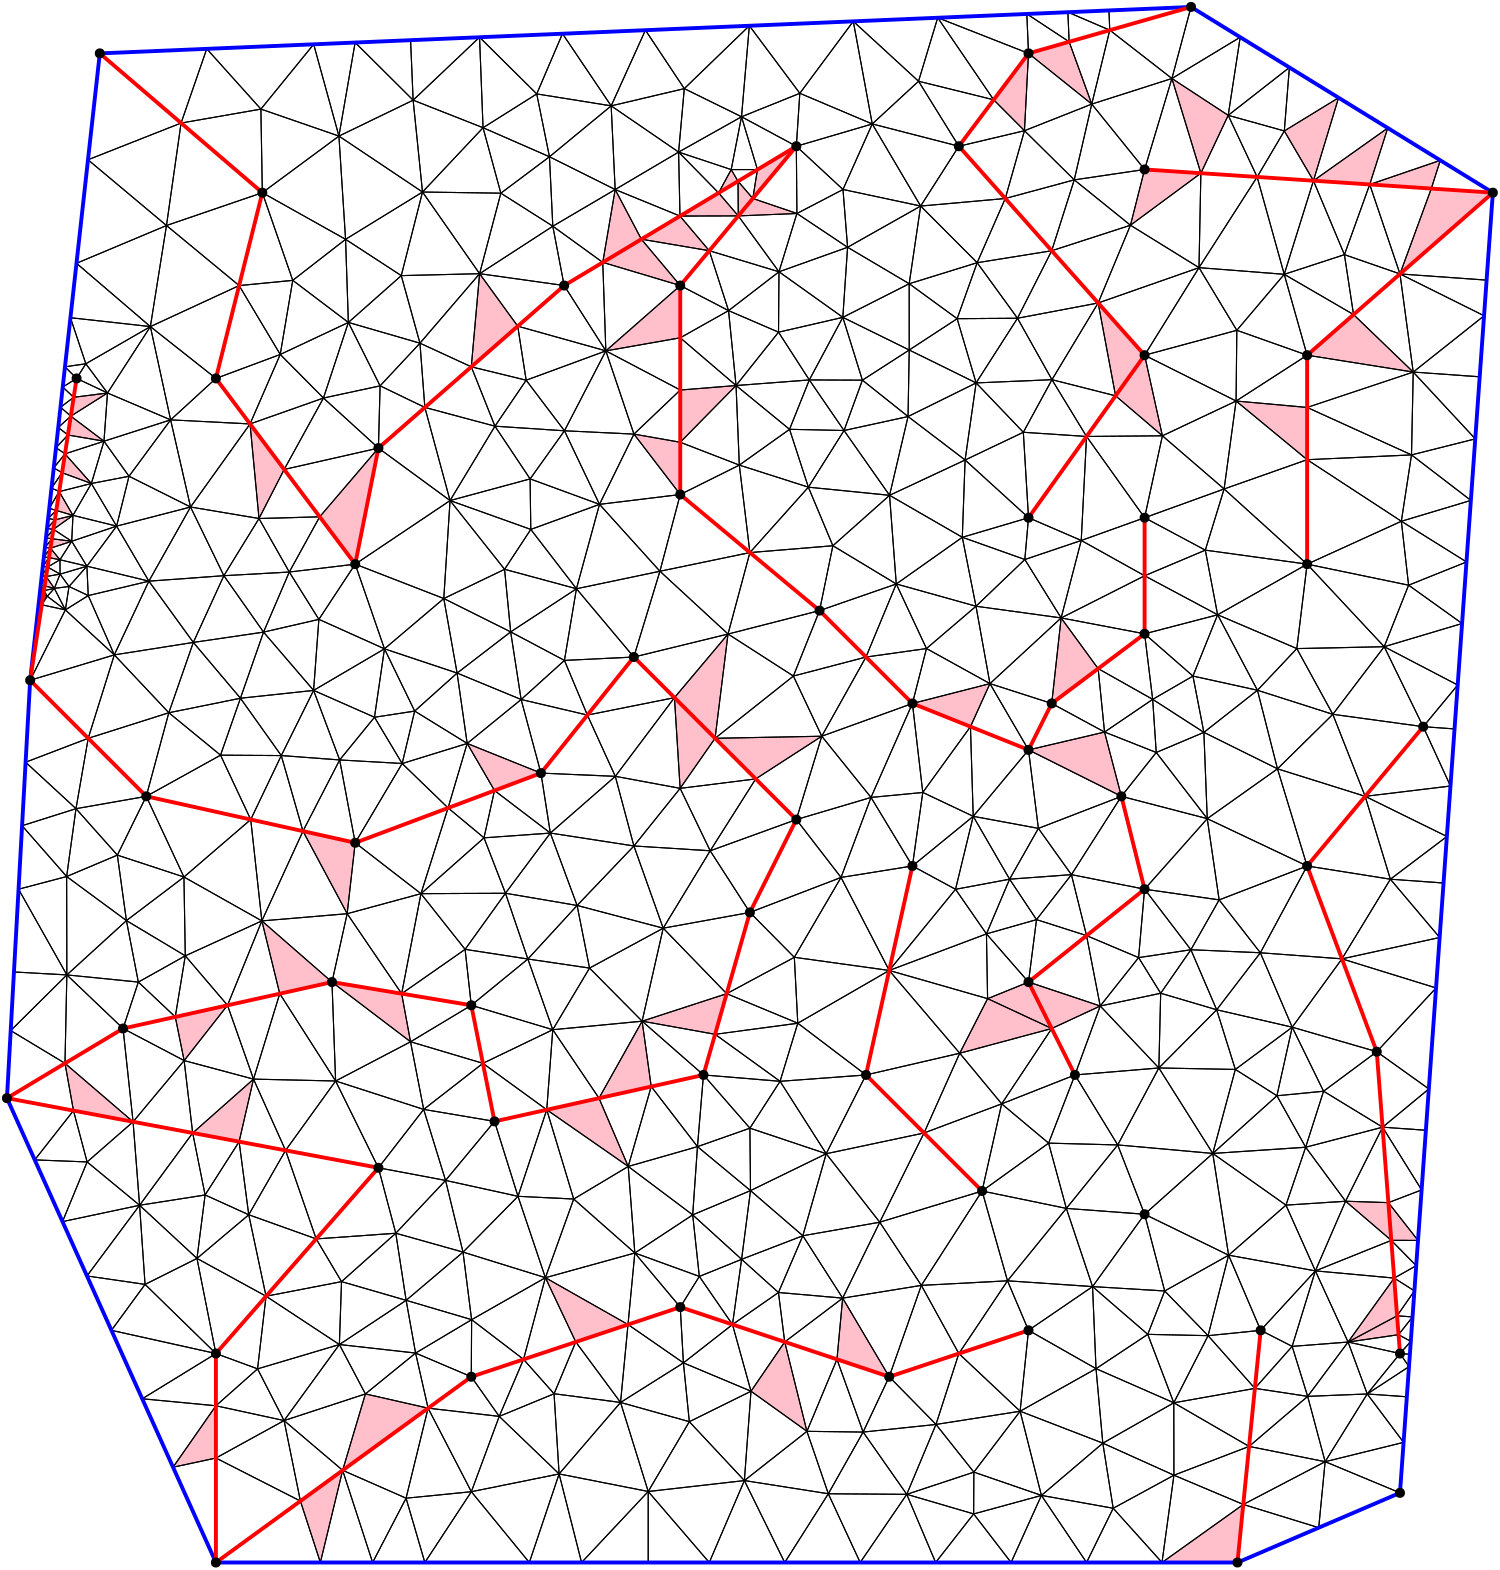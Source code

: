 <?xml version="1.0"?>
<!DOCTYPE ipe SYSTEM "ipe.dtd">
<ipe version="70218" creator="Ipe 7.2.24">
<info created="D:20221020151441" modified="D:20221020151441"/>
<ipestyle name="basic">
<symbol name="mark/disk(sx)" transformations="translations">
<path fill="sym-stroke">
0.6 0 0 0.6 0 0 e
</path>
</symbol>
<anglesize name="22.5 deg" value="22.5"/>
<anglesize name="30 deg" value="30"/>
<anglesize name="45 deg" value="45"/>
<anglesize name="60 deg" value="60"/>
<anglesize name="90 deg" value="90"/>
<arrowsize name="large" value="10"/>
<arrowsize name="small" value="5"/>
<arrowsize name="tiny" value="3"/>
<color name="blue" value="0 0 1"/>
<color name="gray" value="0.745"/>
<color name="green" value="0 1 0"/>
<color name="red" value="1 0 0"/>
<color name="pink" value="1 0.753 0.796"/>
<pen name="heavier" value="0.8"/>
<pen name="fat" value="1.4"/>
<pen name="ultrafat" value="2"/>
<gridsize name="16 pts (~6 mm)" value="16"/>
<gridsize name="32 pts (~12 mm)" value="32"/>
<gridsize name="4 pts" value="4"/>
<gridsize name="8 pts (~3 mm)" value="8"/>
<opacity name="10%" value="0.1"/>
<opacity name="25%" value="0.25"/>
<opacity name="50%" value="0.5"/>
<opacity name="75%" value="0.75"/>
<symbolsize name="large" value="5"/>
<symbolsize name="small" value="2"/>
<symbolsize name="tiny" value="1.1"/>
<textsize name="huge" value="\huge"/>
<textsize name="large" value="\large"/>
<textsize name="small" value="\small"/>
<textsize name="tiny" value="	iny"/>
<tiling name="falling" angle="-60" step="4" width="1"/>
<tiling name="rising" angle="30" step="4" width="1"/>
</ipestyle>
<page>
<layer name="hull"/>
<layer name="constraints"/>
<layer name="triangulation"/>
<layer name="obtuse"/>
<layer name="blub"/>
<layer name="problems"/>
<view layers="hull constraints triangulation obtuse blub" active="triangulation"/>
<path layer="obtuse" fill="pink" stroke-opacity="opaque">
371.224 840.358 m 
382.309 829.239 l 
383.761 857.075 l 
</path>
<path layer="obtuse" fill="pink" stroke-opacity="opaque">
104.765 487.808 m 
82.8657 468.418 l 
99.5821 465.284 l 
</path>
<path layer="obtuse" fill="pink" stroke-opacity="opaque">
445.814 813.933 m 
425.552 815.284 l 
420.461 795.206 l 
</path>
<path layer="obtuse" fill="pink" stroke-opacity="opaque">
383.761 606.328 m 
417.194 589.612 l 
411.134 612.752 l 
</path>
<path layer="obtuse" fill="pink" stroke-opacity="opaque">
31.6716 678.94 m 
31.1493 675.545 l 
35.0803 674.777 l 
</path>
<path layer="obtuse" fill="pink" stroke-opacity="opaque">
230.495 781.832 m 
244.394 790.171 l 
234.961 808.059 l 
</path>
<path layer="obtuse" fill="pink" stroke-opacity="opaque">
486.338 811.231 m 
506.599 809.88 l 
513.091 830.208 l 
</path>
<path layer="obtuse" fill="pink" stroke-opacity="opaque">
91.2239 370.209 m 
75.7893 348.09 l 
91.2239 351.403 l 
</path>
<path layer="obtuse" fill="pink" stroke-opacity="opaque">
191.522 591.701 m 
208.239 597.97 l 
181.685 608.65 l 
</path>
<path layer="obtuse" fill="pink" stroke-opacity="opaque">
141.373 572.896 m 
122.567 577.075 l 
138.478 547.359 l 
</path>
<path layer="obtuse" fill="pink" stroke-opacity="opaque">
61.4082 472.441 m 
36.8955 493.493 l 
39.9508 476.464 l 
</path>
<path layer="obtuse" fill="pink" stroke-opacity="opaque">
28.5373 658.567 m 
28.7985 660.265 l 
27.3933 658.719 l 
</path>
<path layer="obtuse" fill="pink" stroke-opacity="opaque">
244.394 790.171 m 
230.495 781.832 l 
258.388 773.493 l 
</path>
<path layer="obtuse" fill="pink" stroke-opacity="opaque">
258.388 717.075 m 
241.719 720.011 l 
258.388 698.269 l 
</path>
<path layer="obtuse" fill="pink" stroke-opacity="opaque">
183.164 744.239 m 
199.881 758.866 l 
186.155 777.762 l 
</path>
<path layer="obtuse" fill="pink" stroke-opacity="opaque">
362.866 614.687 m 
369.878 630.188 l 
341.97 623.045 l 
</path>
<path layer="obtuse" fill="pink" stroke-opacity="opaque">
392.119 623.045 m 
408.836 635.582 l 
395.508 653.835 l 
</path>
<path layer="obtuse" fill="pink" stroke-opacity="opaque">
279.284 798.567 m 
300.384 799.439 l 
284.507 804.836 l 
</path>
<path layer="obtuse" fill="pink" stroke-opacity="opaque">
258.388 754.687 m 
258.388 773.493 l 
231.605 749.977 l 
</path>
<path layer="obtuse" fill="pink" stroke-opacity="opaque">
279.188 811.047 m 
279.284 798.567 l 
284.507 804.836 l 
</path>
<path layer="obtuse" fill="pink" stroke-opacity="opaque">
532.008 818.567 m 
506.599 809.88 l 
528.762 808.403 l 
</path>
<path layer="obtuse" fill="pink" stroke-opacity="opaque">
284.507 804.836 m 
300.179 823.642 l 
286.185 815.245 l 
</path>
<path layer="obtuse" fill="pink" stroke-opacity="opaque">
458.985 313.791 m 
461.075 334.687 l 
431.821 313.791 l 
</path>
<path layer="obtuse" fill="pink" stroke-opacity="opaque">
516.448 402.597 m 
515.403 416.179 l 
498.81 393.159 l 
</path>
<path layer="obtuse" fill="pink" stroke-opacity="opaque">
128.836 313.791 m 
136.851 346.974 l 
121.642 335.913 l 
</path>
<path layer="obtuse" fill="pink" stroke-opacity="opaque">
136.851 346.974 m 
167.612 369.346 l 
145.042 374.48 l 
</path>
<path layer="obtuse" fill="pink" stroke-opacity="opaque">
229.134 480.955 m 
210.328 476.776 l 
239.659 456.372 l 
</path>
<path layer="obtuse" fill="pink" stroke-opacity="opaque">
239.582 399.463 m 
209.844 416.322 l 
220.776 393.194 l 
</path>
<path layer="obtuse" fill="pink" stroke-opacity="opaque">
133.015 522.746 m 
161.291 501.252 l 
158.09 518.567 l 
</path>
<path layer="obtuse" fill="pink" stroke-opacity="opaque">
244.662 508.665 m 
229.134 480.955 l 
247.94 485.134 l 
</path>
<path layer="obtuse" fill="pink" stroke-opacity="opaque">
275.585 648.038 m 
256.299 625.134 l 
270.925 610.507 l 
</path>
<path layer="obtuse" fill="pink" stroke-opacity="opaque">
76.597 510.209 m 
79.79 494.477 l 
95.403 514.388 l 
</path>
<path layer="obtuse" fill="pink" stroke-opacity="opaque">
114.209 518.567 m 
133.015 522.746 l 
107.765 544.769 l 
</path>
<path layer="obtuse" fill="pink" stroke-opacity="opaque">
29.0597 661.963 m 
27.583 660.426 l 
28.7985 660.265 l 
</path>
<path layer="obtuse" fill="pink" stroke-opacity="opaque">
30.5099 661.643 m 
28.7985 660.265 l 
28.5373 658.567 l 
</path>
<path layer="obtuse" fill="pink" stroke-opacity="opaque">
29.3209 663.66 m 
27.7727 662.133 l 
29.0597 661.963 l 
</path>
<path layer="obtuse" fill="pink" stroke-opacity="opaque">
30.1045 668.754 m 
28.1521 665.548 l 
29.5821 665.358 l 
</path>
<path layer="obtuse" fill="pink" stroke-opacity="opaque">
30.5099 661.643 m 
29.3209 663.66 l 
29.0597 661.963 l 
</path>
<path layer="obtuse" fill="pink" stroke-opacity="opaque">
29.5821 665.358 m 
27.9624 663.84 l 
29.3209 663.66 l 
</path>
<path layer="obtuse" fill="pink" stroke-opacity="opaque">
33.0671 664.471 m 
30.1045 668.754 l 
29.5821 665.358 l 
</path>
<path layer="obtuse" fill="pink" stroke-opacity="opaque">
39.7695 690.757 m 
34.806 699.313 l 
33.7612 692.522 l 
</path>
<path layer="obtuse" fill="pink" stroke-opacity="opaque">
39.3178 681.441 m 
32.194 682.336 l 
31.6716 678.94 l 
</path>
<path layer="obtuse" fill="pink" stroke-opacity="opaque">
31.6716 678.94 m 
32.194 682.336 l 
29.6696 679.205 l 
</path>
<path layer="obtuse" fill="pink" stroke-opacity="opaque">
31.1493 675.545 m 
31.6716 678.94 l 
29.2902 675.791 l 
</path>
<path layer="obtuse" fill="pink" stroke-opacity="opaque">
30.6269 672.149 m 
28.5314 668.962 l 
30.1045 668.754 l 
</path>
<path layer="obtuse" fill="pink" stroke-opacity="opaque">
30.6269 672.149 m 
31.1493 675.545 l 
28.9108 672.376 l 
</path>
<path layer="obtuse" fill="pink" stroke-opacity="opaque">
32.194 682.336 m 
32.7164 685.731 l 
30.049 682.62 l 
</path>
<path layer="obtuse" fill="pink" stroke-opacity="opaque">
32.7164 685.731 m 
39.7695 690.757 l 
33.2388 689.127 l 
</path>
<path layer="obtuse" fill="pink" stroke-opacity="opaque">
32.7164 685.731 m 
33.2388 689.127 l 
30.4284 686.034 l 
</path>
<path layer="obtuse" fill="pink" stroke-opacity="opaque">
38.9851 726.478 m 
52.1941 734.813 l 
40.0299 733.269 l 
</path>
<path layer="obtuse" fill="pink" stroke-opacity="opaque">
46.3901 702.231 m 
36.8955 712.896 l 
35.8507 706.104 l 
</path>
<path layer="obtuse" fill="pink" stroke-opacity="opaque">
37.9403 719.687 m 
50.9302 717.456 l 
38.9851 726.478 l 
</path>
<path layer="obtuse" fill="pink" stroke-opacity="opaque">
103.513 723.674 m 
106.734 689.62 l 
115.802 707.289 l 
</path>
<path layer="obtuse" fill="pink" stroke-opacity="opaque">
149.731 714.985 m 
128.588 690.241 l 
141.373 673.194 l 
</path>
<path layer="obtuse" fill="pink" stroke-opacity="opaque">
256.299 625.134 m 
258.347 592.485 l 
270.925 610.507 l 
</path>
<path layer="obtuse" fill="pink" stroke-opacity="opaque">
285.552 595.881 m 
309.33 611.251 l 
270.925 610.507 l 
</path>
<path layer="obtuse" fill="pink" stroke-opacity="opaque">
258.388 717.075 m 
278.477 737.506 l 
258.388 735.881 l 
</path>
<path layer="obtuse" fill="pink" stroke-opacity="opaque">
268.836 786.03 m 
258.292 798.51 l 
244.394 790.171 l 
</path>
<path layer="obtuse" fill="pink" stroke-opacity="opaque">
279.188 811.047 m 
276.734 815.234 l 
272.191 806.849 l 
</path>
<path layer="obtuse" fill="pink" stroke-opacity="opaque">
258.292 798.51 m 
279.284 798.567 l 
272.191 806.849 l 
</path>
<path layer="obtuse" fill="pink" stroke-opacity="opaque">
398.388 861.254 m 
383.761 857.075 l 
406.533 838.818 l 
</path>
<path layer="obtuse" fill="pink" stroke-opacity="opaque">
455.652 834.769 m 
435.385 848.036 l 
445.814 813.933 l 
</path>
<path layer="obtuse" fill="pink" stroke-opacity="opaque">
475.851 829.148 m 
486.338 811.231 l 
495.385 841.104 l 
</path>
<path layer="obtuse" fill="pink" stroke-opacity="opaque">
484.06 748.418 m 
522.26 742.346 l 
500.776 763.045 l 
</path>
<path layer="obtuse" fill="pink" stroke-opacity="opaque">
458.49 731.921 m 
484.06 710.806 l 
484.06 729.612 l 
</path>
<path layer="obtuse" fill="pink" stroke-opacity="opaque">
415.104 733.791 m 
431.963 719.404 l 
425.552 748.418 l 
</path>
<path layer="obtuse" fill="pink" stroke-opacity="opaque">
408.836 767.224 m 
415.104 733.791 l 
425.552 748.418 l 
</path>
<path layer="obtuse" fill="pink" stroke-opacity="opaque">
523.984 429.745 m 
513.313 443.343 l 
514.358 429.761 l 
</path>
<path layer="obtuse" fill="pink" stroke-opacity="opaque">
392.119 506.03 m 
383.761 522.746 l 
369.035 516.774 l 
</path>
<path layer="obtuse" fill="pink" stroke-opacity="opaque">
275.104 518.567 m 
244.662 508.665 l 
270.925 503.94 l 
</path>
<path layer="obtuse" fill="pink" stroke-opacity="opaque">
392.119 506.03 m 
369.035 516.774 l 
358.999 497.132 l 
</path>
<path layer="obtuse" fill="pink" stroke-opacity="opaque">
409.578 514.132 m 
383.761 522.746 l 
392.119 506.03 l 
</path>
<path layer="obtuse" fill="pink" stroke-opacity="opaque">
316.859 408.964 m 
314.806 386.925 l 
333.612 380.657 l 
</path>
<path layer="obtuse" fill="pink" stroke-opacity="opaque">
296 393.194 m 
283.856 375.451 l 
303.996 361.012 l 
</path>
<path layer="obtuse" fill="pink" stroke-opacity="opaque">
513.313 443.343 m 
497.898 443.852 l 
514.358 429.761 l 
</path>
<path layer="obtuse" fill="pink" stroke-opacity="opaque">
516.448 402.597 m 
498.81 393.159 l 
516.97 395.806 l 
</path>
<path layer="obtuse" fill="pink" stroke-opacity="opaque">
517.493 777.672 m 
550.925 806.925 l 
528.762 808.403 l 
</path>
<path layer="triangulation" stroke="black">
212.496 505.596 m 
183.164 514.388 l 
</path>
<path layer="triangulation" stroke="black">
183.164 514.388 m 
187.343 493.493 l 
</path>
<path layer="triangulation" stroke="black">
187.343 493.493 m 
212.496 505.596 l 
</path>
<path layer="triangulation" stroke="black">
369.035 516.774 m 
333.612 526.925 l 
</path>
<path layer="triangulation" stroke="black">
333.612 526.925 m 
358.999 497.132 l 
</path>
<path layer="triangulation" stroke="black">
358.999 497.132 m 
369.035 516.774 l 
</path>
<path layer="triangulation" stroke="black">
277.194 399.463 m 
280.476 422.935 l 
</path>
<path layer="triangulation" stroke="black">
280.476 422.935 m 
265.256 416.78 l 
</path>
<path layer="triangulation" stroke="black">
265.256 416.78 m 
277.194 399.463 l 
</path>
<path layer="triangulation" stroke="black">
99.5821 773.493 m 
107.94 806.925 l 
</path>
<path layer="triangulation" stroke="black">
107.94 806.925 m 
73.4332 795.109 l 
</path>
<path layer="triangulation" stroke="black">
73.4332 795.109 m 
99.5821 773.493 l 
</path>
<path layer="triangulation" stroke="black">
104.765 487.808 m 
134.321 487.133 l 
</path>
<path layer="triangulation" stroke="black">
134.321 487.133 m 
114.209 518.567 l 
</path>
<path layer="triangulation" stroke="black">
114.209 518.567 m 
104.765 487.808 l 
</path>
<path layer="triangulation" stroke="black">
221.019 664.343 m 
241.672 639.761 l 
</path>
<path layer="triangulation" stroke="black">
241.672 639.761 m 
251.07 670.647 l 
</path>
<path layer="triangulation" stroke="black">
251.07 670.647 m 
221.019 664.343 l 
</path>
<path layer="triangulation" stroke="black">
87.3356 446.104 m 
63.7496 442.398 l 
</path>
<path layer="triangulation" stroke="black">
63.7496 442.398 m 
84.4106 423.258 l 
</path>
<path layer="triangulation" stroke="black">
84.4106 423.258 m 
87.3356 446.104 l 
</path>
<path layer="triangulation" stroke="black">
99.5821 773.493 m 
67.6361 758.717 l 
</path>
<path layer="triangulation" stroke="black">
67.6361 758.717 m 
91.2239 740.06 l 
</path>
<path layer="triangulation" stroke="black">
91.2239 740.06 m 
99.5821 773.493 l 
</path>
<path layer="triangulation" stroke="black">
387.319 578.077 m 
399.209 561.417 l 
</path>
<path layer="triangulation" stroke="black">
399.209 561.417 m 
417.194 589.612 l 
</path>
<path layer="triangulation" stroke="black">
417.194 589.612 m 
387.319 578.077 l 
</path>
<path layer="triangulation" stroke="black">
323.963 739.431 m 
340.819 750.29 l 
</path>
<path layer="triangulation" stroke="black">
340.819 750.29 m 
316.917 762.05 l 
</path>
<path layer="triangulation" stroke="black">
316.917 762.05 m 
323.963 739.431 l 
</path>
<path layer="triangulation" stroke="black">
371.224 840.358 m 
382.309 829.239 l 
</path>
<path layer="triangulation" stroke="black">
382.309 829.239 m 
383.761 857.075 l 
</path>
<path layer="triangulation" stroke="black">
383.761 857.075 m 
371.224 840.358 l 
</path>
<path layer="triangulation" stroke="black">
149.731 714.985 m 
150.333 737.389 l 
</path>
<path layer="triangulation" stroke="black">
150.333 737.389 m 
129.943 732.998 l 
</path>
<path layer="triangulation" stroke="black">
129.943 732.998 m 
149.731 714.985 l 
</path>
<path layer="triangulation" stroke="black">
535.668 593.327 m 
537.136 613.88 l 
</path>
<path layer="triangulation" stroke="black">
537.136 613.88 m 
525.851 614.687 l 
</path>
<path layer="triangulation" stroke="black">
525.851 614.687 m 
535.668 593.327 l 
</path>
<path layer="triangulation" stroke="black">
428.462 624.523 m 
442.959 632.904 l 
</path>
<path layer="triangulation" stroke="black">
442.959 632.904 m 
425.552 648.119 l 
</path>
<path layer="triangulation" stroke="black">
425.552 648.119 m 
428.462 624.523 l 
</path>
<path layer="triangulation" stroke="black">
489.979 483.451 m 
509.134 497.672 l 
</path>
<path layer="triangulation" stroke="black">
509.134 497.672 m 
478.695 506.504 l 
</path>
<path layer="triangulation" stroke="black">
478.695 506.504 m 
489.979 483.451 l 
</path>
<path layer="triangulation" stroke="black">
399.209 561.417 m 
386.641 545.227 l 
</path>
<path layer="triangulation" stroke="black">
386.641 545.227 m 
404.657 539.463 l 
</path>
<path layer="triangulation" stroke="black">
404.657 539.463 m 
399.209 561.417 l 
</path>
<path layer="triangulation" stroke="black">
397.387 441.263 m 
425.552 439.164 l 
</path>
<path layer="triangulation" stroke="black">
425.552 439.164 m 
415.879 464.113 l 
</path>
<path layer="triangulation" stroke="black">
415.879 464.113 m 
397.387 441.263 l 
</path>
<path layer="triangulation" stroke="black">
423.395 531.552 m 
431.342 518.718 l 
</path>
<path layer="triangulation" stroke="black">
431.342 518.718 m 
442.219 534.388 l 
</path>
<path layer="triangulation" stroke="black">
442.219 534.388 m 
423.395 531.552 l 
</path>
<path layer="triangulation" stroke="black">
239.582 399.463 m 
236.898 371.409 l 
</path>
<path layer="triangulation" stroke="black">
236.898 371.409 m 
259.532 385.652 l 
</path>
<path layer="triangulation" stroke="black">
259.532 385.652 m 
239.582 399.463 l 
</path>
<path layer="triangulation" stroke="black">
380.743 368.25 m 
408.066 383.571 l 
</path>
<path layer="triangulation" stroke="black">
408.066 383.571 m 
383.761 397.373 l 
</path>
<path layer="triangulation" stroke="black">
383.761 397.373 m 
380.743 368.25 l 
</path>
<path layer="triangulation" stroke="black">
294.321 487.021 m 
325.254 489.313 l 
</path>
<path layer="triangulation" stroke="black">
325.254 489.313 m 
300.703 507.935 l 
</path>
<path layer="triangulation" stroke="black">
300.703 507.935 m 
294.321 487.021 l 
</path>
<path layer="triangulation" stroke="black">
498.81 393.159 m 
517.493 389.015 l 
</path>
<path layer="triangulation" stroke="black">
517.493 389.015 m 
516.97 395.806 l 
</path>
<path layer="triangulation" stroke="black">
516.97 395.806 m 
498.81 393.159 l 
</path>
<path layer="triangulation" stroke="black">
109.278 409.648 m 
91.2239 389.015 l 
</path>
<path layer="triangulation" stroke="black">
91.2239 389.015 m 
106.219 383.502 l 
</path>
<path layer="triangulation" stroke="black">
106.219 383.502 m 
109.278 409.648 l 
</path>
<path layer="triangulation" stroke="black">
121.642 335.913 m 
136.851 346.974 l 
</path>
<path layer="triangulation" stroke="black">
136.851 346.974 m 
115.767 364.884 l 
</path>
<path layer="triangulation" stroke="black">
115.767 364.884 m 
121.642 335.913 l 
</path>
<path layer="triangulation" stroke="black">
104.765 487.808 m 
82.8657 468.418 l 
</path>
<path layer="triangulation" stroke="black">
82.8657 468.418 m 
99.5821 465.284 l 
</path>
<path layer="triangulation" stroke="black">
99.5821 465.284 m 
104.765 487.808 l 
</path>
<path layer="triangulation" stroke="black">
115.767 364.884 m 
106.219 383.502 l 
</path>
<path layer="triangulation" stroke="black">
106.219 383.502 m 
91.2239 370.209 l 
</path>
<path layer="triangulation" stroke="black">
91.2239 370.209 m 
115.767 364.884 l 
</path>
<path layer="triangulation" stroke="black">
145.042 374.48 m 
167.612 369.346 l 
</path>
<path layer="triangulation" stroke="black">
167.612 369.346 m 
163.112 389.185 l 
</path>
<path layer="triangulation" stroke="black">
163.112 389.185 m 
145.042 374.48 l 
</path>
<path layer="triangulation" stroke="black">
155.979 432.33 m 
173.898 451.339 l 
</path>
<path layer="triangulation" stroke="black">
173.898 451.339 m 
149.731 455.881 l 
</path>
<path layer="triangulation" stroke="black">
149.731 455.881 m 
155.979 432.33 l 
</path>
<path layer="triangulation" stroke="black">
283.465 470.149 m 
310.93 460.954 l 
</path>
<path layer="triangulation" stroke="black">
310.93 460.954 m 
294.321 487.021 l 
</path>
<path layer="triangulation" stroke="black">
294.321 487.021 m 
283.465 470.149 l 
</path>
<path layer="triangulation" stroke="black">
264.589 463.505 m 
266.746 489.313 l 
</path>
<path layer="triangulation" stroke="black">
266.746 489.313 m 
247.94 485.134 l 
</path>
<path layer="triangulation" stroke="black">
247.94 485.134 m 
264.589 463.505 l 
</path>
<path layer="triangulation" stroke="black">
300.703 507.935 m 
275.104 518.567 l 
</path>
<path layer="triangulation" stroke="black">
275.104 518.567 m 
270.925 503.94 l 
</path>
<path layer="triangulation" stroke="black">
270.925 503.94 m 
300.703 507.935 l 
</path>
<path layer="triangulation" stroke="black">
210.328 476.776 m 
199.978 445.614 l 
</path>
<path layer="triangulation" stroke="black">
199.978 445.614 m 
220.034 444.638 l 
</path>
<path layer="triangulation" stroke="black">
220.034 444.638 m 
210.328 476.776 l 
</path>
<path layer="triangulation" stroke="black">
241.706 571.74 m 
211.62 576.387 l 
</path>
<path layer="triangulation" stroke="black">
211.62 576.387 m 
221.257 550.321 l 
</path>
<path layer="triangulation" stroke="black">
221.257 550.321 m 
241.706 571.74 l 
</path>
<path layer="triangulation" stroke="black">
358.999 497.132 m 
325.254 489.313 l 
</path>
<path layer="triangulation" stroke="black">
325.254 489.313 m 
346.149 468.418 l 
</path>
<path layer="triangulation" stroke="black">
346.149 468.418 m 
358.999 497.132 l 
</path>
<path layer="triangulation" stroke="black">
341.97 564.537 m 
333.612 526.925 l 
</path>
<path layer="triangulation" stroke="black">
333.612 526.925 m 
357.491 556.146 l 
</path>
<path layer="triangulation" stroke="black">
357.491 556.146 m 
341.97 564.537 l 
</path>
<path layer="triangulation" stroke="black">
251.07 670.647 m 
258.388 698.269 l 
</path>
<path layer="triangulation" stroke="black">
258.388 698.269 m 
229.318 694.725 l 
</path>
<path layer="triangulation" stroke="black">
229.318 694.725 m 
251.07 670.647 l 
</path>
<path layer="triangulation" stroke="black">
201.107 624.468 m 
178.053 633.983 l 
</path>
<path layer="triangulation" stroke="black">
178.053 633.983 m 
181.685 608.65 l 
</path>
<path layer="triangulation" stroke="black">
181.685 608.65 m 
201.107 624.468 l 
</path>
<path layer="triangulation" stroke="black">
166.024 476.904 m 
191.522 472.597 l 
</path>
<path layer="triangulation" stroke="black">
191.522 472.597 m 
187.343 493.493 l 
</path>
<path layer="triangulation" stroke="black">
187.343 493.493 m 
166.024 476.904 l 
</path>
<path layer="triangulation" stroke="black">
165.043 554.572 m 
141.373 572.896 l 
</path>
<path layer="triangulation" stroke="black">
141.373 572.896 m 
138.478 547.359 l 
</path>
<path layer="triangulation" stroke="black">
138.478 547.359 m 
165.043 554.572 l 
</path>
<path layer="triangulation" stroke="black">
36.8955 493.493 m 
57.791 506.03 l 
</path>
<path layer="triangulation" stroke="black">
57.791 506.03 m 
37.5638 525.32 l 
</path>
<path layer="triangulation" stroke="black">
37.5638 525.32 m 
36.8955 493.493 l 
</path>
<path layer="triangulation" stroke="black">
166.024 476.904 m 
161.291 501.252 l 
</path>
<path layer="triangulation" stroke="black">
161.291 501.252 m 
134.321 487.133 l 
</path>
<path layer="triangulation" stroke="black">
134.321 487.133 m 
166.024 476.904 l 
</path>
<path layer="triangulation" stroke="black">
106.734 689.62 m 
117.643 670.361 l 
</path>
<path layer="triangulation" stroke="black">
117.643 670.361 m 
128.588 690.241 l 
</path>
<path layer="triangulation" stroke="black">
128.588 690.241 m 
106.734 689.62 l 
</path>
<path layer="triangulation" stroke="black">
138.478 547.359 m 
133.015 522.746 l 
</path>
<path layer="triangulation" stroke="black">
133.015 522.746 m 
158.09 518.567 l 
</path>
<path layer="triangulation" stroke="black">
158.09 518.567 m 
138.478 547.359 l 
</path>
<path layer="triangulation" stroke="black">
114.76 604.283 m 
126.392 627.749 l 
</path>
<path layer="triangulation" stroke="black">
126.392 627.749 m 
100.057 624.928 l 
</path>
<path layer="triangulation" stroke="black">
100.057 624.928 m 
114.76 604.283 l 
</path>
<path layer="triangulation" stroke="black">
80.1993 532.197 m 
63.3024 522.743 l 
</path>
<path layer="triangulation" stroke="black">
63.3024 522.743 m 
76.597 510.209 l 
</path>
<path layer="triangulation" stroke="black">
76.597 510.209 m 
80.1993 532.197 l 
</path>
<path layer="triangulation" stroke="black">
40.8557 585.169 m 
66.1493 589.612 l 
</path>
<path layer="triangulation" stroke="black">
66.1493 589.612 m 
45.2537 610.507 l 
</path>
<path layer="triangulation" stroke="black">
45.2537 610.507 m 
40.8557 585.169 l 
</path>
<path layer="triangulation" stroke="black">
126.392 627.749 m 
135.778 602.71 l 
</path>
<path layer="triangulation" stroke="black">
135.778 602.71 m 
148.314 618.084 l 
</path>
<path layer="triangulation" stroke="black">
148.314 618.084 m 
126.392 627.749 l 
</path>
<path layer="triangulation" stroke="black">
175.518 696.093 m 
149.731 714.985 l 
</path>
<path layer="triangulation" stroke="black">
149.731 714.985 m 
141.373 673.194 l 
</path>
<path layer="triangulation" stroke="black">
141.373 673.194 m 
175.518 696.093 l 
</path>
<path layer="triangulation" stroke="black">
38.3482 665.152 m 
44.7851 672.463 l 
</path>
<path layer="triangulation" stroke="black">
44.7851 672.463 m 
35.1281 669.599 l 
</path>
<path layer="triangulation" stroke="black">
35.1281 669.599 m 
38.3482 665.152 l 
</path>
<path layer="triangulation" stroke="black">
33.0671 664.471 m 
29.5821 665.358 l 
</path>
<path layer="triangulation" stroke="black">
29.5821 665.358 m 
29.3209 663.66 l 
</path>
<path layer="triangulation" stroke="black">
29.3209 663.66 m 
33.0671 664.471 l 
</path>
<path layer="triangulation" stroke="black">
41.0746 740.06 m 
52.1941 734.813 l 
</path>
<path layer="triangulation" stroke="black">
52.1941 734.813 m 
44.3988 745.339 l 
</path>
<path layer="triangulation" stroke="black">
44.3988 745.339 m 
41.0746 740.06 l 
</path>
<path layer="triangulation" stroke="black">
233.52 838.182 m 
257.797 821.538 l 
</path>
<path layer="triangulation" stroke="black">
257.797 821.538 m 
259.845 844.387 l 
</path>
<path layer="triangulation" stroke="black">
259.845 844.387 m 
233.52 838.182 l 
</path>
<path layer="triangulation" stroke="black">
67.6361 758.717 m 
38.8595 761.914 l 
</path>
<path layer="triangulation" stroke="black">
38.8595 761.914 m 
44.3988 745.339 l 
</path>
<path layer="triangulation" stroke="black">
44.3988 745.339 m 
67.6361 758.717 l 
</path>
<path layer="triangulation" stroke="black">
275.585 648.038 m 
283.463 677.373 l 
</path>
<path layer="triangulation" stroke="black">
283.463 677.373 m 
251.07 670.647 l 
</path>
<path layer="triangulation" stroke="black">
251.07 670.647 m 
275.585 648.038 l 
</path>
<path layer="triangulation" stroke="black">
276.734 815.234 m 
279.188 811.047 l 
</path>
<path layer="triangulation" stroke="black">
279.188 811.047 m 
286.185 815.245 l 
</path>
<path layer="triangulation" stroke="black">
286.185 815.245 m 
276.734 815.234 l 
</path>
<path layer="triangulation" stroke="black">
293.929 778.45 m 
275.778 764.463 l 
</path>
<path layer="triangulation" stroke="black">
275.778 764.463 m 
293.766 756.704 l 
</path>
<path layer="triangulation" stroke="black">
293.766 756.704 m 
293.929 778.45 l 
</path>
<path layer="triangulation" stroke="black">
204.338 703.887 m 
191.679 722.864 l 
</path>
<path layer="triangulation" stroke="black">
191.679 722.864 m 
175.518 696.093 l 
</path>
<path layer="triangulation" stroke="black">
175.518 696.093 m 
204.338 703.887 l 
</path>
<path layer="triangulation" stroke="black">
360.935 710.694 m 
383.761 689.91 l 
</path>
<path layer="triangulation" stroke="black">
383.761 689.91 m 
381.899 720.673 l 
</path>
<path layer="triangulation" stroke="black">
381.899 720.673 m 
360.935 710.694 l 
</path>
<path layer="triangulation" stroke="black">
221.019 664.343 m 
216.695 638.54 l 
</path>
<path layer="triangulation" stroke="black">
216.695 638.54 m 
241.672 639.761 l 
</path>
<path layer="triangulation" stroke="black">
241.672 639.761 m 
221.019 664.343 l 
</path>
<path layer="triangulation" stroke="black">
186.136 862.892 m 
162.228 840.228 l 
</path>
<path layer="triangulation" stroke="black">
162.228 840.228 m 
187.398 830.309 l 
</path>
<path layer="triangulation" stroke="black">
187.398 830.309 m 
186.136 862.892 l 
</path>
<path layer="triangulation" stroke="black">
258.388 735.881 m 
241.719 720.011 l 
</path>
<path layer="triangulation" stroke="black">
241.719 720.011 m 
258.388 717.075 l 
</path>
<path layer="triangulation" stroke="black">
258.388 717.075 m 
258.388 735.881 l 
</path>
<path layer="triangulation" stroke="black">
285.552 595.881 m 
258.347 592.485 l 
</path>
<path layer="triangulation" stroke="black">
258.347 592.485 m 
269.166 570.006 l 
</path>
<path layer="triangulation" stroke="black">
269.166 570.006 m 
285.552 595.881 l 
</path>
<path layer="triangulation" stroke="black">
187.738 574.676 m 
195.465 554.719 l 
</path>
<path layer="triangulation" stroke="black">
195.465 554.719 m 
211.62 576.387 l 
</path>
<path layer="triangulation" stroke="black">
211.62 576.387 m 
187.738 574.676 l 
</path>
<path layer="triangulation" stroke="black">
151.906 642.711 m 
173.263 660.817 l 
</path>
<path layer="triangulation" stroke="black">
173.263 660.817 m 
141.373 673.194 l 
</path>
<path layer="triangulation" stroke="black">
141.373 673.194 m 
151.906 642.711 l 
</path>
<path layer="triangulation" stroke="black">
299.113 632.912 m 
308.537 656.478 l 
</path>
<path layer="triangulation" stroke="black">
308.537 656.478 m 
275.585 648.038 l 
</path>
<path layer="triangulation" stroke="black">
275.585 648.038 m 
299.113 632.912 l 
</path>
<path layer="triangulation" stroke="black">
395.508 653.835 m 
408.836 635.582 l 
</path>
<path layer="triangulation" stroke="black">
408.836 635.582 m 
425.552 648.119 l 
</path>
<path layer="triangulation" stroke="black">
425.552 648.119 m 
395.508 653.835 l 
</path>
<path layer="triangulation" stroke="black">
522.26 742.346 m 
484.06 748.418 l 
</path>
<path layer="triangulation" stroke="black">
484.06 748.418 m 
484.06 729.612 l 
</path>
<path layer="triangulation" stroke="black">
484.06 729.612 m 
522.26 742.346 l 
</path>
<path layer="triangulation" stroke="black">
392.119 786.03 m 
420.461 795.206 l 
</path>
<path layer="triangulation" stroke="black">
420.461 795.206 m 
400.228 811.545 l 
</path>
<path layer="triangulation" stroke="black">
400.228 811.545 m 
392.119 786.03 l 
</path>
<path layer="triangulation" stroke="black">
404.657 719.164 m 
383.761 689.91 l 
</path>
<path layer="triangulation" stroke="black">
383.761 689.91 m 
402.746 681.723 l 
</path>
<path layer="triangulation" stroke="black">
402.746 681.723 m 
404.657 719.164 l 
</path>
<path layer="triangulation" stroke="black">
258.388 754.687 m 
275.778 764.463 l 
</path>
<path layer="triangulation" stroke="black">
275.778 764.463 m 
258.388 773.493 l 
</path>
<path layer="triangulation" stroke="black">
258.388 773.493 m 
258.388 754.687 l 
</path>
<path layer="triangulation" stroke="black">
316.974 808.072 m 
300.179 823.642 l 
</path>
<path layer="triangulation" stroke="black">
300.179 823.642 m 
300.384 799.439 l 
</path>
<path layer="triangulation" stroke="black">
300.384 799.439 m 
316.974 808.072 l 
</path>
<path layer="triangulation" stroke="black">
371.224 840.358 m 
351.078 869.911 l 
</path>
<path layer="triangulation" stroke="black">
351.078 869.911 m 
344.175 847.041 l 
</path>
<path layer="triangulation" stroke="black">
344.175 847.041 m 
371.224 840.358 l 
</path>
<path layer="triangulation" stroke="black">
383.157 871.276 m 
383.761 857.075 l 
</path>
<path layer="triangulation" stroke="black">
383.761 857.075 m 
398.388 861.254 l 
</path>
<path layer="triangulation" stroke="black">
398.388 861.254 m 
383.157 871.276 l 
</path>
<path layer="triangulation" stroke="black">
400.228 811.545 m 
375.403 804.836 l 
</path>
<path layer="triangulation" stroke="black">
375.403 804.836 m 
392.119 786.03 l 
</path>
<path layer="triangulation" stroke="black">
392.119 786.03 m 
400.228 811.545 l 
</path>
<path layer="triangulation" stroke="black">
445.814 813.933 m 
425.552 815.284 l 
</path>
<path layer="triangulation" stroke="black">
425.552 815.284 m 
420.461 795.206 l 
</path>
<path layer="triangulation" stroke="black">
420.461 795.206 m 
445.814 813.933 l 
</path>
<path layer="triangulation" stroke="black">
413.015 865.433 m 
406.533 838.818 l 
</path>
<path layer="triangulation" stroke="black">
406.533 838.818 m 
435.385 848.036 l 
</path>
<path layer="triangulation" stroke="black">
435.385 848.036 m 
413.015 865.433 l 
</path>
<path layer="triangulation" stroke="black">
431.963 719.404 m 
458.49 731.921 l 
</path>
<path layer="triangulation" stroke="black">
458.49 731.921 m 
425.552 748.418 l 
</path>
<path layer="triangulation" stroke="black">
425.552 748.418 m 
431.963 719.404 l 
</path>
<path layer="triangulation" stroke="black">
406.533 838.818 m 
425.552 815.284 l 
</path>
<path layer="triangulation" stroke="black">
425.552 815.284 m 
435.385 848.036 l 
</path>
<path layer="triangulation" stroke="black">
435.385 848.036 m 
406.533 838.818 l 
</path>
<path layer="triangulation" stroke="black">
458.49 731.921 m 
484.06 729.612 l 
</path>
<path layer="triangulation" stroke="black">
484.06 729.612 m 
484.06 748.418 l 
</path>
<path layer="triangulation" stroke="black">
484.06 748.418 m 
458.49 731.921 l 
</path>
<path layer="triangulation" stroke="black">
522.26 742.346 m 
517.493 777.672 l 
</path>
<path layer="triangulation" stroke="black">
517.493 777.672 m 
500.776 763.045 l 
</path>
<path layer="triangulation" stroke="black">
500.776 763.045 m 
522.26 742.346 l 
</path>
<path layer="triangulation" stroke="black">
447.412 678.237 m 
451.842 654.973 l 
</path>
<path layer="triangulation" stroke="black">
451.842 654.973 m 
484.06 673.194 l 
</path>
<path layer="triangulation" stroke="black">
484.06 673.194 m 
447.412 678.237 l 
</path>
<path layer="triangulation" stroke="black">
402.746 681.723 m 
382.438 674.868 l 
</path>
<path layer="triangulation" stroke="black">
382.438 674.868 m 
395.508 653.835 l 
</path>
<path layer="triangulation" stroke="black">
395.508 653.835 m 
402.746 681.723 l 
</path>
<path layer="triangulation" stroke="black">
428.462 624.523 m 
411.134 612.752 l 
</path>
<path layer="triangulation" stroke="black">
411.134 612.752 m 
429.749 605.399 l 
</path>
<path layer="triangulation" stroke="black">
429.749 605.399 m 
428.462 624.523 l 
</path>
<path layer="triangulation" stroke="black">
386.641 545.227 m 
383.761 522.746 l 
</path>
<path layer="triangulation" stroke="black">
383.761 522.746 m 
404.657 539.463 l 
</path>
<path layer="triangulation" stroke="black">
404.657 539.463 m 
386.641 545.227 l 
</path>
<path layer="triangulation" stroke="black">
442.959 632.904 m 
466.182 627.798 l 
</path>
<path layer="triangulation" stroke="black">
466.182 627.798 m 
451.842 654.973 l 
</path>
<path layer="triangulation" stroke="black">
451.842 654.973 m 
442.959 632.904 l 
</path>
<path layer="triangulation" stroke="black">
496.597 531.104 m 
514.032 559.773 l 
</path>
<path layer="triangulation" stroke="black">
514.032 559.773 m 
484.06 564.537 l 
</path>
<path layer="triangulation" stroke="black">
484.06 564.537 m 
496.597 531.104 l 
</path>
<path layer="triangulation" stroke="black">
473.393 599.513 m 
493.317 619.134 l 
</path>
<path layer="triangulation" stroke="black">
493.317 619.134 m 
466.182 627.798 l 
</path>
<path layer="triangulation" stroke="black">
466.182 627.798 m 
473.393 599.513 l 
</path>
<path layer="triangulation" stroke="black">
423.395 531.552 m 
425.552 556.179 l 
</path>
<path layer="triangulation" stroke="black">
425.552 556.179 m 
404.657 539.463 l 
</path>
<path layer="triangulation" stroke="black">
404.657 539.463 m 
423.395 531.552 l 
</path>
<path layer="triangulation" stroke="black">
448.112 581.572 m 
473.393 599.513 l 
</path>
<path layer="triangulation" stroke="black">
473.393 599.513 m 
446.896 612.64 l 
</path>
<path layer="triangulation" stroke="black">
446.896 612.64 m 
448.112 581.572 l 
</path>
<path layer="triangulation" stroke="black">
336.158 666.062 m 
308.537 656.478 l 
</path>
<path layer="triangulation" stroke="black">
308.537 656.478 m 
325.254 639.761 l 
</path>
<path layer="triangulation" stroke="black">
325.254 639.761 m 
336.158 666.062 l 
</path>
<path layer="triangulation" stroke="black">
383.761 606.328 m 
417.194 589.612 l 
</path>
<path layer="triangulation" stroke="black">
417.194 589.612 m 
411.134 612.752 l 
</path>
<path layer="triangulation" stroke="black">
411.134 612.752 m 
383.761 606.328 l 
</path>
<path layer="triangulation" stroke="black">
345.7 591.012 m 
341.97 564.537 l 
</path>
<path layer="triangulation" stroke="black">
341.97 564.537 m 
363.859 582.411 l 
</path>
<path layer="triangulation" stroke="black">
363.859 582.411 m 
345.7 591.012 l 
</path>
<path layer="triangulation" stroke="black">
300.703 507.935 m 
299.458 531.658 l 
</path>
<path layer="triangulation" stroke="black">
299.458 531.658 m 
275.104 518.567 l 
</path>
<path layer="triangulation" stroke="black">
275.104 518.567 m 
300.703 507.935 l 
</path>
<path layer="triangulation" stroke="black">
327.064 589.218 m 
345.7 591.012 l 
</path>
<path layer="triangulation" stroke="black">
345.7 591.012 m 
341.97 623.045 l 
</path>
<path layer="triangulation" stroke="black">
341.97 623.045 m 
327.064 589.218 l 
</path>
<path layer="triangulation" stroke="black">
383.761 606.328 m 
392.119 623.045 l 
</path>
<path layer="triangulation" stroke="black">
392.119 623.045 m 
369.878 630.188 l 
</path>
<path layer="triangulation" stroke="black">
369.878 630.188 m 
383.761 606.328 l 
</path>
<path layer="triangulation" stroke="black">
397.387 441.263 m 
390.996 464.76 l 
</path>
<path layer="triangulation" stroke="black">
390.996 464.76 m 
367.045 447.522 l 
</path>
<path layer="triangulation" stroke="black">
367.045 447.522 m 
397.387 441.263 l 
</path>
<path layer="triangulation" stroke="black">
409.578 514.132 m 
430.686 491.822 l 
</path>
<path layer="triangulation" stroke="black">
430.686 491.822 m 
431.342 518.718 l 
</path>
<path layer="triangulation" stroke="black">
431.342 518.718 m 
409.578 514.132 l 
</path>
<path layer="triangulation" stroke="black">
364.086 346.325 m 
380.743 368.25 l 
</path>
<path layer="triangulation" stroke="black">
380.743 368.25 m 
350.451 363.496 l 
</path>
<path layer="triangulation" stroke="black">
350.451 363.496 m 
364.086 346.325 l 
</path>
<path layer="triangulation" stroke="black">
345.181 413.558 m 
376.202 415.202 l 
</path>
<path layer="triangulation" stroke="black">
376.202 415.202 m 
367.045 447.522 l 
</path>
<path layer="triangulation" stroke="black">
367.045 447.522 m 
345.181 413.558 l 
</path>
<path layer="triangulation" stroke="black">
392.119 506.03 m 
374.105 478.912 l 
</path>
<path layer="triangulation" stroke="black">
374.105 478.912 m 
400.478 489.313 l 
</path>
<path layer="triangulation" stroke="black">
400.478 489.313 m 
392.119 506.03 l 
</path>
<path layer="triangulation" stroke="black">
390.996 464.76 m 
397.387 441.263 l 
</path>
<path layer="triangulation" stroke="black">
397.387 441.263 m 
415.879 464.113 l 
</path>
<path layer="triangulation" stroke="black">
415.879 464.113 m 
390.996 464.76 l 
</path>
<path layer="triangulation" stroke="black">
358.999 497.132 m 
346.149 468.418 l 
</path>
<path layer="triangulation" stroke="black">
346.149 468.418 m 
374.105 478.912 l 
</path>
<path layer="triangulation" stroke="black">
374.105 478.912 m 
358.999 497.132 l 
</path>
<path layer="triangulation" stroke="black">
473.189 481.817 m 
450.095 461.051 l 
</path>
<path layer="triangulation" stroke="black">
450.095 461.051 m 
483.542 463.292 l 
</path>
<path layer="triangulation" stroke="black">
483.542 463.292 m 
473.189 481.817 l 
</path>
<path layer="triangulation" stroke="black">
505.701 374.466 m 
517.493 389.015 l 
</path>
<path layer="triangulation" stroke="black">
517.493 389.015 m 
498.81 393.159 l 
</path>
<path layer="triangulation" stroke="black">
498.81 393.159 m 
505.701 374.466 l 
</path>
<path layer="triangulation" stroke="black">
511.224 470.507 m 
527.879 484.272 l 
</path>
<path layer="triangulation" stroke="black">
527.879 484.272 m 
509.134 497.672 l 
</path>
<path layer="triangulation" stroke="black">
509.134 497.672 m 
511.224 470.507 l 
</path>
<path layer="triangulation" stroke="black">
461.075 334.687 m 
463.164 355.582 l 
</path>
<path layer="triangulation" stroke="black">
463.164 355.582 m 
436.113 345.215 l 
</path>
<path layer="triangulation" stroke="black">
436.113 345.215 m 
461.075 334.687 l 
</path>
<path layer="triangulation" stroke="black">
511.224 470.507 m 
513.313 443.343 l 
</path>
<path layer="triangulation" stroke="black">
513.313 443.343 m 
525.282 447.921 l 
</path>
<path layer="triangulation" stroke="black">
525.282 447.921 m 
511.224 470.507 l 
</path>
<path layer="triangulation" stroke="black">
45.2646 661.885 m 
44.7851 672.463 l 
</path>
<path layer="triangulation" stroke="black">
44.7851 672.463 m 
38.3482 665.152 l 
</path>
<path layer="triangulation" stroke="black">
38.3482 665.152 m 
45.2646 661.885 l 
</path>
<path layer="triangulation" stroke="black">
40.8557 585.169 m 
22.719 601.898 l 
</path>
<path layer="triangulation" stroke="black">
22.719 601.898 m 
21.4491 579.038 l 
</path>
<path layer="triangulation" stroke="black">
21.4491 579.038 m 
40.8557 585.169 l 
</path>
<path layer="triangulation" stroke="black">
195.146 671.343 m 
175.518 696.093 l 
</path>
<path layer="triangulation" stroke="black">
175.518 696.093 m 
173.263 660.817 l 
</path>
<path layer="triangulation" stroke="black">
173.263 660.817 m 
195.146 671.343 l 
</path>
<path layer="triangulation" stroke="black">
199.881 758.866 m 
202.917 739.413 l 
</path>
<path layer="triangulation" stroke="black">
202.917 739.413 m 
231.605 749.977 l 
</path>
<path layer="triangulation" stroke="black">
231.605 749.977 m 
199.881 758.866 l 
</path>
<path layer="triangulation" stroke="black">
137.905 790.137 m 
107.94 806.925 l 
</path>
<path layer="triangulation" stroke="black">
107.94 806.925 m 
118.889 775.365 l 
</path>
<path layer="triangulation" stroke="black">
118.889 775.365 m 
137.905 790.137 l 
</path>
<path layer="triangulation" stroke="black">
425.552 669.015 m 
447.412 678.237 l 
</path>
<path layer="triangulation" stroke="black">
447.412 678.237 m 
425.552 689.91 l 
</path>
<path layer="triangulation" stroke="black">
425.552 689.91 m 
425.552 669.015 l 
</path>
<path layer="triangulation" stroke="black">
458.49 731.921 m 
484.06 748.418 l 
</path>
<path layer="triangulation" stroke="black">
484.06 748.418 m 
458.752 757.382 l 
</path>
<path layer="triangulation" stroke="black">
458.752 757.382 m 
458.49 731.921 l 
</path>
<path layer="triangulation" stroke="black">
323.963 739.431 m 
340.398 726.34 l 
</path>
<path layer="triangulation" stroke="black">
340.398 726.34 m 
340.819 750.29 l 
</path>
<path layer="triangulation" stroke="black">
340.819 750.29 m 
323.963 739.431 l 
</path>
<path layer="triangulation" stroke="black">
344.931 802.114 m 
327.51 831.666 l 
</path>
<path layer="triangulation" stroke="black">
327.51 831.666 m 
316.974 808.072 l 
</path>
<path layer="triangulation" stroke="black">
316.974 808.072 m 
344.931 802.114 l 
</path>
<path layer="triangulation" stroke="black">
325.254 639.761 m 
347.027 642.817 l 
</path>
<path layer="triangulation" stroke="black">
347.027 642.817 m 
336.158 666.062 l 
</path>
<path layer="triangulation" stroke="black">
336.158 666.062 m 
325.254 639.761 l 
</path>
<path layer="triangulation" stroke="black">
317.347 721.308 m 
340.398 726.34 l 
</path>
<path layer="triangulation" stroke="black">
340.398 726.34 m 
323.963 739.431 l 
</path>
<path layer="triangulation" stroke="black">
323.963 739.431 m 
317.347 721.308 l 
</path>
<path layer="triangulation" stroke="black">
410.512 356.753 m 
408.066 383.571 l 
</path>
<path layer="triangulation" stroke="black">
408.066 383.571 m 
380.743 368.25 l 
</path>
<path layer="triangulation" stroke="black">
380.743 368.25 m 
410.512 356.753 l 
</path>
<path layer="triangulation" stroke="black">
239.582 399.463 m 
258.388 405.731 l 
</path>
<path layer="triangulation" stroke="black">
258.388 405.731 m 
242.038 425.217 l 
</path>
<path layer="triangulation" stroke="black">
242.038 425.217 m 
239.582 399.463 l 
</path>
<path layer="triangulation" stroke="black">
91.2239 351.403 m 
115.767 364.884 l 
</path>
<path layer="triangulation" stroke="black">
115.767 364.884 m 
91.2239 370.209 l 
</path>
<path layer="triangulation" stroke="black">
91.2239 370.209 m 
91.2239 351.403 l 
</path>
<path layer="triangulation" stroke="black">
173.898 451.339 m 
199.978 445.614 l 
</path>
<path layer="triangulation" stroke="black">
199.978 445.614 m 
191.522 472.597 l 
</path>
<path layer="triangulation" stroke="black">
191.522 472.597 m 
173.898 451.339 l 
</path>
<path layer="triangulation" stroke="black">
220.776 393.194 m 
212.961 374.542 l 
</path>
<path layer="triangulation" stroke="black">
212.961 374.542 m 
236.898 371.409 l 
</path>
<path layer="triangulation" stroke="black">
236.898 371.409 m 
220.776 393.194 l 
</path>
<path layer="triangulation" stroke="black">
247.94 485.134 m 
239.659 456.372 l 
</path>
<path layer="triangulation" stroke="black">
239.659 456.372 m 
264.589 463.505 l 
</path>
<path layer="triangulation" stroke="black">
264.589 463.505 m 
247.94 485.134 l 
</path>
<path layer="triangulation" stroke="black">
265.256 416.78 m 
258.388 405.731 l 
</path>
<path layer="triangulation" stroke="black">
258.388 405.731 m 
277.194 399.463 l 
</path>
<path layer="triangulation" stroke="black">
277.194 399.463 m 
265.256 416.78 l 
</path>
<path layer="triangulation" stroke="black">
76.597 510.209 m 
95.403 514.388 l 
</path>
<path layer="triangulation" stroke="black">
95.403 514.388 m 
80.1993 532.197 l 
</path>
<path layer="triangulation" stroke="black">
80.1993 532.197 m 
76.597 510.209 l 
</path>
<path layer="triangulation" stroke="black">
107.765 544.769 m 
138.478 547.359 l 
</path>
<path layer="triangulation" stroke="black">
138.478 547.359 m 
122.567 577.075 l 
</path>
<path layer="triangulation" stroke="black">
122.567 577.075 m 
107.765 544.769 l 
</path>
<path layer="triangulation" stroke="black">
63.7496 442.398 m 
35.9997 436.512 l 
</path>
<path layer="triangulation" stroke="black">
35.9997 436.512 m 
44.8058 416.942 l 
</path>
<path layer="triangulation" stroke="black">
44.8058 416.942 m 
63.7496 442.398 l 
</path>
<path layer="triangulation" stroke="black">
80.1993 532.197 m 
79.7197 560.565 l 
</path>
<path layer="triangulation" stroke="black">
79.7197 560.565 m 
59.0158 544.881 l 
</path>
<path layer="triangulation" stroke="black">
59.0158 544.881 m 
80.1993 532.197 l 
</path>
<path layer="triangulation" stroke="black">
37.5638 525.32 m 
17.3517 505.286 l 
</path>
<path layer="triangulation" stroke="black">
17.3517 505.286 m 
36.8955 493.493 l 
</path>
<path layer="triangulation" stroke="black">
36.8955 493.493 m 
37.5638 525.32 l 
</path>
<path layer="triangulation" stroke="black">
65.7203 413.911 m 
53.6119 397.373 l 
</path>
<path layer="triangulation" stroke="black">
53.6119 397.373 m 
91.2239 389.015 l 
</path>
<path layer="triangulation" stroke="black">
91.2239 389.015 m 
65.7203 413.911 l 
</path>
<path layer="triangulation" stroke="black">
44.7851 672.463 m 
35.0803 674.777 l 
</path>
<path layer="triangulation" stroke="black">
35.0803 674.777 m 
35.1281 669.599 l 
</path>
<path layer="triangulation" stroke="black">
35.1281 669.599 m 
44.7851 672.463 l 
</path>
<path layer="triangulation" stroke="black">
31.6716 678.94 m 
31.1493 675.545 l 
</path>
<path layer="triangulation" stroke="black">
31.1493 675.545 m 
35.0803 674.777 l 
</path>
<path layer="triangulation" stroke="black">
35.0803 674.777 m 
31.6716 678.94 l 
</path>
<path layer="triangulation" stroke="black">
35.0803 674.777 m 
39.3178 681.441 l 
</path>
<path layer="triangulation" stroke="black">
39.3178 681.441 m 
31.6716 678.94 l 
</path>
<path layer="triangulation" stroke="black">
31.6716 678.94 m 
35.0803 674.777 l 
</path>
<path layer="triangulation" stroke="black">
29.3209 663.66 m 
27.9624 663.84 l 
</path>
<path layer="triangulation" stroke="black">
27.9624 663.84 m 
27.7727 662.133 l 
</path>
<path layer="triangulation" stroke="black">
27.7727 662.133 m 
29.3209 663.66 l 
</path>
<path layer="triangulation" stroke="black">
128.588 690.241 m 
115.802 707.289 l 
</path>
<path layer="triangulation" stroke="black">
115.802 707.289 m 
106.734 689.62 l 
</path>
<path layer="triangulation" stroke="black">
106.734 689.62 m 
128.588 690.241 l 
</path>
<path layer="triangulation" stroke="black">
50.9302 717.456 m 
52.1941 734.813 l 
</path>
<path layer="triangulation" stroke="black">
52.1941 734.813 m 
38.9851 726.478 l 
</path>
<path layer="triangulation" stroke="black">
38.9851 726.478 m 
50.9302 717.456 l 
</path>
<path layer="triangulation" stroke="black">
230.495 781.832 m 
244.394 790.171 l 
</path>
<path layer="triangulation" stroke="black">
244.394 790.171 m 
234.961 808.059 l 
</path>
<path layer="triangulation" stroke="black">
234.961 808.059 m 
230.495 781.832 l 
</path>
<path layer="triangulation" stroke="black">
268.836 786.03 m 
275.778 764.463 l 
</path>
<path layer="triangulation" stroke="black">
275.778 764.463 m 
293.929 778.45 l 
</path>
<path layer="triangulation" stroke="black">
293.929 778.45 m 
268.836 786.03 l 
</path>
<path layer="triangulation" stroke="black">
175.518 696.093 m 
191.679 722.864 l 
</path>
<path layer="triangulation" stroke="black">
191.679 722.864 m 
166.448 729.612 l 
</path>
<path layer="triangulation" stroke="black">
166.448 729.612 m 
175.518 696.093 l 
</path>
<path layer="triangulation" stroke="black">
234.961 808.059 m 
244.394 790.171 l 
</path>
<path layer="triangulation" stroke="black">
244.394 790.171 m 
258.292 798.51 l 
</path>
<path layer="triangulation" stroke="black">
258.292 798.51 m 
234.961 808.059 l 
</path>
<path layer="triangulation" stroke="black">
129.943 732.998 m 
150.333 737.389 l 
</path>
<path layer="triangulation" stroke="black">
150.333 737.389 m 
138.913 760.209 l 
</path>
<path layer="triangulation" stroke="black">
138.913 760.209 m 
129.943 732.998 l 
</path>
<path layer="triangulation" stroke="black">
164.683 752.747 m 
166.448 729.612 l 
</path>
<path layer="triangulation" stroke="black">
166.448 729.612 m 
183.164 744.239 l 
</path>
<path layer="triangulation" stroke="black">
183.164 744.239 m 
164.683 752.747 l 
</path>
<path layer="triangulation" stroke="black">
383.761 606.328 m 
363.859 582.411 l 
</path>
<path layer="triangulation" stroke="black">
363.859 582.411 m 
387.319 578.077 l 
</path>
<path layer="triangulation" stroke="black">
387.319 578.077 m 
383.761 606.328 l 
</path>
<path layer="triangulation" stroke="black">
423.395 531.552 m 
409.578 514.132 l 
</path>
<path layer="triangulation" stroke="black">
409.578 514.132 m 
431.342 518.718 l 
</path>
<path layer="triangulation" stroke="black">
431.342 518.718 m 
423.395 531.552 l 
</path>
<path layer="triangulation" stroke="black">
425.552 669.015 m 
395.508 653.835 l 
</path>
<path layer="triangulation" stroke="black">
395.508 653.835 m 
425.552 648.119 l 
</path>
<path layer="triangulation" stroke="black">
425.552 648.119 m 
425.552 669.015 l 
</path>
<path layer="triangulation" stroke="black">
452.39 552.332 m 
448.112 581.572 l 
</path>
<path layer="triangulation" stroke="black">
448.112 581.572 m 
425.552 556.179 l 
</path>
<path layer="triangulation" stroke="black">
425.552 556.179 m 
452.39 552.332 l 
</path>
<path layer="triangulation" stroke="black">
454.179 700.263 m 
431.963 719.404 l 
</path>
<path layer="triangulation" stroke="black">
431.963 719.404 m 
425.552 689.91 l 
</path>
<path layer="triangulation" stroke="black">
425.552 689.91 m 
454.179 700.263 l 
</path>
<path layer="triangulation" stroke="black">
379.799 761.726 m 
392.119 786.03 l 
</path>
<path layer="triangulation" stroke="black">
392.119 786.03 m 
365.281 781.722 l 
</path>
<path layer="triangulation" stroke="black">
365.281 781.722 m 
379.799 761.726 l 
</path>
<path layer="triangulation" stroke="black">
486.338 811.231 m 
506.599 809.88 l 
</path>
<path layer="triangulation" stroke="black">
506.599 809.88 m 
513.091 830.208 l 
</path>
<path layer="triangulation" stroke="black">
513.091 830.208 m 
486.338 811.231 l 
</path>
<path layer="triangulation" stroke="black">
435.385 848.036 m 
425.552 815.284 l 
</path>
<path layer="triangulation" stroke="black">
425.552 815.284 m 
445.814 813.933 l 
</path>
<path layer="triangulation" stroke="black">
445.814 813.933 m 
435.385 848.036 l 
</path>
<path layer="triangulation" stroke="black">
415.879 464.113 m 
450.095 461.051 l 
</path>
<path layer="triangulation" stroke="black">
450.095 461.051 m 
430.686 491.822 l 
</path>
<path layer="triangulation" stroke="black">
430.686 491.822 m 
415.879 464.113 l 
</path>
<path layer="triangulation" stroke="black">
448.112 581.572 m 
484.06 564.537 l 
</path>
<path layer="triangulation" stroke="black">
484.06 564.537 m 
473.393 599.513 l 
</path>
<path layer="triangulation" stroke="black">
473.393 599.513 m 
448.112 581.572 l 
</path>
<path layer="triangulation" stroke="black">
473.189 481.817 m 
489.979 483.451 l 
</path>
<path layer="triangulation" stroke="black">
489.979 483.451 m 
478.695 506.504 l 
</path>
<path layer="triangulation" stroke="black">
478.695 506.504 m 
473.189 481.817 l 
</path>
<path layer="triangulation" stroke="black">
487.031 418.775 m 
467.343 397.373 l 
</path>
<path layer="triangulation" stroke="black">
467.343 397.373 m 
478.673 391.598 l 
</path>
<path layer="triangulation" stroke="black">
478.673 391.598 m 
487.031 418.775 l 
</path>
<path layer="triangulation" stroke="black">
436.113 345.215 m 
436.064 371.283 l 
</path>
<path layer="triangulation" stroke="black">
436.064 371.283 m 
410.512 356.753 l 
</path>
<path layer="triangulation" stroke="black">
410.512 356.753 m 
436.113 345.215 l 
</path>
<path layer="triangulation" stroke="black">
432.788 411.539 m 
425.552 439.164 l 
</path>
<path layer="triangulation" stroke="black">
425.552 439.164 m 
406.816 413.115 l 
</path>
<path layer="triangulation" stroke="black">
406.816 413.115 m 
432.788 411.539 l 
</path>
<path layer="triangulation" stroke="black">
283.856 375.451 m 
259.532 385.652 l 
</path>
<path layer="triangulation" stroke="black">
259.532 385.652 m 
261.657 364.485 l 
</path>
<path layer="triangulation" stroke="black">
261.657 364.485 m 
283.856 375.451 l 
</path>
<path layer="triangulation" stroke="black">
397.387 441.263 m 
367.045 447.522 l 
</path>
<path layer="triangulation" stroke="black">
367.045 447.522 m 
376.202 415.202 l 
</path>
<path layer="triangulation" stroke="black">
376.202 415.202 m 
397.387 441.263 l 
</path>
<path layer="triangulation" stroke="black">
310.93 460.954 m 
325.254 489.313 l 
</path>
<path layer="triangulation" stroke="black">
325.254 489.313 m 
294.321 487.021 l 
</path>
<path layer="triangulation" stroke="black">
294.321 487.021 m 
310.93 460.954 l 
</path>
<path layer="triangulation" stroke="black">
265.256 416.78 m 
242.038 425.217 l 
</path>
<path layer="triangulation" stroke="black">
242.038 425.217 m 
258.388 405.731 l 
</path>
<path layer="triangulation" stroke="black">
258.388 405.731 m 
265.256 416.78 l 
</path>
<path layer="triangulation" stroke="black">
204.06 313.791 m 
222.866 313.791 l 
</path>
<path layer="triangulation" stroke="black">
222.866 313.791 m 
214.777 345.674 l 
</path>
<path layer="triangulation" stroke="black">
214.777 345.674 m 
204.06 313.791 l 
</path>
<path layer="triangulation" stroke="black">
293.74 410.991 m 
296 393.194 l 
</path>
<path layer="triangulation" stroke="black">
296 393.194 m 
316.859 408.964 l 
</path>
<path layer="triangulation" stroke="black">
316.859 408.964 m 
293.74 410.991 l 
</path>
<path layer="triangulation" stroke="black">
268.836 313.791 m 
281.476 343.287 l 
</path>
<path layer="triangulation" stroke="black">
281.476 343.287 m 
246.855 339.356 l 
</path>
<path layer="triangulation" stroke="black">
246.855 339.356 m 
268.836 313.791 l 
</path>
<path layer="triangulation" stroke="black">
324.223 360.747 m 
333.612 380.657 l 
</path>
<path layer="triangulation" stroke="black">
333.612 380.657 m 
314.806 386.925 l 
</path>
<path layer="triangulation" stroke="black">
314.806 386.925 m 
324.223 360.747 l 
</path>
<path layer="triangulation" stroke="black">
364.014 331.279 m 
339.933 338.331 l 
</path>
<path layer="triangulation" stroke="black">
339.933 338.331 m 
350.328 313.791 l 
</path>
<path layer="triangulation" stroke="black">
350.328 313.791 m 
364.014 331.279 l 
</path>
<path layer="triangulation" stroke="black">
350.451 363.496 m 
333.612 380.657 l 
</path>
<path layer="triangulation" stroke="black">
333.612 380.657 m 
324.223 360.747 l 
</path>
<path layer="triangulation" stroke="black">
324.223 360.747 m 
350.451 363.496 l 
</path>
<path layer="triangulation" stroke="black">
155.979 432.33 m 
127.332 430.281 l 
</path>
<path layer="triangulation" stroke="black">
127.332 430.281 m 
136.449 414.904 l 
</path>
<path layer="triangulation" stroke="black">
136.449 414.904 m 
155.979 432.33 l 
</path>
<path layer="triangulation" stroke="black">
91.2239 370.209 m 
75.7893 348.09 l 
</path>
<path layer="triangulation" stroke="black">
75.7893 348.09 m 
91.2239 351.403 l 
</path>
<path layer="triangulation" stroke="black">
91.2239 351.403 m 
91.2239 370.209 l 
</path>
<path layer="triangulation" stroke="black">
116.299 462.149 m 
134.321 487.133 l 
</path>
<path layer="triangulation" stroke="black">
134.321 487.133 m 
104.765 487.808 l 
</path>
<path layer="triangulation" stroke="black">
104.765 487.808 m 
116.299 462.149 l 
</path>
<path layer="triangulation" stroke="black">
109.278 409.648 m 
106.219 383.502 l 
</path>
<path layer="triangulation" stroke="black">
106.219 383.502 m 
135.675 392.26 l 
</path>
<path layer="triangulation" stroke="black">
135.675 392.26 m 
109.278 409.648 l 
</path>
<path layer="triangulation" stroke="black">
116.299 462.149 m 
127.332 430.281 l 
</path>
<path layer="triangulation" stroke="black">
127.332 430.281 m 
149.731 455.881 l 
</path>
<path layer="triangulation" stroke="black">
149.731 455.881 m 
116.299 462.149 l 
</path>
<path layer="triangulation" stroke="black">
103.048 438.973 m 
84.4106 423.258 l 
</path>
<path layer="triangulation" stroke="black">
84.4106 423.258 m 
109.278 409.648 l 
</path>
<path layer="triangulation" stroke="black">
109.278 409.648 m 
103.048 438.973 l 
</path>
<path layer="triangulation" stroke="black">
159.711 408.168 m 
180.189 425.529 l 
</path>
<path layer="triangulation" stroke="black">
180.189 425.529 m 
155.979 432.33 l 
</path>
<path layer="triangulation" stroke="black">
155.979 432.33 m 
159.711 408.168 l 
</path>
<path layer="triangulation" stroke="black">
127.332 430.281 m 
109.278 409.648 l 
</path>
<path layer="triangulation" stroke="black">
109.278 409.648 m 
136.449 414.904 l 
</path>
<path layer="triangulation" stroke="black">
136.449 414.904 m 
127.332 430.281 l 
</path>
<path layer="triangulation" stroke="black">
115.767 364.884 m 
135.675 392.26 l 
</path>
<path layer="triangulation" stroke="black">
135.675 392.26 m 
106.219 383.502 l 
</path>
<path layer="triangulation" stroke="black">
106.219 383.502 m 
115.767 364.884 l 
</path>
<path layer="triangulation" stroke="black">
136.449 414.904 m 
109.278 409.648 l 
</path>
<path layer="triangulation" stroke="black">
109.278 409.648 m 
135.675 392.26 l 
</path>
<path layer="triangulation" stroke="black">
135.675 392.26 m 
136.449 414.904 l 
</path>
<path layer="triangulation" stroke="black">
193.221 366.393 m 
183.164 380.657 l 
</path>
<path layer="triangulation" stroke="black">
183.164 380.657 m 
167.612 369.346 l 
</path>
<path layer="triangulation" stroke="black">
167.612 369.346 m 
193.221 366.393 l 
</path>
<path layer="triangulation" stroke="black">
204.06 313.791 m 
214.777 345.674 l 
</path>
<path layer="triangulation" stroke="black">
214.777 345.674 m 
183.185 339.278 l 
</path>
<path layer="triangulation" stroke="black">
183.185 339.278 m 
204.06 313.791 l 
</path>
<path layer="triangulation" stroke="black">
209.844 416.322 m 
239.582 399.463 l 
</path>
<path layer="triangulation" stroke="black">
239.582 399.463 m 
242.038 425.217 l 
</path>
<path layer="triangulation" stroke="black">
242.038 425.217 m 
209.844 416.322 l 
</path>
<path layer="triangulation" stroke="black">
246.855 339.356 m 
236.898 371.409 l 
</path>
<path layer="triangulation" stroke="black">
236.898 371.409 m 
214.777 345.674 l 
</path>
<path layer="triangulation" stroke="black">
214.777 345.674 m 
246.855 339.356 l 
</path>
<path layer="triangulation" stroke="black">
246.855 339.356 m 
281.476 343.287 l 
</path>
<path layer="triangulation" stroke="black">
281.476 343.287 m 
261.657 364.485 l 
</path>
<path layer="triangulation" stroke="black">
261.657 364.485 m 
246.855 339.356 l 
</path>
<path layer="triangulation" stroke="black">
166.024 476.904 m 
173.898 451.339 l 
</path>
<path layer="triangulation" stroke="black">
173.898 451.339 m 
191.522 472.597 l 
</path>
<path layer="triangulation" stroke="black">
191.522 472.597 m 
166.024 476.904 l 
</path>
<path layer="triangulation" stroke="black">
149.731 455.881 m 
127.332 430.281 l 
</path>
<path layer="triangulation" stroke="black">
127.332 430.281 m 
155.979 432.33 l 
</path>
<path layer="triangulation" stroke="black">
155.979 432.33 m 
149.731 455.881 l 
</path>
<path layer="triangulation" stroke="black">
201.97 386.925 m 
183.281 401.209 l 
</path>
<path layer="triangulation" stroke="black">
183.281 401.209 m 
183.164 380.657 l 
</path>
<path layer="triangulation" stroke="black">
183.164 380.657 m 
201.97 386.925 l 
</path>
<path layer="triangulation" stroke="black">
159.711 408.168 m 
135.675 392.26 l 
</path>
<path layer="triangulation" stroke="black">
135.675 392.26 m 
163.112 389.185 l 
</path>
<path layer="triangulation" stroke="black">
163.112 389.185 m 
159.711 408.168 l 
</path>
<path layer="triangulation" stroke="black">
159.711 408.168 m 
155.979 432.33 l 
</path>
<path layer="triangulation" stroke="black">
155.979 432.33 m 
136.449 414.904 l 
</path>
<path layer="triangulation" stroke="black">
136.449 414.904 m 
159.711 408.168 l 
</path>
<path layer="triangulation" stroke="black">
180.189 425.529 m 
209.844 416.322 l 
</path>
<path layer="triangulation" stroke="black">
209.844 416.322 m 
199.978 445.614 l 
</path>
<path layer="triangulation" stroke="black">
199.978 445.614 m 
180.189 425.529 l 
</path>
<path layer="triangulation" stroke="black">
187.343 493.493 m 
210.328 476.776 l 
</path>
<path layer="triangulation" stroke="black">
210.328 476.776 m 
212.496 505.596 l 
</path>
<path layer="triangulation" stroke="black">
212.496 505.596 m 
187.343 493.493 l 
</path>
<path layer="triangulation" stroke="black">
191.522 591.701 m 
208.239 597.97 l 
</path>
<path layer="triangulation" stroke="black">
208.239 597.97 m 
181.685 608.65 l 
</path>
<path layer="triangulation" stroke="black">
181.685 608.65 m 
191.522 591.701 l 
</path>
<path layer="triangulation" stroke="black">
221.257 550.321 m 
211.62 576.387 l 
</path>
<path layer="triangulation" stroke="black">
211.62 576.387 m 
195.465 554.719 l 
</path>
<path layer="triangulation" stroke="black">
195.465 554.719 m 
221.257 550.321 l 
</path>
<path layer="triangulation" stroke="black">
341.97 564.537 m 
327.064 589.218 l 
</path>
<path layer="triangulation" stroke="black">
327.064 589.218 m 
316.265 560.414 l 
</path>
<path layer="triangulation" stroke="black">
316.265 560.414 m 
341.97 564.537 l 
</path>
<path layer="triangulation" stroke="black">
212.496 505.596 m 
244.662 508.665 l 
</path>
<path layer="triangulation" stroke="black">
244.662 508.665 m 
225.734 527.778 l 
</path>
<path layer="triangulation" stroke="black">
225.734 527.778 m 
212.496 505.596 l 
</path>
<path layer="triangulation" stroke="black">
241.706 571.74 m 
235.007 596.809 l 
</path>
<path layer="triangulation" stroke="black">
235.007 596.809 m 
211.62 576.387 l 
</path>
<path layer="triangulation" stroke="black">
211.62 576.387 m 
241.706 571.74 l 
</path>
<path layer="triangulation" stroke="black">
211.62 576.387 m 
235.007 596.809 l 
</path>
<path layer="triangulation" stroke="black">
235.007 596.809 m 
208.239 597.97 l 
</path>
<path layer="triangulation" stroke="black">
208.239 597.97 m 
211.62 576.387 l 
</path>
<path layer="triangulation" stroke="black">
235.007 596.809 m 
256.299 625.134 l 
</path>
<path layer="triangulation" stroke="black">
256.299 625.134 m 
224.955 618.866 l 
</path>
<path layer="triangulation" stroke="black">
224.955 618.866 m 
235.007 596.809 l 
</path>
<path layer="triangulation" stroke="black">
197.34 648.807 m 
178.053 633.983 l 
</path>
<path layer="triangulation" stroke="black">
178.053 633.983 m 
201.107 624.468 l 
</path>
<path layer="triangulation" stroke="black">
201.107 624.468 m 
197.34 648.807 l 
</path>
<path layer="triangulation" stroke="black">
201.107 624.468 m 
224.955 618.866 l 
</path>
<path layer="triangulation" stroke="black">
224.955 618.866 m 
216.695 638.54 l 
</path>
<path layer="triangulation" stroke="black">
216.695 638.54 m 
201.107 624.468 l 
</path>
<path layer="triangulation" stroke="black">
128.294 653.321 m 
126.392 627.749 l 
</path>
<path layer="triangulation" stroke="black">
126.392 627.749 m 
151.906 642.711 l 
</path>
<path layer="triangulation" stroke="black">
151.906 642.711 m 
128.294 653.321 l 
</path>
<path layer="triangulation" stroke="black">
181.685 608.65 m 
208.239 597.97 l 
</path>
<path layer="triangulation" stroke="black">
208.239 597.97 m 
201.107 624.468 l 
</path>
<path layer="triangulation" stroke="black">
201.107 624.468 m 
181.685 608.65 l 
</path>
<path layer="triangulation" stroke="black">
148.314 618.084 m 
158.276 601.42 l 
</path>
<path layer="triangulation" stroke="black">
158.276 601.42 m 
162.783 620.304 l 
</path>
<path layer="triangulation" stroke="black">
162.783 620.304 m 
148.314 618.084 l 
</path>
<path layer="triangulation" stroke="black">
174.806 585.433 m 
165.043 554.572 l 
</path>
<path layer="triangulation" stroke="black">
165.043 554.572 m 
187.738 574.676 l 
</path>
<path layer="triangulation" stroke="black">
187.738 574.676 m 
174.806 585.433 l 
</path>
<path layer="triangulation" stroke="black">
183.164 514.388 m 
180.932 534.519 l 
</path>
<path layer="triangulation" stroke="black">
180.932 534.519 m 
158.09 518.567 l 
</path>
<path layer="triangulation" stroke="black">
158.09 518.567 m 
183.164 514.388 l 
</path>
<path layer="triangulation" stroke="black">
141.373 572.896 m 
122.567 577.075 l 
</path>
<path layer="triangulation" stroke="black">
122.567 577.075 m 
138.478 547.359 l 
</path>
<path layer="triangulation" stroke="black">
138.478 547.359 m 
141.373 572.896 l 
</path>
<path layer="triangulation" stroke="black">
57.791 506.03 m 
79.79 494.477 l 
</path>
<path layer="triangulation" stroke="black">
79.79 494.477 m 
76.597 510.209 l 
</path>
<path layer="triangulation" stroke="black">
76.597 510.209 m 
57.791 506.03 l 
</path>
<path layer="triangulation" stroke="black">
61.4082 472.441 m 
36.8955 493.493 l 
</path>
<path layer="triangulation" stroke="black">
36.8955 493.493 m 
39.9508 476.464 l 
</path>
<path layer="triangulation" stroke="black">
39.9508 476.464 m 
61.4082 472.441 l 
</path>
<path layer="triangulation" stroke="black">
74.2738 619.705 m 
45.2537 610.507 l 
</path>
<path layer="triangulation" stroke="black">
45.2537 610.507 m 
66.1493 589.612 l 
</path>
<path layer="triangulation" stroke="black">
66.1493 589.612 m 
74.2738 619.705 l 
</path>
<path layer="triangulation" stroke="black">
37.5638 525.32 m 
57.791 506.03 l 
</path>
<path layer="triangulation" stroke="black">
57.791 506.03 m 
63.3024 522.743 l 
</path>
<path layer="triangulation" stroke="black">
63.3024 522.743 m 
37.5638 525.32 l 
</path>
<path layer="triangulation" stroke="black">
83.0946 645.02 m 
54.6531 640.538 l 
</path>
<path layer="triangulation" stroke="black">
54.6531 640.538 m 
74.2738 619.705 l 
</path>
<path layer="triangulation" stroke="black">
74.2738 619.705 m 
83.0946 645.02 l 
</path>
<path layer="triangulation" stroke="black">
100.057 624.928 m 
92.8904 604.429 l 
</path>
<path layer="triangulation" stroke="black">
92.8904 604.429 m 
114.76 604.283 l 
</path>
<path layer="triangulation" stroke="black">
114.76 604.283 m 
100.057 624.928 l 
</path>
<path layer="triangulation" stroke="black">
35.0803 674.777 m 
44.7851 672.463 l 
</path>
<path layer="triangulation" stroke="black">
44.7851 672.463 m 
39.3178 681.441 l 
</path>
<path layer="triangulation" stroke="black">
39.3178 681.441 m 
35.0803 674.777 l 
</path>
<path layer="triangulation" stroke="black">
83.0946 645.02 m 
74.2738 619.705 l 
</path>
<path layer="triangulation" stroke="black">
74.2738 619.705 m 
100.057 624.928 l 
</path>
<path layer="triangulation" stroke="black">
100.057 624.928 m 
83.0946 645.02 l 
</path>
<path layer="triangulation" stroke="black">
35.0803 674.777 m 
30.6269 672.149 l 
</path>
<path layer="triangulation" stroke="black">
30.6269 672.149 m 
35.1281 669.599 l 
</path>
<path layer="triangulation" stroke="black">
35.1281 669.599 m 
35.0803 674.777 l 
</path>
<path layer="triangulation" stroke="black">
28.5373 658.567 m 
27.3933 658.719 l 
</path>
<path layer="triangulation" stroke="black">
27.3933 658.719 m 
24.3582 631.403 l 
</path>
<path layer="triangulation" stroke="black">
24.3582 631.403 m 
28.5373 658.567 l 
</path>
<path layer="triangulation" stroke="black">
33.0671 664.471 m 
38.3482 665.152 l 
</path>
<path layer="triangulation" stroke="black">
38.3482 665.152 m 
35.1281 669.599 l 
</path>
<path layer="triangulation" stroke="black">
35.1281 669.599 m 
33.0671 664.471 l 
</path>
<path layer="triangulation" stroke="black">
28.5373 658.567 m 
28.7985 660.265 l 
</path>
<path layer="triangulation" stroke="black">
28.7985 660.265 m 
27.3933 658.719 l 
</path>
<path layer="triangulation" stroke="black">
27.3933 658.719 m 
28.5373 658.567 l 
</path>
<path layer="triangulation" stroke="black">
29.0597 661.963 m 
27.7727 662.133 l 
</path>
<path layer="triangulation" stroke="black">
27.7727 662.133 m 
27.583 660.426 l 
</path>
<path layer="triangulation" stroke="black">
27.583 660.426 m 
29.0597 661.963 l 
</path>
<path layer="triangulation" stroke="black">
28.1521 665.548 m 
27.9624 663.84 l 
</path>
<path layer="triangulation" stroke="black">
27.9624 663.84 m 
29.5821 665.358 l 
</path>
<path layer="triangulation" stroke="black">
29.5821 665.358 m 
28.1521 665.548 l 
</path>
<path layer="triangulation" stroke="black">
27.583 660.426 m 
27.3933 658.719 l 
</path>
<path layer="triangulation" stroke="black">
27.3933 658.719 m 
28.7985 660.265 l 
</path>
<path layer="triangulation" stroke="black">
28.7985 660.265 m 
27.583 660.426 l 
</path>
<path layer="triangulation" stroke="black">
36.8955 712.896 m 
33.6619 715.137 l 
</path>
<path layer="triangulation" stroke="black">
33.6619 715.137 m 
32.8535 707.861 l 
</path>
<path layer="triangulation" stroke="black">
32.8535 707.861 m 
36.8955 712.896 l 
</path>
<path layer="triangulation" stroke="black">
46.3901 702.231 m 
50.9302 717.456 l 
</path>
<path layer="triangulation" stroke="black">
50.9302 717.456 m 
36.8955 712.896 l 
</path>
<path layer="triangulation" stroke="black">
36.8955 712.896 m 
46.3901 702.231 l 
</path>
<path layer="triangulation" stroke="black">
34.806 699.313 m 
31.2368 693.31 l 
</path>
<path layer="triangulation" stroke="black">
31.2368 693.31 m 
33.7612 692.522 l 
</path>
<path layer="triangulation" stroke="black">
33.7612 692.522 m 
34.806 699.313 l 
</path>
<path layer="triangulation" stroke="black">
36.8955 744.239 m 
36.0871 736.963 l 
</path>
<path layer="triangulation" stroke="black">
36.0871 736.963 m 
41.0746 740.06 l 
</path>
<path layer="triangulation" stroke="black">
41.0746 740.06 m 
36.8955 744.239 l 
</path>
<path layer="triangulation" stroke="black">
44.3988 745.339 m 
38.8595 761.914 l 
</path>
<path layer="triangulation" stroke="black">
38.8595 761.914 m 
36.8955 744.239 l 
</path>
<path layer="triangulation" stroke="black">
36.8955 744.239 m 
44.3988 745.339 l 
</path>
<path layer="triangulation" stroke="black">
44.3988 745.339 m 
36.8955 744.239 l 
</path>
<path layer="triangulation" stroke="black">
36.8955 744.239 m 
41.0746 740.06 l 
</path>
<path layer="triangulation" stroke="black">
41.0746 740.06 m 
44.3988 745.339 l 
</path>
<path layer="triangulation" stroke="black">
36.0871 736.963 m 
35.2787 729.688 l 
</path>
<path layer="triangulation" stroke="black">
35.2787 729.688 m 
40.0299 733.269 l 
</path>
<path layer="triangulation" stroke="black">
40.0299 733.269 m 
36.0871 736.963 l 
</path>
<path layer="triangulation" stroke="black">
32.8535 707.861 m 
32.0451 700.585 l 
</path>
<path layer="triangulation" stroke="black">
32.0451 700.585 m 
35.8507 706.104 l 
</path>
<path layer="triangulation" stroke="black">
35.8507 706.104 m 
32.8535 707.861 l 
</path>
<path layer="triangulation" stroke="black">
186.155 777.762 m 
199.881 758.866 l 
</path>
<path layer="triangulation" stroke="black">
199.881 758.866 m 
216.597 773.493 l 
</path>
<path layer="triangulation" stroke="black">
216.597 773.493 m 
186.155 777.762 l 
</path>
<path layer="triangulation" stroke="black">
164.683 752.747 m 
157.956 777.066 l 
</path>
<path layer="triangulation" stroke="black">
157.956 777.066 m 
138.913 760.209 l 
</path>
<path layer="triangulation" stroke="black">
138.913 760.209 m 
164.683 752.747 l 
</path>
<path layer="triangulation" stroke="black">
118.889 775.365 m 
138.913 760.209 l 
</path>
<path layer="triangulation" stroke="black">
138.913 760.209 m 
137.905 790.137 l 
</path>
<path layer="triangulation" stroke="black">
137.905 790.137 m 
118.889 775.365 l 
</path>
<path layer="triangulation" stroke="black">
186.155 777.762 m 
216.597 773.493 l 
</path>
<path layer="triangulation" stroke="black">
216.597 773.493 m 
212.509 794.852 l 
</path>
<path layer="triangulation" stroke="black">
212.509 794.852 m 
186.155 777.762 l 
</path>
<path layer="triangulation" stroke="black">
107.421 837.015 m 
107.94 806.925 l 
</path>
<path layer="triangulation" stroke="black">
107.94 806.925 m 
135.512 827.297 l 
</path>
<path layer="triangulation" stroke="black">
135.512 827.297 m 
107.421 837.015 l 
</path>
<path layer="triangulation" stroke="black">
187.398 830.309 m 
193.802 806.747 l 
</path>
<path layer="triangulation" stroke="black">
193.802 806.747 m 
211.308 819.855 l 
</path>
<path layer="triangulation" stroke="black">
211.308 819.855 m 
187.398 830.309 l 
</path>
<path layer="triangulation" stroke="black">
211.308 819.855 m 
212.509 794.852 l 
</path>
<path layer="triangulation" stroke="black">
212.509 794.852 m 
234.961 808.059 l 
</path>
<path layer="triangulation" stroke="black">
234.961 808.059 m 
211.308 819.855 l 
</path>
<path layer="triangulation" stroke="black">
186.155 777.762 m 
212.509 794.852 l 
</path>
<path layer="triangulation" stroke="black">
212.509 794.852 m 
193.802 806.747 l 
</path>
<path layer="triangulation" stroke="black">
193.802 806.747 m 
186.155 777.762 l 
</path>
<path layer="triangulation" stroke="black">
216.597 773.493 m 
230.495 781.832 l 
</path>
<path layer="triangulation" stroke="black">
230.495 781.832 m 
212.509 794.852 l 
</path>
<path layer="triangulation" stroke="black">
212.509 794.852 m 
216.597 773.493 l 
</path>
<path layer="triangulation" stroke="black">
244.394 790.171 m 
230.495 781.832 l 
</path>
<path layer="triangulation" stroke="black">
230.495 781.832 m 
258.388 773.493 l 
</path>
<path layer="triangulation" stroke="black">
258.388 773.493 m 
244.394 790.171 l 
</path>
<path layer="triangulation" stroke="black">
216.597 773.493 m 
199.881 758.866 l 
</path>
<path layer="triangulation" stroke="black">
199.881 758.866 m 
231.605 749.977 l 
</path>
<path layer="triangulation" stroke="black">
231.605 749.977 m 
216.597 773.493 l 
</path>
<path layer="triangulation" stroke="black">
258.388 717.075 m 
241.719 720.011 l 
</path>
<path layer="triangulation" stroke="black">
241.719 720.011 m 
258.388 698.269 l 
</path>
<path layer="triangulation" stroke="black">
258.388 698.269 m 
258.388 717.075 l 
</path>
<path layer="triangulation" stroke="black">
183.164 744.239 m 
199.881 758.866 l 
</path>
<path layer="triangulation" stroke="black">
199.881 758.866 m 
186.155 777.762 l 
</path>
<path layer="triangulation" stroke="black">
186.155 777.762 m 
183.164 744.239 l 
</path>
<path layer="triangulation" stroke="black">
186.155 777.762 m 
157.956 777.066 l 
</path>
<path layer="triangulation" stroke="black">
157.956 777.066 m 
164.683 752.747 l 
</path>
<path layer="triangulation" stroke="black">
164.683 752.747 m 
186.155 777.762 l 
</path>
<path layer="triangulation" stroke="black">
175.518 696.093 m 
204.586 685.701 l 
</path>
<path layer="triangulation" stroke="black">
204.586 685.701 m 
204.338 703.887 l 
</path>
<path layer="triangulation" stroke="black">
204.338 703.887 m 
175.518 696.093 l 
</path>
<path layer="triangulation" stroke="black">
36.0871 736.963 m 
40.0299 733.269 l 
</path>
<path layer="triangulation" stroke="black">
40.0299 733.269 m 
41.0746 740.06 l 
</path>
<path layer="triangulation" stroke="black">
41.0746 740.06 m 
36.0871 736.963 l 
</path>
<path layer="triangulation" stroke="black">
52.1941 734.813 m 
74.9235 725.138 l 
</path>
<path layer="triangulation" stroke="black">
74.9235 725.138 m 
67.6361 758.717 l 
</path>
<path layer="triangulation" stroke="black">
67.6361 758.717 m 
52.1941 734.813 l 
</path>
<path layer="triangulation" stroke="black">
67.0978 667.075 m 
45.2646 661.885 l 
</path>
<path layer="triangulation" stroke="black">
45.2646 661.885 m 
54.6531 640.538 l 
</path>
<path layer="triangulation" stroke="black">
54.6531 640.538 m 
67.0978 667.075 l 
</path>
<path layer="triangulation" stroke="black">
126.392 627.749 m 
114.76 604.283 l 
</path>
<path layer="triangulation" stroke="black">
114.76 604.283 m 
135.778 602.71 l 
</path>
<path layer="triangulation" stroke="black">
135.778 602.71 m 
126.392 627.749 l 
</path>
<path layer="triangulation" stroke="black">
251.07 670.647 m 
229.318 694.725 l 
</path>
<path layer="triangulation" stroke="black">
229.318 694.725 m 
221.019 664.343 l 
</path>
<path layer="triangulation" stroke="black">
221.019 664.343 m 
251.07 670.647 l 
</path>
<path layer="triangulation" stroke="black">
229.318 694.725 m 
241.719 720.011 l 
</path>
<path layer="triangulation" stroke="black">
241.719 720.011 m 
216.704 721.206 l 
</path>
<path layer="triangulation" stroke="black">
216.704 721.206 m 
229.318 694.725 l 
</path>
<path layer="triangulation" stroke="black">
195.146 671.343 m 
221.019 664.343 l 
</path>
<path layer="triangulation" stroke="black">
221.019 664.343 m 
204.586 685.701 l 
</path>
<path layer="triangulation" stroke="black">
204.586 685.701 m 
195.146 671.343 l 
</path>
<path layer="triangulation" stroke="black">
216.695 638.54 m 
224.955 618.866 l 
</path>
<path layer="triangulation" stroke="black">
224.955 618.866 m 
241.672 639.761 l 
</path>
<path layer="triangulation" stroke="black">
241.672 639.761 m 
216.695 638.54 l 
</path>
<path layer="triangulation" stroke="black">
369.878 630.188 m 
364.852 658.044 l 
</path>
<path layer="triangulation" stroke="black">
364.852 658.044 m 
347.027 642.817 l 
</path>
<path layer="triangulation" stroke="black">
347.027 642.817 m 
369.878 630.188 l 
</path>
<path layer="triangulation" stroke="black">
369.878 630.188 m 
392.119 623.045 l 
</path>
<path layer="triangulation" stroke="black">
392.119 623.045 m 
395.508 653.835 l 
</path>
<path layer="triangulation" stroke="black">
395.508 653.835 m 
369.878 630.188 l 
</path>
<path layer="triangulation" stroke="black">
362.866 614.687 m 
369.878 630.188 l 
</path>
<path layer="triangulation" stroke="black">
369.878 630.188 m 
341.97 623.045 l 
</path>
<path layer="triangulation" stroke="black">
341.97 623.045 m 
362.866 614.687 l 
</path>
<path layer="triangulation" stroke="black">
392.119 623.045 m 
408.836 635.582 l 
</path>
<path layer="triangulation" stroke="black">
408.836 635.582 m 
395.508 653.835 l 
</path>
<path layer="triangulation" stroke="black">
395.508 653.835 m 
392.119 623.045 l 
</path>
<path layer="triangulation" stroke="black">
404.657 719.164 m 
381.899 720.673 l 
</path>
<path layer="triangulation" stroke="black">
381.899 720.673 m 
383.761 689.91 l 
</path>
<path layer="triangulation" stroke="black">
383.761 689.91 m 
404.657 719.164 l 
</path>
<path layer="triangulation" stroke="black">
379.799 761.726 m 
392.201 739.602 l 
</path>
<path layer="triangulation" stroke="black">
392.201 739.602 m 
408.836 767.224 l 
</path>
<path layer="triangulation" stroke="black">
408.836 767.224 m 
379.799 761.726 l 
</path>
<path layer="triangulation" stroke="black">
304.853 739.515 m 
317.347 721.308 l 
</path>
<path layer="triangulation" stroke="black">
317.347 721.308 m 
323.963 739.431 l 
</path>
<path layer="triangulation" stroke="black">
323.963 739.431 m 
304.853 739.515 l 
</path>
<path layer="triangulation" stroke="black">
279.284 798.567 m 
300.384 799.439 l 
</path>
<path layer="triangulation" stroke="black">
300.384 799.439 m 
284.507 804.836 l 
</path>
<path layer="triangulation" stroke="black">
284.507 804.836 m 
279.284 798.567 l 
</path>
<path layer="triangulation" stroke="black">
283.463 677.373 m 
304.512 700.906 l 
</path>
<path layer="triangulation" stroke="black">
304.512 700.906 m 
279.656 708.852 l 
</path>
<path layer="triangulation" stroke="black">
279.656 708.852 m 
283.463 677.373 l 
</path>
<path layer="triangulation" stroke="black">
258.388 754.687 m 
258.388 773.493 l 
</path>
<path layer="triangulation" stroke="black">
258.388 773.493 m 
231.605 749.977 l 
</path>
<path layer="triangulation" stroke="black">
231.605 749.977 m 
258.388 754.687 l 
</path>
<path layer="triangulation" stroke="black">
278.477 737.506 m 
275.778 764.463 l 
</path>
<path layer="triangulation" stroke="black">
275.778 764.463 m 
258.388 754.687 l 
</path>
<path layer="triangulation" stroke="black">
258.388 754.687 m 
278.477 737.506 l 
</path>
<path layer="triangulation" stroke="black">
344.931 802.114 m 
340.809 774.149 l 
</path>
<path layer="triangulation" stroke="black">
340.809 774.149 m 
365.281 781.722 l 
</path>
<path layer="triangulation" stroke="black">
365.281 781.722 m 
344.931 802.114 l 
</path>
<path layer="triangulation" stroke="black">
280.445 834.257 m 
276.734 815.234 l 
</path>
<path layer="triangulation" stroke="black">
276.734 815.234 m 
286.185 815.245 l 
</path>
<path layer="triangulation" stroke="black">
286.185 815.245 m 
280.445 834.257 l 
</path>
<path layer="triangulation" stroke="black">
279.284 798.567 m 
268.836 786.03 l 
</path>
<path layer="triangulation" stroke="black">
268.836 786.03 m 
293.929 778.45 l 
</path>
<path layer="triangulation" stroke="black">
293.929 778.45 m 
279.284 798.567 l 
</path>
<path layer="triangulation" stroke="black">
257.797 821.538 m 
234.961 808.059 l 
</path>
<path layer="triangulation" stroke="black">
234.961 808.059 m 
258.292 798.51 l 
</path>
<path layer="triangulation" stroke="black">
258.292 798.51 m 
257.797 821.538 l 
</path>
<path layer="triangulation" stroke="black">
279.188 811.047 m 
279.284 798.567 l 
</path>
<path layer="triangulation" stroke="black">
279.284 798.567 m 
284.507 804.836 l 
</path>
<path layer="triangulation" stroke="black">
284.507 804.836 m 
279.188 811.047 l 
</path>
<path layer="triangulation" stroke="black">
283.266 867.025 m 
259.845 844.387 l 
</path>
<path layer="triangulation" stroke="black">
259.845 844.387 m 
280.445 834.257 l 
</path>
<path layer="triangulation" stroke="black">
280.445 834.257 m 
283.266 867.025 l 
</path>
<path layer="triangulation" stroke="black">
344.175 847.041 m 
327.51 831.666 l 
</path>
<path layer="triangulation" stroke="black">
327.51 831.666 m 
358.687 823.642 l 
</path>
<path layer="triangulation" stroke="black">
358.687 823.642 m 
344.175 847.041 l 
</path>
<path layer="triangulation" stroke="black">
283.266 867.025 m 
245.851 865.433 l 
</path>
<path layer="triangulation" stroke="black">
245.851 865.433 m 
259.845 844.387 l 
</path>
<path layer="triangulation" stroke="black">
259.845 844.387 m 
283.266 867.025 l 
</path>
<path layer="triangulation" stroke="black">
344.931 802.114 m 
375.403 804.836 l 
</path>
<path layer="triangulation" stroke="black">
375.403 804.836 m 
358.687 823.642 l 
</path>
<path layer="triangulation" stroke="black">
358.687 823.642 m 
344.931 802.114 l 
</path>
<path layer="triangulation" stroke="black">
358.07 761.561 m 
364.899 738.444 l 
</path>
<path layer="triangulation" stroke="black">
364.899 738.444 m 
379.799 761.726 l 
</path>
<path layer="triangulation" stroke="black">
379.799 761.726 m 
358.07 761.561 l 
</path>
<path layer="triangulation" stroke="black">
484.06 673.194 m 
484.06 710.806 l 
</path>
<path layer="triangulation" stroke="black">
484.06 710.806 m 
454.179 700.263 l 
</path>
<path layer="triangulation" stroke="black">
454.179 700.263 m 
484.06 673.194 l 
</path>
<path layer="triangulation" stroke="black">
484.06 673.194 m 
480.354 642.802 l 
</path>
<path layer="triangulation" stroke="black">
480.354 642.802 m 
511.813 643.476 l 
</path>
<path layer="triangulation" stroke="black">
511.813 643.476 m 
484.06 673.194 l 
</path>
<path layer="triangulation" stroke="black">
484.06 729.612 m 
484.06 710.806 l 
</path>
<path layer="triangulation" stroke="black">
484.06 710.806 m 
521.644 712.527 l 
</path>
<path layer="triangulation" stroke="black">
521.644 712.527 m 
484.06 729.612 l 
</path>
<path layer="triangulation" stroke="black">
412.713 872.533 m 
413.015 865.433 l 
</path>
<path layer="triangulation" stroke="black">
413.015 865.433 m 
442.269 873.791 l 
</path>
<path layer="triangulation" stroke="black">
442.269 873.791 m 
412.713 872.533 l 
</path>
<path layer="triangulation" stroke="black">
383.761 857.075 m 
382.309 829.239 l 
</path>
<path layer="triangulation" stroke="black">
382.309 829.239 m 
406.533 838.818 l 
</path>
<path layer="triangulation" stroke="black">
406.533 838.818 m 
383.761 857.075 l 
</path>
<path layer="triangulation" stroke="black">
477.68 852 m 
455.652 834.769 l 
</path>
<path layer="triangulation" stroke="black">
455.652 834.769 m 
475.851 829.148 l 
</path>
<path layer="triangulation" stroke="black">
475.851 829.148 m 
477.68 852 l 
</path>
<path layer="triangulation" stroke="black">
532.008 818.567 m 
528.762 808.403 l 
</path>
<path layer="triangulation" stroke="black">
528.762 808.403 m 
550.925 806.925 l 
</path>
<path layer="triangulation" stroke="black">
550.925 806.925 m 
532.008 818.567 l 
</path>
<path layer="triangulation" stroke="black">
532.008 818.567 m 
506.599 809.88 l 
</path>
<path layer="triangulation" stroke="black">
506.599 809.88 m 
528.762 808.403 l 
</path>
<path layer="triangulation" stroke="black">
528.762 808.403 m 
532.008 818.567 l 
</path>
<path layer="triangulation" stroke="black">
284.507 804.836 m 
300.179 823.642 l 
</path>
<path layer="triangulation" stroke="black">
300.179 823.642 m 
286.185 815.245 l 
</path>
<path layer="triangulation" stroke="black">
286.185 815.245 m 
284.507 804.836 l 
</path>
<path layer="triangulation" stroke="black">
521.644 712.527 m 
522.26 742.346 l 
</path>
<path layer="triangulation" stroke="black">
522.26 742.346 m 
484.06 729.612 l 
</path>
<path layer="triangulation" stroke="black">
484.06 729.612 m 
521.644 712.527 l 
</path>
<path layer="triangulation" stroke="black">
484.06 710.806 m 
517.984 688.64 l 
</path>
<path layer="triangulation" stroke="black">
517.984 688.64 m 
521.644 712.527 l 
</path>
<path layer="triangulation" stroke="black">
521.644 712.527 m 
484.06 710.806 l 
</path>
<path layer="triangulation" stroke="black">
484.06 673.194 m 
511.813 643.476 l 
</path>
<path layer="triangulation" stroke="black">
511.813 643.476 m 
520.591 665.625 l 
</path>
<path layer="triangulation" stroke="black">
520.591 665.625 m 
484.06 673.194 l 
</path>
<path layer="triangulation" stroke="black">
383.761 689.91 m 
382.438 674.868 l 
</path>
<path layer="triangulation" stroke="black">
382.438 674.868 m 
402.746 681.723 l 
</path>
<path layer="triangulation" stroke="black">
402.746 681.723 m 
383.761 689.91 l 
</path>
<path layer="triangulation" stroke="black">
425.552 648.119 m 
451.842 654.973 l 
</path>
<path layer="triangulation" stroke="black">
451.842 654.973 m 
425.552 669.015 l 
</path>
<path layer="triangulation" stroke="black">
425.552 669.015 m 
425.552 648.119 l 
</path>
<path layer="triangulation" stroke="black">
402.746 681.723 m 
395.508 653.835 l 
</path>
<path layer="triangulation" stroke="black">
395.508 653.835 m 
425.552 669.015 l 
</path>
<path layer="triangulation" stroke="black">
425.552 669.015 m 
402.746 681.723 l 
</path>
<path layer="triangulation" stroke="black">
364.852 658.044 m 
369.878 630.188 l 
</path>
<path layer="triangulation" stroke="black">
369.878 630.188 m 
395.508 653.835 l 
</path>
<path layer="triangulation" stroke="black">
395.508 653.835 m 
364.852 658.044 l 
</path>
<path layer="triangulation" stroke="black">
442.959 632.904 m 
451.842 654.973 l 
</path>
<path layer="triangulation" stroke="black">
451.842 654.973 m 
425.552 648.119 l 
</path>
<path layer="triangulation" stroke="black">
425.552 648.119 m 
442.959 632.904 l 
</path>
<path layer="triangulation" stroke="black">
484.06 673.194 m 
454.179 700.263 l 
</path>
<path layer="triangulation" stroke="black">
454.179 700.263 m 
447.412 678.237 l 
</path>
<path layer="triangulation" stroke="black">
447.412 678.237 m 
484.06 673.194 l 
</path>
<path layer="triangulation" stroke="black">
511.813 643.476 m 
480.354 642.802 l 
</path>
<path layer="triangulation" stroke="black">
480.354 642.802 m 
493.317 619.134 l 
</path>
<path layer="triangulation" stroke="black">
493.317 619.134 m 
511.813 643.476 l 
</path>
<path layer="triangulation" stroke="black">
484.06 673.194 m 
451.842 654.973 l 
</path>
<path layer="triangulation" stroke="black">
451.842 654.973 m 
480.354 642.802 l 
</path>
<path layer="triangulation" stroke="black">
480.354 642.802 m 
484.06 673.194 l 
</path>
<path layer="triangulation" stroke="black">
504.955 589.612 m 
525.851 614.687 l 
</path>
<path layer="triangulation" stroke="black">
525.851 614.687 m 
493.317 619.134 l 
</path>
<path layer="triangulation" stroke="black">
493.317 619.134 m 
504.955 589.612 l 
</path>
<path layer="triangulation" stroke="black">
511.224 470.507 m 
509.134 497.672 l 
</path>
<path layer="triangulation" stroke="black">
509.134 497.672 m 
489.979 483.451 l 
</path>
<path layer="triangulation" stroke="black">
489.979 483.451 m 
511.224 470.507 l 
</path>
<path layer="triangulation" stroke="black">
432.788 411.539 m 
455.801 424.422 l 
</path>
<path layer="triangulation" stroke="black">
455.801 424.422 m 
425.552 439.164 l 
</path>
<path layer="triangulation" stroke="black">
425.552 439.164 m 
432.788 411.539 l 
</path>
<path layer="triangulation" stroke="black">
516.97 395.806 m 
517.493 389.015 l 
</path>
<path layer="triangulation" stroke="black">
517.493 389.015 m 
521.387 393.393 l 
</path>
<path layer="triangulation" stroke="black">
521.387 393.393 m 
516.97 395.806 l 
</path>
<path layer="triangulation" stroke="black">
458.221 491.295 m 
450.095 461.051 l 
</path>
<path layer="triangulation" stroke="black">
450.095 461.051 m 
473.189 481.817 l 
</path>
<path layer="triangulation" stroke="black">
473.189 481.817 m 
458.221 491.295 l 
</path>
<path layer="triangulation" stroke="black">
425.552 439.164 m 
455.801 424.422 l 
</path>
<path layer="triangulation" stroke="black">
455.801 424.422 m 
450.095 461.051 l 
</path>
<path layer="triangulation" stroke="black">
450.095 461.051 m 
425.552 439.164 l 
</path>
<path layer="triangulation" stroke="black">
431.342 518.718 m 
430.686 491.822 l 
</path>
<path layer="triangulation" stroke="black">
430.686 491.822 m 
451.503 512.769 l 
</path>
<path layer="triangulation" stroke="black">
451.503 512.769 m 
431.342 518.718 l 
</path>
<path layer="triangulation" stroke="black">
415.879 464.113 m 
425.552 439.164 l 
</path>
<path layer="triangulation" stroke="black">
425.552 439.164 m 
450.095 461.051 l 
</path>
<path layer="triangulation" stroke="black">
450.095 461.051 m 
415.879 464.113 l 
</path>
<path layer="triangulation" stroke="black">
417.194 589.612 m 
425.552 556.179 l 
</path>
<path layer="triangulation" stroke="black">
425.552 556.179 m 
448.112 581.572 l 
</path>
<path layer="triangulation" stroke="black">
448.112 581.572 m 
417.194 589.612 l 
</path>
<path layer="triangulation" stroke="black">
466.182 627.798 m 
480.354 642.802 l 
</path>
<path layer="triangulation" stroke="black">
480.354 642.802 m 
451.842 654.973 l 
</path>
<path layer="triangulation" stroke="black">
451.842 654.973 m 
466.182 627.798 l 
</path>
<path layer="triangulation" stroke="black">
399.209 561.417 m 
387.319 578.077 l 
</path>
<path layer="triangulation" stroke="black">
387.319 578.077 m 
376.952 559.789 l 
</path>
<path layer="triangulation" stroke="black">
376.952 559.789 m 
399.209 561.417 l 
</path>
<path layer="triangulation" stroke="black">
368.621 540.093 m 
383.761 522.746 l 
</path>
<path layer="triangulation" stroke="black">
383.761 522.746 m 
386.641 545.227 l 
</path>
<path layer="triangulation" stroke="black">
386.641 545.227 m 
368.621 540.093 l 
</path>
<path layer="triangulation" stroke="black">
362.866 614.687 m 
363.859 582.411 l 
</path>
<path layer="triangulation" stroke="black">
363.859 582.411 m 
383.761 606.328 l 
</path>
<path layer="triangulation" stroke="black">
383.761 606.328 m 
362.866 614.687 l 
</path>
<path layer="triangulation" stroke="black">
376.952 559.789 m 
368.621 540.093 l 
</path>
<path layer="triangulation" stroke="black">
368.621 540.093 m 
386.641 545.227 l 
</path>
<path layer="triangulation" stroke="black">
386.641 545.227 m 
376.952 559.789 l 
</path>
<path layer="triangulation" stroke="black">
345.7 591.012 m 
327.064 589.218 l 
</path>
<path layer="triangulation" stroke="black">
327.064 589.218 m 
341.97 564.537 l 
</path>
<path layer="triangulation" stroke="black">
341.97 564.537 m 
345.7 591.012 l 
</path>
<path layer="triangulation" stroke="black">
300.179 581.254 m 
283.463 547.821 l 
</path>
<path layer="triangulation" stroke="black">
283.463 547.821 m 
316.265 560.414 l 
</path>
<path layer="triangulation" stroke="black">
316.265 560.414 m 
300.179 581.254 l 
</path>
<path layer="triangulation" stroke="black">
270.925 503.94 m 
244.662 508.665 l 
</path>
<path layer="triangulation" stroke="black">
244.662 508.665 m 
266.746 489.313 l 
</path>
<path layer="triangulation" stroke="black">
266.746 489.313 m 
270.925 503.94 l 
</path>
<path layer="triangulation" stroke="black">
229.134 480.955 m 
239.659 456.372 l 
</path>
<path layer="triangulation" stroke="black">
239.659 456.372 m 
247.94 485.134 l 
</path>
<path layer="triangulation" stroke="black">
247.94 485.134 m 
229.134 480.955 l 
</path>
<path layer="triangulation" stroke="black">
252.246 542.146 m 
275.104 518.567 l 
</path>
<path layer="triangulation" stroke="black">
275.104 518.567 m 
283.463 547.821 l 
</path>
<path layer="triangulation" stroke="black">
283.463 547.821 m 
252.246 542.146 l 
</path>
<path layer="triangulation" stroke="black">
225.734 527.778 m 
203.534 531.043 l 
</path>
<path layer="triangulation" stroke="black">
203.534 531.043 m 
212.496 505.596 l 
</path>
<path layer="triangulation" stroke="black">
212.496 505.596 m 
225.734 527.778 l 
</path>
<path layer="triangulation" stroke="black">
333.612 526.925 m 
300.703 507.935 l 
</path>
<path layer="triangulation" stroke="black">
300.703 507.935 m 
325.254 489.313 l 
</path>
<path layer="triangulation" stroke="black">
325.254 489.313 m 
333.612 526.925 l 
</path>
<path layer="triangulation" stroke="black">
270.925 503.94 m 
266.746 489.313 l 
</path>
<path layer="triangulation" stroke="black">
266.746 489.313 m 
294.321 487.021 l 
</path>
<path layer="triangulation" stroke="black">
294.321 487.021 m 
270.925 503.94 l 
</path>
<path layer="triangulation" stroke="black">
316.859 408.964 m 
330.208 436.3 l 
</path>
<path layer="triangulation" stroke="black">
330.208 436.3 m 
302.521 431.422 l 
</path>
<path layer="triangulation" stroke="black">
302.521 431.422 m 
316.859 408.964 l 
</path>
<path layer="triangulation" stroke="black">
376.202 415.202 m 
383.761 397.373 l 
</path>
<path layer="triangulation" stroke="black">
383.761 397.373 m 
406.816 413.115 l 
</path>
<path layer="triangulation" stroke="black">
406.816 413.115 m 
376.202 415.202 l 
</path>
<path layer="triangulation" stroke="black">
280.476 422.935 m 
293.74 410.991 l 
</path>
<path layer="triangulation" stroke="black">
293.74 410.991 m 
302.521 431.422 l 
</path>
<path layer="triangulation" stroke="black">
302.521 431.422 m 
280.476 422.935 l 
</path>
<path layer="triangulation" stroke="black">
333.612 380.657 m 
358.687 389.015 l 
</path>
<path layer="triangulation" stroke="black">
358.687 389.015 m 
345.181 413.558 l 
</path>
<path layer="triangulation" stroke="black">
345.181 413.558 m 
333.612 380.657 l 
</path>
<path layer="triangulation" stroke="black">
220.034 444.638 m 
242.038 425.217 l 
</path>
<path layer="triangulation" stroke="black">
242.038 425.217 m 
239.659 456.372 l 
</path>
<path layer="triangulation" stroke="black">
239.659 456.372 m 
220.034 444.638 l 
</path>
<path layer="triangulation" stroke="black">
220.776 393.194 m 
201.97 386.925 l 
</path>
<path layer="triangulation" stroke="black">
201.97 386.925 m 
212.961 374.542 l 
</path>
<path layer="triangulation" stroke="black">
212.961 374.542 m 
220.776 393.194 l 
</path>
<path layer="triangulation" stroke="black">
296 313.791 m 
281.476 343.287 l 
</path>
<path layer="triangulation" stroke="black">
281.476 343.287 m 
268.836 313.791 l 
</path>
<path layer="triangulation" stroke="black">
268.836 313.791 m 
296 313.791 l 
</path>
<path layer="triangulation" stroke="black">
377.493 313.791 m 
364.014 331.279 l 
</path>
<path layer="triangulation" stroke="black">
364.014 331.279 m 
350.328 313.791 l 
</path>
<path layer="triangulation" stroke="black">
350.328 313.791 m 
377.493 313.791 l 
</path>
<path layer="triangulation" stroke="black">
364.086 346.325 m 
339.933 338.331 l 
</path>
<path layer="triangulation" stroke="black">
339.933 338.331 m 
364.014 331.279 l 
</path>
<path layer="triangulation" stroke="black">
364.014 331.279 m 
364.086 346.325 l 
</path>
<path layer="triangulation" stroke="black">
436.113 345.215 m 
410.512 356.753 l 
</path>
<path layer="triangulation" stroke="black">
410.512 356.753 m 
414.248 333.315 l 
</path>
<path layer="triangulation" stroke="black">
414.248 333.315 m 
436.113 345.215 l 
</path>
<path layer="triangulation" stroke="black">
458.985 313.791 m 
461.075 334.687 l 
</path>
<path layer="triangulation" stroke="black">
461.075 334.687 m 
431.821 313.791 l 
</path>
<path layer="triangulation" stroke="black">
431.821 313.791 m 
458.985 313.791 l 
</path>
<path layer="triangulation" stroke="black">
350.451 363.496 m 
380.743 368.25 l 
</path>
<path layer="triangulation" stroke="black">
380.743 368.25 m 
358.687 389.015 l 
</path>
<path layer="triangulation" stroke="black">
358.687 389.015 m 
350.451 363.496 l 
</path>
<path layer="triangulation" stroke="black">
436.064 371.283 m 
408.066 383.571 l 
</path>
<path layer="triangulation" stroke="black">
408.066 383.571 m 
410.512 356.753 l 
</path>
<path layer="triangulation" stroke="black">
410.512 356.753 m 
436.064 371.283 l 
</path>
<path layer="triangulation" stroke="black">
426.691 395.925 m 
406.816 413.115 l 
</path>
<path layer="triangulation" stroke="black">
406.816 413.115 m 
408.066 383.571 l 
</path>
<path layer="triangulation" stroke="black">
408.066 383.571 m 
426.691 395.925 l 
</path>
<path layer="triangulation" stroke="black">
514.358 429.761 m 
497.898 443.852 l 
</path>
<path layer="triangulation" stroke="black">
497.898 443.852 m 
487.031 418.775 l 
</path>
<path layer="triangulation" stroke="black">
487.031 418.775 m 
514.358 429.761 l 
</path>
<path layer="triangulation" stroke="black">
514.358 429.761 m 
487.031 418.775 l 
</path>
<path layer="triangulation" stroke="black">
487.031 418.775 m 
515.403 416.179 l 
</path>
<path layer="triangulation" stroke="black">
515.403 416.179 m 
514.358 429.761 l 
</path>
<path layer="triangulation" stroke="black">
516.448 402.597 m 
515.403 416.179 l 
</path>
<path layer="triangulation" stroke="black">
515.403 416.179 m 
498.81 393.159 l 
</path>
<path layer="triangulation" stroke="black">
498.81 393.159 m 
516.448 402.597 l 
</path>
<path layer="triangulation" stroke="black">
522.016 402.199 m 
516.97 395.806 l 
</path>
<path layer="triangulation" stroke="black">
516.97 395.806 m 
521.387 393.393 l 
</path>
<path layer="triangulation" stroke="black">
521.387 393.393 m 
522.016 402.199 l 
</path>
<path layer="triangulation" stroke="black">
498.81 393.159 m 
487.031 418.775 l 
</path>
<path layer="triangulation" stroke="black">
487.031 418.775 m 
478.673 391.598 l 
</path>
<path layer="triangulation" stroke="black">
478.673 391.598 m 
498.81 393.159 l 
</path>
<path layer="triangulation" stroke="black">
64.7006 372.732 m 
91.2239 389.015 l 
</path>
<path layer="triangulation" stroke="black">
91.2239 389.015 m 
53.6119 397.373 l 
</path>
<path layer="triangulation" stroke="black">
53.6119 397.373 m 
64.7006 372.732 l 
</path>
<path layer="triangulation" stroke="black">
75.7893 348.09 m 
91.2239 370.209 l 
</path>
<path layer="triangulation" stroke="black">
91.2239 370.209 m 
64.7006 372.732 l 
</path>
<path layer="triangulation" stroke="black">
64.7006 372.732 m 
75.7893 348.09 l 
</path>
<path layer="triangulation" stroke="black">
63.7496 442.398 m 
44.8623 457.99 l 
</path>
<path layer="triangulation" stroke="black">
44.8623 457.99 m 
35.9997 436.512 l 
</path>
<path layer="triangulation" stroke="black">
35.9997 436.512 m 
63.7496 442.398 l 
</path>
<path layer="triangulation" stroke="black">
53.6119 397.373 m 
65.7203 413.911 l 
</path>
<path layer="triangulation" stroke="black">
65.7203 413.911 m 
44.8058 416.942 l 
</path>
<path layer="triangulation" stroke="black">
44.8058 416.942 m 
53.6119 397.373 l 
</path>
<path layer="triangulation" stroke="black">
65.7203 413.911 m 
63.7496 442.398 l 
</path>
<path layer="triangulation" stroke="black">
63.7496 442.398 m 
44.8058 416.942 l 
</path>
<path layer="triangulation" stroke="black">
44.8058 416.942 m 
65.7203 413.911 l 
</path>
<path layer="triangulation" stroke="black">
57.791 506.03 m 
36.8955 493.493 l 
</path>
<path layer="triangulation" stroke="black">
36.8955 493.493 m 
61.4082 472.441 l 
</path>
<path layer="triangulation" stroke="black">
61.4082 472.441 m 
57.791 506.03 l 
</path>
<path layer="triangulation" stroke="black">
39.9508 476.464 m 
16 480.955 l 
</path>
<path layer="triangulation" stroke="black">
16 480.955 m 
25.9998 458.733 l 
</path>
<path layer="triangulation" stroke="black">
25.9998 458.733 m 
39.9508 476.464 l 
</path>
<path layer="triangulation" stroke="black">
44.8623 457.99 m 
25.9998 458.733 l 
</path>
<path layer="triangulation" stroke="black">
25.9998 458.733 m 
35.9997 436.512 l 
</path>
<path layer="triangulation" stroke="black">
35.9997 436.512 m 
44.8623 457.99 l 
</path>
<path layer="triangulation" stroke="black">
39.9508 476.464 m 
36.8955 493.493 l 
</path>
<path layer="triangulation" stroke="black">
36.8955 493.493 m 
16 480.955 l 
</path>
<path layer="triangulation" stroke="black">
16 480.955 m 
39.9508 476.464 l 
</path>
<path layer="triangulation" stroke="black">
44.8623 457.99 m 
39.9508 476.464 l 
</path>
<path layer="triangulation" stroke="black">
39.9508 476.464 m 
25.9998 458.733 l 
</path>
<path layer="triangulation" stroke="black">
25.9998 458.733 m 
44.8623 457.99 l 
</path>
<path layer="triangulation" stroke="black">
44.8623 457.99 m 
61.4082 472.441 l 
</path>
<path layer="triangulation" stroke="black">
61.4082 472.441 m 
39.9508 476.464 l 
</path>
<path layer="triangulation" stroke="black">
39.9508 476.464 m 
44.8623 457.99 l 
</path>
<path layer="triangulation" stroke="black">
63.7496 442.398 m 
61.4082 472.441 l 
</path>
<path layer="triangulation" stroke="black">
61.4082 472.441 m 
44.8623 457.99 l 
</path>
<path layer="triangulation" stroke="black">
44.8623 457.99 m 
63.7496 442.398 l 
</path>
<path layer="triangulation" stroke="black">
79.79 494.477 m 
57.791 506.03 l 
</path>
<path layer="triangulation" stroke="black">
57.791 506.03 m 
61.4082 472.441 l 
</path>
<path layer="triangulation" stroke="black">
61.4082 472.441 m 
79.79 494.477 l 
</path>
<path layer="triangulation" stroke="black">
99.5821 465.284 m 
82.8657 468.418 l 
</path>
<path layer="triangulation" stroke="black">
82.8657 468.418 m 
87.3356 446.104 l 
</path>
<path layer="triangulation" stroke="black">
87.3356 446.104 m 
99.5821 465.284 l 
</path>
<path layer="triangulation" stroke="black">
79.79 494.477 m 
61.4082 472.441 l 
</path>
<path layer="triangulation" stroke="black">
61.4082 472.441 m 
82.8657 468.418 l 
</path>
<path layer="triangulation" stroke="black">
82.8657 468.418 m 
79.79 494.477 l 
</path>
<path layer="triangulation" stroke="black">
84.4106 423.258 m 
63.7496 442.398 l 
</path>
<path layer="triangulation" stroke="black">
63.7496 442.398 m 
65.7203 413.911 l 
</path>
<path layer="triangulation" stroke="black">
65.7203 413.911 m 
84.4106 423.258 l 
</path>
<path layer="triangulation" stroke="black">
82.8657 468.418 m 
61.4082 472.441 l 
</path>
<path layer="triangulation" stroke="black">
61.4082 472.441 m 
63.7496 442.398 l 
</path>
<path layer="triangulation" stroke="black">
63.7496 442.398 m 
82.8657 468.418 l 
</path>
<path layer="triangulation" stroke="black">
87.3356 446.104 m 
84.4106 423.258 l 
</path>
<path layer="triangulation" stroke="black">
84.4106 423.258 m 
103.048 438.973 l 
</path>
<path layer="triangulation" stroke="black">
103.048 438.973 m 
87.3356 446.104 l 
</path>
<path layer="triangulation" stroke="black">
65.7203 413.911 m 
91.2239 389.015 l 
</path>
<path layer="triangulation" stroke="black">
91.2239 389.015 m 
84.4106 423.258 l 
</path>
<path layer="triangulation" stroke="black">
84.4106 423.258 m 
65.7203 413.911 l 
</path>
<path layer="triangulation" stroke="black">
99.5821 465.284 m 
87.3356 446.104 l 
</path>
<path layer="triangulation" stroke="black">
87.3356 446.104 m 
103.048 438.973 l 
</path>
<path layer="triangulation" stroke="black">
103.048 438.973 m 
99.5821 465.284 l 
</path>
<path layer="triangulation" stroke="black">
82.8657 468.418 m 
63.7496 442.398 l 
</path>
<path layer="triangulation" stroke="black">
63.7496 442.398 m 
87.3356 446.104 l 
</path>
<path layer="triangulation" stroke="black">
87.3356 446.104 m 
82.8657 468.418 l 
</path>
<path layer="triangulation" stroke="black">
127.332 430.281 m 
116.299 462.149 l 
</path>
<path layer="triangulation" stroke="black">
116.299 462.149 m 
103.048 438.973 l 
</path>
<path layer="triangulation" stroke="black">
103.048 438.973 m 
127.332 430.281 l 
</path>
<path layer="triangulation" stroke="black">
95.403 514.388 m 
104.765 487.808 l 
</path>
<path layer="triangulation" stroke="black">
104.765 487.808 m 
114.209 518.567 l 
</path>
<path layer="triangulation" stroke="black">
114.209 518.567 m 
95.403 514.388 l 
</path>
<path layer="triangulation" stroke="black">
166.024 476.904 m 
134.321 487.133 l 
</path>
<path layer="triangulation" stroke="black">
134.321 487.133 m 
149.731 455.881 l 
</path>
<path layer="triangulation" stroke="black">
149.731 455.881 m 
166.024 476.904 l 
</path>
<path layer="triangulation" stroke="black">
99.5821 465.284 m 
103.048 438.973 l 
</path>
<path layer="triangulation" stroke="black">
103.048 438.973 m 
116.299 462.149 l 
</path>
<path layer="triangulation" stroke="black">
116.299 462.149 m 
99.5821 465.284 l 
</path>
<path layer="triangulation" stroke="black">
103.048 438.973 m 
109.278 409.648 l 
</path>
<path layer="triangulation" stroke="black">
109.278 409.648 m 
127.332 430.281 l 
</path>
<path layer="triangulation" stroke="black">
127.332 430.281 m 
103.048 438.973 l 
</path>
<path layer="triangulation" stroke="black">
84.4106 423.258 m 
91.2239 389.015 l 
</path>
<path layer="triangulation" stroke="black">
91.2239 389.015 m 
109.278 409.648 l 
</path>
<path layer="triangulation" stroke="black">
109.278 409.648 m 
84.4106 423.258 l 
</path>
<path layer="triangulation" stroke="black">
159.686 336.944 m 
167.612 369.346 l 
</path>
<path layer="triangulation" stroke="black">
167.612 369.346 m 
136.851 346.974 l 
</path>
<path layer="triangulation" stroke="black">
136.851 346.974 m 
159.686 336.944 l 
</path>
<path layer="triangulation" stroke="black">
163.112 389.185 m 
135.675 392.26 l 
</path>
<path layer="triangulation" stroke="black">
135.675 392.26 m 
145.042 374.48 l 
</path>
<path layer="triangulation" stroke="black">
145.042 374.48 m 
163.112 389.185 l 
</path>
<path layer="triangulation" stroke="black">
121.642 335.913 m 
115.767 364.884 l 
</path>
<path layer="triangulation" stroke="black">
115.767 364.884 m 
91.2239 351.403 l 
</path>
<path layer="triangulation" stroke="black">
91.2239 351.403 m 
121.642 335.913 l 
</path>
<path layer="triangulation" stroke="black">
145.042 374.48 m 
135.675 392.26 l 
</path>
<path layer="triangulation" stroke="black">
135.675 392.26 m 
115.767 364.884 l 
</path>
<path layer="triangulation" stroke="black">
115.767 364.884 m 
145.042 374.48 l 
</path>
<path layer="triangulation" stroke="black">
91.2239 389.015 m 
91.2239 370.209 l 
</path>
<path layer="triangulation" stroke="black">
91.2239 370.209 m 
106.219 383.502 l 
</path>
<path layer="triangulation" stroke="black">
106.219 383.502 m 
91.2239 389.015 l 
</path>
<path layer="triangulation" stroke="black">
91.2239 389.015 m 
64.7006 372.732 l 
</path>
<path layer="triangulation" stroke="black">
64.7006 372.732 m 
91.2239 370.209 l 
</path>
<path layer="triangulation" stroke="black">
91.2239 370.209 m 
91.2239 389.015 l 
</path>
<path layer="triangulation" stroke="black">
91.2239 313.791 m 
91.2239 351.403 l 
</path>
<path layer="triangulation" stroke="black">
91.2239 351.403 m 
75.7893 348.09 l 
</path>
<path layer="triangulation" stroke="black">
75.7893 348.09 m 
91.2239 313.791 l 
</path>
<path layer="triangulation" stroke="black">
91.2239 313.791 m 
121.642 335.913 l 
</path>
<path layer="triangulation" stroke="black">
121.642 335.913 m 
91.2239 351.403 l 
</path>
<path layer="triangulation" stroke="black">
91.2239 351.403 m 
91.2239 313.791 l 
</path>
<path layer="triangulation" stroke="black">
128.836 313.791 m 
121.642 335.913 l 
</path>
<path layer="triangulation" stroke="black">
121.642 335.913 m 
91.2239 313.791 l 
</path>
<path layer="triangulation" stroke="black">
91.2239 313.791 m 
128.836 313.791 l 
</path>
<path layer="triangulation" stroke="black">
136.851 346.974 m 
145.042 374.48 l 
</path>
<path layer="triangulation" stroke="black">
145.042 374.48 m 
115.767 364.884 l 
</path>
<path layer="triangulation" stroke="black">
115.767 364.884 m 
136.851 346.974 l 
</path>
<path layer="triangulation" stroke="black">
147.642 313.791 m 
136.851 346.974 l 
</path>
<path layer="triangulation" stroke="black">
136.851 346.974 m 
128.836 313.791 l 
</path>
<path layer="triangulation" stroke="black">
128.836 313.791 m 
147.642 313.791 l 
</path>
<path layer="triangulation" stroke="black">
128.836 313.791 m 
136.851 346.974 l 
</path>
<path layer="triangulation" stroke="black">
136.851 346.974 m 
121.642 335.913 l 
</path>
<path layer="triangulation" stroke="black">
121.642 335.913 m 
128.836 313.791 l 
</path>
<path layer="triangulation" stroke="black">
167.612 369.346 m 
183.164 380.657 l 
</path>
<path layer="triangulation" stroke="black">
183.164 380.657 m 
163.112 389.185 l 
</path>
<path layer="triangulation" stroke="black">
163.112 389.185 m 
167.612 369.346 l 
</path>
<path layer="triangulation" stroke="black">
166.448 313.791 m 
159.686 336.944 l 
</path>
<path layer="triangulation" stroke="black">
159.686 336.944 m 
147.642 313.791 l 
</path>
<path layer="triangulation" stroke="black">
147.642 313.791 m 
166.448 313.791 l 
</path>
<path layer="triangulation" stroke="black">
147.642 313.791 m 
159.686 336.944 l 
</path>
<path layer="triangulation" stroke="black">
159.686 336.944 m 
136.851 346.974 l 
</path>
<path layer="triangulation" stroke="black">
136.851 346.974 m 
147.642 313.791 l 
</path>
<path layer="triangulation" stroke="black">
183.185 339.278 m 
214.777 345.674 l 
</path>
<path layer="triangulation" stroke="black">
214.777 345.674 m 
193.221 366.393 l 
</path>
<path layer="triangulation" stroke="black">
193.221 366.393 m 
183.185 339.278 l 
</path>
<path layer="triangulation" stroke="black">
136.851 346.974 m 
167.612 369.346 l 
</path>
<path layer="triangulation" stroke="black">
167.612 369.346 m 
145.042 374.48 l 
</path>
<path layer="triangulation" stroke="black">
145.042 374.48 m 
136.851 346.974 l 
</path>
<path layer="triangulation" stroke="black">
167.612 369.346 m 
183.185 339.278 l 
</path>
<path layer="triangulation" stroke="black">
183.185 339.278 m 
193.221 366.393 l 
</path>
<path layer="triangulation" stroke="black">
193.221 366.393 m 
167.612 369.346 l 
</path>
<path layer="triangulation" stroke="black">
159.686 336.944 m 
183.185 339.278 l 
</path>
<path layer="triangulation" stroke="black">
183.185 339.278 m 
167.612 369.346 l 
</path>
<path layer="triangulation" stroke="black">
167.612 369.346 m 
159.686 336.944 l 
</path>
<path layer="triangulation" stroke="black">
214.777 345.674 m 
236.898 371.409 l 
</path>
<path layer="triangulation" stroke="black">
236.898 371.409 m 
212.961 374.542 l 
</path>
<path layer="triangulation" stroke="black">
212.961 374.542 m 
214.777 345.674 l 
</path>
<path layer="triangulation" stroke="black">
166.448 313.791 m 
183.185 339.278 l 
</path>
<path layer="triangulation" stroke="black">
183.185 339.278 m 
159.686 336.944 l 
</path>
<path layer="triangulation" stroke="black">
159.686 336.944 m 
166.448 313.791 l 
</path>
<path layer="triangulation" stroke="black">
166.448 313.791 m 
204.06 313.791 l 
</path>
<path layer="triangulation" stroke="black">
204.06 313.791 m 
183.185 339.278 l 
</path>
<path layer="triangulation" stroke="black">
183.185 339.278 m 
166.448 313.791 l 
</path>
<path layer="triangulation" stroke="black">
222.866 313.791 m 
246.855 339.356 l 
</path>
<path layer="triangulation" stroke="black">
246.855 339.356 m 
214.777 345.674 l 
</path>
<path layer="triangulation" stroke="black">
214.777 345.674 m 
222.866 313.791 l 
</path>
<path layer="triangulation" stroke="black">
246.855 313.791 m 
246.855 339.356 l 
</path>
<path layer="triangulation" stroke="black">
246.855 339.356 m 
222.866 313.791 l 
</path>
<path layer="triangulation" stroke="black">
222.866 313.791 m 
246.855 313.791 l 
</path>
<path layer="triangulation" stroke="black">
268.836 313.791 m 
246.855 339.356 l 
</path>
<path layer="triangulation" stroke="black">
246.855 339.356 m 
246.855 313.791 l 
</path>
<path layer="triangulation" stroke="black">
246.855 313.791 m 
268.836 313.791 l 
</path>
<path layer="triangulation" stroke="black">
246.855 339.356 m 
261.657 364.485 l 
</path>
<path layer="triangulation" stroke="black">
261.657 364.485 m 
236.898 371.409 l 
</path>
<path layer="triangulation" stroke="black">
236.898 371.409 m 
246.855 339.356 l 
</path>
<path layer="triangulation" stroke="black">
277.194 399.463 m 
296 393.194 l 
</path>
<path layer="triangulation" stroke="black">
296 393.194 m 
293.74 410.991 l 
</path>
<path layer="triangulation" stroke="black">
293.74 410.991 m 
277.194 399.463 l 
</path>
<path layer="triangulation" stroke="black">
261.657 364.485 m 
259.532 385.652 l 
</path>
<path layer="triangulation" stroke="black">
259.532 385.652 m 
236.898 371.409 l 
</path>
<path layer="triangulation" stroke="black">
236.898 371.409 m 
261.657 364.485 l 
</path>
<path layer="triangulation" stroke="black">
324.223 360.747 m 
303.996 361.012 l 
</path>
<path layer="triangulation" stroke="black">
303.996 361.012 m 
311.695 338.534 l 
</path>
<path layer="triangulation" stroke="black">
311.695 338.534 m 
324.223 360.747 l 
</path>
<path layer="triangulation" stroke="black">
193.221 366.393 m 
212.961 374.542 l 
</path>
<path layer="triangulation" stroke="black">
212.961 374.542 m 
201.97 386.925 l 
</path>
<path layer="triangulation" stroke="black">
201.97 386.925 m 
193.221 366.393 l 
</path>
<path layer="triangulation" stroke="black">
193.221 366.393 m 
214.777 345.674 l 
</path>
<path layer="triangulation" stroke="black">
214.777 345.674 m 
212.961 374.542 l 
</path>
<path layer="triangulation" stroke="black">
212.961 374.542 m 
193.221 366.393 l 
</path>
<path layer="triangulation" stroke="black">
220.034 444.638 m 
209.844 416.322 l 
</path>
<path layer="triangulation" stroke="black">
209.844 416.322 m 
242.038 425.217 l 
</path>
<path layer="triangulation" stroke="black">
242.038 425.217 m 
220.034 444.638 l 
</path>
<path layer="triangulation" stroke="black">
209.844 416.322 m 
183.281 401.209 l 
</path>
<path layer="triangulation" stroke="black">
183.281 401.209 m 
201.97 386.925 l 
</path>
<path layer="triangulation" stroke="black">
201.97 386.925 m 
209.844 416.322 l 
</path>
<path layer="triangulation" stroke="black">
236.898 371.409 m 
239.582 399.463 l 
</path>
<path layer="triangulation" stroke="black">
239.582 399.463 m 
220.776 393.194 l 
</path>
<path layer="triangulation" stroke="black">
220.776 393.194 m 
236.898 371.409 l 
</path>
<path layer="triangulation" stroke="black">
259.532 385.652 m 
258.388 405.731 l 
</path>
<path layer="triangulation" stroke="black">
258.388 405.731 m 
239.582 399.463 l 
</path>
<path layer="triangulation" stroke="black">
239.582 399.463 m 
259.532 385.652 l 
</path>
<path layer="triangulation" stroke="black">
242.038 425.217 m 
262.868 438.939 l 
</path>
<path layer="triangulation" stroke="black">
262.868 438.939 m 
239.659 456.372 l 
</path>
<path layer="triangulation" stroke="black">
239.659 456.372 m 
242.038 425.217 l 
</path>
<path layer="triangulation" stroke="black">
280.476 422.935 m 
302.521 431.422 l 
</path>
<path layer="triangulation" stroke="black">
302.521 431.422 m 
283.678 447.672 l 
</path>
<path layer="triangulation" stroke="black">
283.678 447.672 m 
280.476 422.935 l 
</path>
<path layer="triangulation" stroke="black">
262.868 438.939 m 
264.589 463.505 l 
</path>
<path layer="triangulation" stroke="black">
264.589 463.505 m 
239.659 456.372 l 
</path>
<path layer="triangulation" stroke="black">
239.659 456.372 m 
262.868 438.939 l 
</path>
<path layer="triangulation" stroke="black">
283.678 447.672 m 
302.521 431.422 l 
</path>
<path layer="triangulation" stroke="black">
302.521 431.422 m 
310.93 460.954 l 
</path>
<path layer="triangulation" stroke="black">
310.93 460.954 m 
283.678 447.672 l 
</path>
<path layer="triangulation" stroke="black">
210.328 476.776 m 
220.034 444.638 l 
</path>
<path layer="triangulation" stroke="black">
220.034 444.638 m 
239.659 456.372 l 
</path>
<path layer="triangulation" stroke="black">
239.659 456.372 m 
210.328 476.776 l 
</path>
<path layer="triangulation" stroke="black">
199.978 445.614 m 
209.844 416.322 l 
</path>
<path layer="triangulation" stroke="black">
209.844 416.322 m 
220.034 444.638 l 
</path>
<path layer="triangulation" stroke="black">
220.034 444.638 m 
199.978 445.614 l 
</path>
<path layer="triangulation" stroke="black">
229.134 480.955 m 
210.328 476.776 l 
</path>
<path layer="triangulation" stroke="black">
210.328 476.776 m 
239.659 456.372 l 
</path>
<path layer="triangulation" stroke="black">
239.659 456.372 m 
229.134 480.955 l 
</path>
<path layer="triangulation" stroke="black">
191.522 472.597 m 
199.978 445.614 l 
</path>
<path layer="triangulation" stroke="black">
199.978 445.614 m 
210.328 476.776 l 
</path>
<path layer="triangulation" stroke="black">
210.328 476.776 m 
191.522 472.597 l 
</path>
<path layer="triangulation" stroke="black">
239.582 399.463 m 
209.844 416.322 l 
</path>
<path layer="triangulation" stroke="black">
209.844 416.322 m 
220.776 393.194 l 
</path>
<path layer="triangulation" stroke="black">
220.776 393.194 m 
239.582 399.463 l 
</path>
<path layer="triangulation" stroke="black">
180.189 425.529 m 
173.898 451.339 l 
</path>
<path layer="triangulation" stroke="black">
173.898 451.339 m 
155.979 432.33 l 
</path>
<path layer="triangulation" stroke="black">
155.979 432.33 m 
180.189 425.529 l 
</path>
<path layer="triangulation" stroke="black">
159.711 408.168 m 
183.281 401.209 l 
</path>
<path layer="triangulation" stroke="black">
183.281 401.209 m 
180.189 425.529 l 
</path>
<path layer="triangulation" stroke="black">
180.189 425.529 m 
159.711 408.168 l 
</path>
<path layer="triangulation" stroke="black">
163.112 389.185 m 
183.164 380.657 l 
</path>
<path layer="triangulation" stroke="black">
183.164 380.657 m 
183.281 401.209 l 
</path>
<path layer="triangulation" stroke="black">
183.281 401.209 m 
163.112 389.185 l 
</path>
<path layer="triangulation" stroke="black">
193.221 366.393 m 
201.97 386.925 l 
</path>
<path layer="triangulation" stroke="black">
201.97 386.925 m 
183.164 380.657 l 
</path>
<path layer="triangulation" stroke="black">
183.164 380.657 m 
193.221 366.393 l 
</path>
<path layer="triangulation" stroke="black">
220.776 393.194 m 
209.844 416.322 l 
</path>
<path layer="triangulation" stroke="black">
209.844 416.322 m 
201.97 386.925 l 
</path>
<path layer="triangulation" stroke="black">
201.97 386.925 m 
220.776 393.194 l 
</path>
<path layer="triangulation" stroke="black">
135.675 392.26 m 
159.711 408.168 l 
</path>
<path layer="triangulation" stroke="black">
159.711 408.168 m 
136.449 414.904 l 
</path>
<path layer="triangulation" stroke="black">
136.449 414.904 m 
135.675 392.26 l 
</path>
<path layer="triangulation" stroke="black">
163.112 389.185 m 
183.281 401.209 l 
</path>
<path layer="triangulation" stroke="black">
183.281 401.209 m 
159.711 408.168 l 
</path>
<path layer="triangulation" stroke="black">
159.711 408.168 m 
163.112 389.185 l 
</path>
<path layer="triangulation" stroke="black">
209.844 416.322 m 
180.189 425.529 l 
</path>
<path layer="triangulation" stroke="black">
180.189 425.529 m 
183.281 401.209 l 
</path>
<path layer="triangulation" stroke="black">
183.281 401.209 m 
209.844 416.322 l 
</path>
<path layer="triangulation" stroke="black">
199.978 445.614 m 
173.898 451.339 l 
</path>
<path layer="triangulation" stroke="black">
173.898 451.339 m 
180.189 425.529 l 
</path>
<path layer="triangulation" stroke="black">
180.189 425.529 m 
199.978 445.614 l 
</path>
<path layer="triangulation" stroke="black">
161.291 501.252 m 
166.024 476.904 l 
</path>
<path layer="triangulation" stroke="black">
166.024 476.904 m 
187.343 493.493 l 
</path>
<path layer="triangulation" stroke="black">
187.343 493.493 m 
161.291 501.252 l 
</path>
<path layer="triangulation" stroke="black">
149.731 455.881 m 
173.898 451.339 l 
</path>
<path layer="triangulation" stroke="black">
173.898 451.339 m 
166.024 476.904 l 
</path>
<path layer="triangulation" stroke="black">
166.024 476.904 m 
149.731 455.881 l 
</path>
<path layer="triangulation" stroke="black">
158.09 518.567 m 
161.291 501.252 l 
</path>
<path layer="triangulation" stroke="black">
161.291 501.252 m 
183.164 514.388 l 
</path>
<path layer="triangulation" stroke="black">
183.164 514.388 m 
158.09 518.567 l 
</path>
<path layer="triangulation" stroke="black">
134.321 487.133 m 
116.299 462.149 l 
</path>
<path layer="triangulation" stroke="black">
116.299 462.149 m 
149.731 455.881 l 
</path>
<path layer="triangulation" stroke="black">
149.731 455.881 m 
134.321 487.133 l 
</path>
<path layer="triangulation" stroke="black">
180.932 534.519 m 
165.043 554.572 l 
</path>
<path layer="triangulation" stroke="black">
165.043 554.572 m 
158.09 518.567 l 
</path>
<path layer="triangulation" stroke="black">
158.09 518.567 m 
180.932 534.519 l 
</path>
<path layer="triangulation" stroke="black">
133.015 522.746 m 
161.291 501.252 l 
</path>
<path layer="triangulation" stroke="black">
161.291 501.252 m 
158.09 518.567 l 
</path>
<path layer="triangulation" stroke="black">
158.09 518.567 m 
133.015 522.746 l 
</path>
<path layer="triangulation" stroke="black">
158.09 518.567 m 
165.043 554.572 l 
</path>
<path layer="triangulation" stroke="black">
165.043 554.572 m 
138.478 547.359 l 
</path>
<path layer="triangulation" stroke="black">
138.478 547.359 m 
158.09 518.567 l 
</path>
<path layer="triangulation" stroke="black">
191.522 591.701 m 
211.62 576.387 l 
</path>
<path layer="triangulation" stroke="black">
211.62 576.387 m 
208.239 597.97 l 
</path>
<path layer="triangulation" stroke="black">
208.239 597.97 m 
191.522 591.701 l 
</path>
<path layer="triangulation" stroke="black">
203.534 531.043 m 
180.932 534.519 l 
</path>
<path layer="triangulation" stroke="black">
180.932 534.519 m 
183.164 514.388 l 
</path>
<path layer="triangulation" stroke="black">
183.164 514.388 m 
203.534 531.043 l 
</path>
<path layer="triangulation" stroke="black">
203.534 531.043 m 
221.257 550.321 l 
</path>
<path layer="triangulation" stroke="black">
221.257 550.321 m 
195.465 554.719 l 
</path>
<path layer="triangulation" stroke="black">
195.465 554.719 m 
203.534 531.043 l 
</path>
<path layer="triangulation" stroke="black">
161.291 501.252 m 
187.343 493.493 l 
</path>
<path layer="triangulation" stroke="black">
187.343 493.493 m 
183.164 514.388 l 
</path>
<path layer="triangulation" stroke="black">
183.164 514.388 m 
161.291 501.252 l 
</path>
<path layer="triangulation" stroke="black">
191.522 472.597 m 
210.328 476.776 l 
</path>
<path layer="triangulation" stroke="black">
210.328 476.776 m 
187.343 493.493 l 
</path>
<path layer="triangulation" stroke="black">
187.343 493.493 m 
191.522 472.597 l 
</path>
<path layer="triangulation" stroke="black">
244.662 508.665 m 
212.496 505.596 l 
</path>
<path layer="triangulation" stroke="black">
212.496 505.596 m 
229.134 480.955 l 
</path>
<path layer="triangulation" stroke="black">
229.134 480.955 m 
244.662 508.665 l 
</path>
<path layer="triangulation" stroke="black">
203.534 531.043 m 
183.164 514.388 l 
</path>
<path layer="triangulation" stroke="black">
183.164 514.388 m 
212.496 505.596 l 
</path>
<path layer="triangulation" stroke="black">
212.496 505.596 m 
203.534 531.043 l 
</path>
<path layer="triangulation" stroke="black">
244.662 508.665 m 
229.134 480.955 l 
</path>
<path layer="triangulation" stroke="black">
229.134 480.955 m 
247.94 485.134 l 
</path>
<path layer="triangulation" stroke="black">
247.94 485.134 m 
244.662 508.665 l 
</path>
<path layer="triangulation" stroke="black">
212.496 505.596 m 
210.328 476.776 l 
</path>
<path layer="triangulation" stroke="black">
210.328 476.776 m 
229.134 480.955 l 
</path>
<path layer="triangulation" stroke="black">
229.134 480.955 m 
212.496 505.596 l 
</path>
<path layer="triangulation" stroke="black">
266.746 489.313 m 
244.662 508.665 l 
</path>
<path layer="triangulation" stroke="black">
244.662 508.665 m 
247.94 485.134 l 
</path>
<path layer="triangulation" stroke="black">
247.94 485.134 m 
266.746 489.313 l 
</path>
<path layer="triangulation" stroke="black">
275.104 518.567 m 
252.246 542.146 l 
</path>
<path layer="triangulation" stroke="black">
252.246 542.146 m 
244.662 508.665 l 
</path>
<path layer="triangulation" stroke="black">
244.662 508.665 m 
275.104 518.567 l 
</path>
<path layer="triangulation" stroke="black">
269.166 570.006 m 
258.347 592.485 l 
</path>
<path layer="triangulation" stroke="black">
258.347 592.485 m 
241.706 571.74 l 
</path>
<path layer="triangulation" stroke="black">
241.706 571.74 m 
269.166 570.006 l 
</path>
<path layer="triangulation" stroke="black">
221.257 550.321 m 
225.734 527.778 l 
</path>
<path layer="triangulation" stroke="black">
225.734 527.778 m 
252.246 542.146 l 
</path>
<path layer="triangulation" stroke="black">
252.246 542.146 m 
221.257 550.321 l 
</path>
<path layer="triangulation" stroke="black">
252.246 542.146 m 
225.734 527.778 l 
</path>
<path layer="triangulation" stroke="black">
225.734 527.778 m 
244.662 508.665 l 
</path>
<path layer="triangulation" stroke="black">
244.662 508.665 m 
252.246 542.146 l 
</path>
<path layer="triangulation" stroke="black">
221.257 550.321 m 
203.534 531.043 l 
</path>
<path layer="triangulation" stroke="black">
203.534 531.043 m 
225.734 527.778 l 
</path>
<path layer="triangulation" stroke="black">
225.734 527.778 m 
221.257 550.321 l 
</path>
<path layer="triangulation" stroke="black">
180.932 534.519 m 
195.465 554.719 l 
</path>
<path layer="triangulation" stroke="black">
195.465 554.719 m 
165.043 554.572 l 
</path>
<path layer="triangulation" stroke="black">
165.043 554.572 m 
180.932 534.519 l 
</path>
<path layer="triangulation" stroke="black">
180.932 534.519 m 
203.534 531.043 l 
</path>
<path layer="triangulation" stroke="black">
203.534 531.043 m 
195.465 554.719 l 
</path>
<path layer="triangulation" stroke="black">
195.465 554.719 m 
180.932 534.519 l 
</path>
<path layer="triangulation" stroke="black">
208.239 597.97 m 
235.007 596.809 l 
</path>
<path layer="triangulation" stroke="black">
235.007 596.809 m 
224.955 618.866 l 
</path>
<path layer="triangulation" stroke="black">
224.955 618.866 m 
208.239 597.97 l 
</path>
<path layer="triangulation" stroke="black">
285.552 595.881 m 
269.166 570.006 l 
</path>
<path layer="triangulation" stroke="black">
269.166 570.006 m 
300.179 581.254 l 
</path>
<path layer="triangulation" stroke="black">
300.179 581.254 m 
285.552 595.881 l 
</path>
<path layer="triangulation" stroke="black">
252.246 542.146 m 
241.706 571.74 l 
</path>
<path layer="triangulation" stroke="black">
241.706 571.74 m 
221.257 550.321 l 
</path>
<path layer="triangulation" stroke="black">
221.257 550.321 m 
252.246 542.146 l 
</path>
<path layer="triangulation" stroke="black">
252.246 542.146 m 
283.463 547.821 l 
</path>
<path layer="triangulation" stroke="black">
283.463 547.821 m 
269.166 570.006 l 
</path>
<path layer="triangulation" stroke="black">
269.166 570.006 m 
252.246 542.146 l 
</path>
<path layer="triangulation" stroke="black">
235.007 596.809 m 
258.347 592.485 l 
</path>
<path layer="triangulation" stroke="black">
258.347 592.485 m 
256.299 625.134 l 
</path>
<path layer="triangulation" stroke="black">
256.299 625.134 m 
235.007 596.809 l 
</path>
<path layer="triangulation" stroke="black">
235.007 596.809 m 
241.706 571.74 l 
</path>
<path layer="triangulation" stroke="black">
241.706 571.74 m 
258.347 592.485 l 
</path>
<path layer="triangulation" stroke="black">
258.347 592.485 m 
235.007 596.809 l 
</path>
<path layer="triangulation" stroke="black">
275.585 648.038 m 
256.299 625.134 l 
</path>
<path layer="triangulation" stroke="black">
256.299 625.134 m 
270.925 610.507 l 
</path>
<path layer="triangulation" stroke="black">
270.925 610.507 m 
275.585 648.038 l 
</path>
<path layer="triangulation" stroke="black">
241.672 639.761 m 
224.955 618.866 l 
</path>
<path layer="triangulation" stroke="black">
224.955 618.866 m 
256.299 625.134 l 
</path>
<path layer="triangulation" stroke="black">
256.299 625.134 m 
241.672 639.761 l 
</path>
<path layer="triangulation" stroke="black">
195.146 671.343 m 
197.34 648.807 l 
</path>
<path layer="triangulation" stroke="black">
197.34 648.807 m 
221.019 664.343 l 
</path>
<path layer="triangulation" stroke="black">
221.019 664.343 m 
195.146 671.343 l 
</path>
<path layer="triangulation" stroke="black">
201.107 624.468 m 
208.239 597.97 l 
</path>
<path layer="triangulation" stroke="black">
208.239 597.97 m 
224.955 618.866 l 
</path>
<path layer="triangulation" stroke="black">
224.955 618.866 m 
201.107 624.468 l 
</path>
<path layer="triangulation" stroke="black">
197.34 648.807 m 
201.107 624.468 l 
</path>
<path layer="triangulation" stroke="black">
201.107 624.468 m 
216.695 638.54 l 
</path>
<path layer="triangulation" stroke="black">
216.695 638.54 m 
197.34 648.807 l 
</path>
<path layer="triangulation" stroke="black">
178.053 633.983 m 
162.783 620.304 l 
</path>
<path layer="triangulation" stroke="black">
162.783 620.304 m 
181.685 608.65 l 
</path>
<path layer="triangulation" stroke="black">
181.685 608.65 m 
178.053 633.983 l 
</path>
<path layer="triangulation" stroke="black">
158.276 601.42 m 
181.685 608.65 l 
</path>
<path layer="triangulation" stroke="black">
181.685 608.65 m 
162.783 620.304 l 
</path>
<path layer="triangulation" stroke="black">
162.783 620.304 m 
158.276 601.42 l 
</path>
<path layer="triangulation" stroke="black">
174.806 585.433 m 
141.373 572.896 l 
</path>
<path layer="triangulation" stroke="black">
141.373 572.896 m 
165.043 554.572 l 
</path>
<path layer="triangulation" stroke="black">
165.043 554.572 m 
174.806 585.433 l 
</path>
<path layer="triangulation" stroke="black">
158.276 601.42 m 
174.806 585.433 l 
</path>
<path layer="triangulation" stroke="black">
174.806 585.433 m 
181.685 608.65 l 
</path>
<path layer="triangulation" stroke="black">
181.685 608.65 m 
158.276 601.42 l 
</path>
<path layer="triangulation" stroke="black">
187.738 574.676 m 
211.62 576.387 l 
</path>
<path layer="triangulation" stroke="black">
211.62 576.387 m 
191.522 591.701 l 
</path>
<path layer="triangulation" stroke="black">
191.522 591.701 m 
187.738 574.676 l 
</path>
<path layer="triangulation" stroke="black">
181.685 608.65 m 
174.806 585.433 l 
</path>
<path layer="triangulation" stroke="black">
174.806 585.433 m 
191.522 591.701 l 
</path>
<path layer="triangulation" stroke="black">
191.522 591.701 m 
181.685 608.65 l 
</path>
<path layer="triangulation" stroke="black">
165.043 554.572 m 
195.465 554.719 l 
</path>
<path layer="triangulation" stroke="black">
195.465 554.719 m 
187.738 574.676 l 
</path>
<path layer="triangulation" stroke="black">
187.738 574.676 m 
165.043 554.572 l 
</path>
<path layer="triangulation" stroke="black">
191.522 591.701 m 
174.806 585.433 l 
</path>
<path layer="triangulation" stroke="black">
174.806 585.433 m 
187.738 574.676 l 
</path>
<path layer="triangulation" stroke="black">
187.738 574.676 m 
191.522 591.701 l 
</path>
<path layer="triangulation" stroke="black">
158.276 601.42 m 
141.373 572.896 l 
</path>
<path layer="triangulation" stroke="black">
141.373 572.896 m 
174.806 585.433 l 
</path>
<path layer="triangulation" stroke="black">
174.806 585.433 m 
158.276 601.42 l 
</path>
<path layer="triangulation" stroke="black">
151.906 642.711 m 
148.314 618.084 l 
</path>
<path layer="triangulation" stroke="black">
148.314 618.084 m 
162.783 620.304 l 
</path>
<path layer="triangulation" stroke="black">
162.783 620.304 m 
151.906 642.711 l 
</path>
<path layer="triangulation" stroke="black">
92.8904 604.429 m 
100.057 624.928 l 
</path>
<path layer="triangulation" stroke="black">
100.057 624.928 m 
74.2738 619.705 l 
</path>
<path layer="triangulation" stroke="black">
74.2738 619.705 m 
92.8904 604.429 l 
</path>
<path layer="triangulation" stroke="black">
178.053 633.983 m 
151.906 642.711 l 
</path>
<path layer="triangulation" stroke="black">
151.906 642.711 m 
162.783 620.304 l 
</path>
<path layer="triangulation" stroke="black">
162.783 620.304 m 
178.053 633.983 l 
</path>
<path layer="triangulation" stroke="black">
141.373 673.194 m 
117.643 670.361 l 
</path>
<path layer="triangulation" stroke="black">
117.643 670.361 m 
128.294 653.321 l 
</path>
<path layer="triangulation" stroke="black">
128.294 653.321 m 
141.373 673.194 l 
</path>
<path layer="triangulation" stroke="black">
151.906 642.711 m 
126.392 627.749 l 
</path>
<path layer="triangulation" stroke="black">
126.392 627.749 m 
148.314 618.084 l 
</path>
<path layer="triangulation" stroke="black">
148.314 618.084 m 
151.906 642.711 l 
</path>
<path layer="triangulation" stroke="black">
92.8904 604.429 m 
74.2738 619.705 l 
</path>
<path layer="triangulation" stroke="black">
74.2738 619.705 m 
66.1493 589.612 l 
</path>
<path layer="triangulation" stroke="black">
66.1493 589.612 m 
92.8904 604.429 l 
</path>
<path layer="triangulation" stroke="black">
108.376 648.733 m 
100.057 624.928 l 
</path>
<path layer="triangulation" stroke="black">
100.057 624.928 m 
126.392 627.749 l 
</path>
<path layer="triangulation" stroke="black">
126.392 627.749 m 
108.376 648.733 l 
</path>
<path layer="triangulation" stroke="black">
108.376 648.733 m 
83.0946 645.02 l 
</path>
<path layer="triangulation" stroke="black">
83.0946 645.02 m 
100.057 624.928 l 
</path>
<path layer="triangulation" stroke="black">
100.057 624.928 m 
108.376 648.733 l 
</path>
<path layer="triangulation" stroke="black">
79.7197 560.565 m 
103.761 581.254 l 
</path>
<path layer="triangulation" stroke="black">
103.761 581.254 m 
66.1493 589.612 l 
</path>
<path layer="triangulation" stroke="black">
66.1493 589.612 m 
79.7197 560.565 l 
</path>
<path layer="triangulation" stroke="black">
135.778 602.71 m 
141.373 572.896 l 
</path>
<path layer="triangulation" stroke="black">
141.373 572.896 m 
158.276 601.42 l 
</path>
<path layer="triangulation" stroke="black">
158.276 601.42 m 
135.778 602.71 l 
</path>
<path layer="triangulation" stroke="black">
66.1493 589.612 m 
103.761 581.254 l 
</path>
<path layer="triangulation" stroke="black">
103.761 581.254 m 
92.8904 604.429 l 
</path>
<path layer="triangulation" stroke="black">
92.8904 604.429 m 
66.1493 589.612 l 
</path>
<path layer="triangulation" stroke="black">
103.761 581.254 m 
107.765 544.769 l 
</path>
<path layer="triangulation" stroke="black">
107.765 544.769 m 
122.567 577.075 l 
</path>
<path layer="triangulation" stroke="black">
122.567 577.075 m 
103.761 581.254 l 
</path>
<path layer="triangulation" stroke="black">
103.761 581.254 m 
114.76 604.283 l 
</path>
<path layer="triangulation" stroke="black">
114.76 604.283 m 
92.8904 604.429 l 
</path>
<path layer="triangulation" stroke="black">
92.8904 604.429 m 
103.761 581.254 l 
</path>
<path layer="triangulation" stroke="black">
122.567 577.075 m 
141.373 572.896 l 
</path>
<path layer="triangulation" stroke="black">
141.373 572.896 m 
135.778 602.71 l 
</path>
<path layer="triangulation" stroke="black">
135.778 602.71 m 
122.567 577.075 l 
</path>
<path layer="triangulation" stroke="black">
148.314 618.084 m 
135.778 602.71 l 
</path>
<path layer="triangulation" stroke="black">
135.778 602.71 m 
158.276 601.42 l 
</path>
<path layer="triangulation" stroke="black">
158.276 601.42 m 
148.314 618.084 l 
</path>
<path layer="triangulation" stroke="black">
114.76 604.283 m 
103.761 581.254 l 
</path>
<path layer="triangulation" stroke="black">
103.761 581.254 m 
122.567 577.075 l 
</path>
<path layer="triangulation" stroke="black">
122.567 577.075 m 
114.76 604.283 l 
</path>
<path layer="triangulation" stroke="black">
114.76 604.283 m 
122.567 577.075 l 
</path>
<path layer="triangulation" stroke="black">
122.567 577.075 m 
135.778 602.71 l 
</path>
<path layer="triangulation" stroke="black">
135.778 602.71 m 
114.76 604.283 l 
</path>
<path layer="triangulation" stroke="black">
103.761 581.254 m 
79.7197 560.565 l 
</path>
<path layer="triangulation" stroke="black">
79.7197 560.565 m 
107.765 544.769 l 
</path>
<path layer="triangulation" stroke="black">
107.765 544.769 m 
103.761 581.254 l 
</path>
<path layer="triangulation" stroke="black">
79.79 494.477 m 
104.765 487.808 l 
</path>
<path layer="triangulation" stroke="black">
104.765 487.808 m 
95.403 514.388 l 
</path>
<path layer="triangulation" stroke="black">
95.403 514.388 m 
79.79 494.477 l 
</path>
<path layer="triangulation" stroke="black">
133.015 522.746 m 
138.478 547.359 l 
</path>
<path layer="triangulation" stroke="black">
138.478 547.359 m 
107.765 544.769 l 
</path>
<path layer="triangulation" stroke="black">
107.765 544.769 m 
133.015 522.746 l 
</path>
<path layer="triangulation" stroke="black">
133.015 522.746 m 
134.321 487.133 l 
</path>
<path layer="triangulation" stroke="black">
134.321 487.133 m 
161.291 501.252 l 
</path>
<path layer="triangulation" stroke="black">
161.291 501.252 m 
133.015 522.746 l 
</path>
<path layer="triangulation" stroke="black">
133.015 522.746 m 
114.209 518.567 l 
</path>
<path layer="triangulation" stroke="black">
114.209 518.567 m 
134.321 487.133 l 
</path>
<path layer="triangulation" stroke="black">
134.321 487.133 m 
133.015 522.746 l 
</path>
<path layer="triangulation" stroke="black">
82.8657 468.418 m 
104.765 487.808 l 
</path>
<path layer="triangulation" stroke="black">
104.765 487.808 m 
79.79 494.477 l 
</path>
<path layer="triangulation" stroke="black">
79.79 494.477 m 
82.8657 468.418 l 
</path>
<path layer="triangulation" stroke="black">
99.5821 465.284 m 
116.299 462.149 l 
</path>
<path layer="triangulation" stroke="black">
116.299 462.149 m 
104.765 487.808 l 
</path>
<path layer="triangulation" stroke="black">
104.765 487.808 m 
99.5821 465.284 l 
</path>
<path layer="triangulation" stroke="black">
107.765 544.769 m 
95.403 514.388 l 
</path>
<path layer="triangulation" stroke="black">
95.403 514.388 m 
114.209 518.567 l 
</path>
<path layer="triangulation" stroke="black">
114.209 518.567 m 
107.765 544.769 l 
</path>
<path layer="triangulation" stroke="black">
76.597 510.209 m 
79.79 494.477 l 
</path>
<path layer="triangulation" stroke="black">
79.79 494.477 m 
95.403 514.388 l 
</path>
<path layer="triangulation" stroke="black">
95.403 514.388 m 
76.597 510.209 l 
</path>
<path layer="triangulation" stroke="black">
80.1993 532.197 m 
107.765 544.769 l 
</path>
<path layer="triangulation" stroke="black">
107.765 544.769 m 
79.7197 560.565 l 
</path>
<path layer="triangulation" stroke="black">
79.7197 560.565 m 
80.1993 532.197 l 
</path>
<path layer="triangulation" stroke="black">
114.209 518.567 m 
133.015 522.746 l 
</path>
<path layer="triangulation" stroke="black">
133.015 522.746 m 
107.765 544.769 l 
</path>
<path layer="triangulation" stroke="black">
107.765 544.769 m 
114.209 518.567 l 
</path>
<path layer="triangulation" stroke="black">
63.3024 522.743 m 
80.1993 532.197 l 
</path>
<path layer="triangulation" stroke="black">
80.1993 532.197 m 
59.0158 544.881 l 
</path>
<path layer="triangulation" stroke="black">
59.0158 544.881 m 
63.3024 522.743 l 
</path>
<path layer="triangulation" stroke="black">
95.403 514.388 m 
107.765 544.769 l 
</path>
<path layer="triangulation" stroke="black">
107.765 544.769 m 
80.1993 532.197 l 
</path>
<path layer="triangulation" stroke="black">
80.1993 532.197 m 
95.403 514.388 l 
</path>
<path layer="triangulation" stroke="black">
20.1791 556.179 m 
18.5235 526.378 l 
</path>
<path layer="triangulation" stroke="black">
18.5235 526.378 m 
37.5638 525.32 l 
</path>
<path layer="triangulation" stroke="black">
37.5638 525.32 m 
20.1791 556.179 l 
</path>
<path layer="triangulation" stroke="black">
17.3517 505.286 m 
16 480.955 l 
</path>
<path layer="triangulation" stroke="black">
16 480.955 m 
36.8955 493.493 l 
</path>
<path layer="triangulation" stroke="black">
36.8955 493.493 m 
17.3517 505.286 l 
</path>
<path layer="triangulation" stroke="black">
37.5638 525.32 m 
63.3024 522.743 l 
</path>
<path layer="triangulation" stroke="black">
63.3024 522.743 m 
59.0158 544.881 l 
</path>
<path layer="triangulation" stroke="black">
59.0158 544.881 m 
37.5638 525.32 l 
</path>
<path layer="triangulation" stroke="black">
57.791 506.03 m 
76.597 510.209 l 
</path>
<path layer="triangulation" stroke="black">
76.597 510.209 m 
63.3024 522.743 l 
</path>
<path layer="triangulation" stroke="black">
63.3024 522.743 m 
57.791 506.03 l 
</path>
<path layer="triangulation" stroke="black">
18.5235 526.378 m 
17.3517 505.286 l 
</path>
<path layer="triangulation" stroke="black">
17.3517 505.286 m 
37.5638 525.32 l 
</path>
<path layer="triangulation" stroke="black">
37.5638 525.32 m 
18.5235 526.378 l 
</path>
<path layer="triangulation" stroke="black">
59.0158 544.881 m 
37.4903 560.743 l 
</path>
<path layer="triangulation" stroke="black">
37.4903 560.743 m 
37.5638 525.32 l 
</path>
<path layer="triangulation" stroke="black">
37.5638 525.32 m 
59.0158 544.881 l 
</path>
<path layer="triangulation" stroke="black">
55.7474 568.447 m 
40.8557 585.169 l 
</path>
<path layer="triangulation" stroke="black">
40.8557 585.169 m 
37.4903 560.743 l 
</path>
<path layer="triangulation" stroke="black">
37.4903 560.743 m 
55.7474 568.447 l 
</path>
<path layer="triangulation" stroke="black">
37.4903 560.743 m 
21.4491 579.038 l 
</path>
<path layer="triangulation" stroke="black">
21.4491 579.038 m 
20.1791 556.179 l 
</path>
<path layer="triangulation" stroke="black">
20.1791 556.179 m 
37.4903 560.743 l 
</path>
<path layer="triangulation" stroke="black">
40.8557 585.169 m 
45.2537 610.507 l 
</path>
<path layer="triangulation" stroke="black">
45.2537 610.507 m 
22.719 601.898 l 
</path>
<path layer="triangulation" stroke="black">
22.719 601.898 m 
40.8557 585.169 l 
</path>
<path layer="triangulation" stroke="black">
37.5638 525.32 m 
37.4903 560.743 l 
</path>
<path layer="triangulation" stroke="black">
37.4903 560.743 m 
20.1791 556.179 l 
</path>
<path layer="triangulation" stroke="black">
20.1791 556.179 m 
37.5638 525.32 l 
</path>
<path layer="triangulation" stroke="black">
59.0158 544.881 m 
79.7197 560.565 l 
</path>
<path layer="triangulation" stroke="black">
79.7197 560.565 m 
55.7474 568.447 l 
</path>
<path layer="triangulation" stroke="black">
55.7474 568.447 m 
59.0158 544.881 l 
</path>
<path layer="triangulation" stroke="black">
59.0158 544.881 m 
55.7474 568.447 l 
</path>
<path layer="triangulation" stroke="black">
55.7474 568.447 m 
37.4903 560.743 l 
</path>
<path layer="triangulation" stroke="black">
37.4903 560.743 m 
59.0158 544.881 l 
</path>
<path layer="triangulation" stroke="black">
79.7197 560.565 m 
66.1493 589.612 l 
</path>
<path layer="triangulation" stroke="black">
66.1493 589.612 m 
55.7474 568.447 l 
</path>
<path layer="triangulation" stroke="black">
55.7474 568.447 m 
79.7197 560.565 l 
</path>
<path layer="triangulation" stroke="black">
30.5099 661.643 m 
28.5373 658.567 l 
</path>
<path layer="triangulation" stroke="black">
28.5373 658.567 m 
37.0291 656.726 l 
</path>
<path layer="triangulation" stroke="black">
37.0291 656.726 m 
30.5099 661.643 l 
</path>
<path layer="triangulation" stroke="black">
24.3582 631.403 m 
22.719 601.898 l 
</path>
<path layer="triangulation" stroke="black">
22.719 601.898 m 
45.2537 610.507 l 
</path>
<path layer="triangulation" stroke="black">
45.2537 610.507 m 
24.3582 631.403 l 
</path>
<path layer="triangulation" stroke="black">
54.6531 640.538 m 
45.2537 610.507 l 
</path>
<path layer="triangulation" stroke="black">
45.2537 610.507 m 
74.2738 619.705 l 
</path>
<path layer="triangulation" stroke="black">
74.2738 619.705 m 
54.6531 640.538 l 
</path>
<path layer="triangulation" stroke="black">
54.6531 640.538 m 
24.3582 631.403 l 
</path>
<path layer="triangulation" stroke="black">
24.3582 631.403 m 
45.2537 610.507 l 
</path>
<path layer="triangulation" stroke="black">
45.2537 610.507 m 
54.6531 640.538 l 
</path>
<path layer="triangulation" stroke="black">
37.4903 560.743 m 
40.8557 585.169 l 
</path>
<path layer="triangulation" stroke="black">
40.8557 585.169 m 
21.4491 579.038 l 
</path>
<path layer="triangulation" stroke="black">
21.4491 579.038 m 
37.4903 560.743 l 
</path>
<path layer="triangulation" stroke="black">
55.7474 568.447 m 
66.1493 589.612 l 
</path>
<path layer="triangulation" stroke="black">
66.1493 589.612 m 
40.8557 585.169 l 
</path>
<path layer="triangulation" stroke="black">
40.8557 585.169 m 
55.7474 568.447 l 
</path>
<path layer="triangulation" stroke="black">
24.3582 631.403 m 
54.6531 640.538 l 
</path>
<path layer="triangulation" stroke="black">
54.6531 640.538 m 
37.0291 656.726 l 
</path>
<path layer="triangulation" stroke="black">
37.0291 656.726 m 
24.3582 631.403 l 
</path>
<path layer="triangulation" stroke="black">
29.0597 661.963 m 
27.583 660.426 l 
</path>
<path layer="triangulation" stroke="black">
27.583 660.426 m 
28.7985 660.265 l 
</path>
<path layer="triangulation" stroke="black">
28.7985 660.265 m 
29.0597 661.963 l 
</path>
<path layer="triangulation" stroke="black">
29.2902 675.791 m 
31.6716 678.94 l 
</path>
<path layer="triangulation" stroke="black">
31.6716 678.94 m 
29.6696 679.205 l 
</path>
<path layer="triangulation" stroke="black">
29.6696 679.205 m 
29.2902 675.791 l 
</path>
<path layer="triangulation" stroke="black">
30.5099 661.643 m 
29.0597 661.963 l 
</path>
<path layer="triangulation" stroke="black">
29.0597 661.963 m 
28.7985 660.265 l 
</path>
<path layer="triangulation" stroke="black">
28.7985 660.265 m 
30.5099 661.643 l 
</path>
<path layer="triangulation" stroke="black">
37.0291 656.726 m 
28.5373 658.567 l 
</path>
<path layer="triangulation" stroke="black">
28.5373 658.567 m 
24.3582 631.403 l 
</path>
<path layer="triangulation" stroke="black">
24.3582 631.403 m 
37.0291 656.726 l 
</path>
<path layer="triangulation" stroke="black">
30.5099 661.643 m 
28.7985 660.265 l 
</path>
<path layer="triangulation" stroke="black">
28.7985 660.265 m 
28.5373 658.567 l 
</path>
<path layer="triangulation" stroke="black">
28.5373 658.567 m 
30.5099 661.643 l 
</path>
<path layer="triangulation" stroke="black">
33.0671 664.471 m 
29.3209 663.66 l 
</path>
<path layer="triangulation" stroke="black">
29.3209 663.66 m 
30.5099 661.643 l 
</path>
<path layer="triangulation" stroke="black">
30.5099 661.643 m 
33.0671 664.471 l 
</path>
<path layer="triangulation" stroke="black">
29.3209 663.66 m 
27.7727 662.133 l 
</path>
<path layer="triangulation" stroke="black">
27.7727 662.133 m 
29.0597 661.963 l 
</path>
<path layer="triangulation" stroke="black">
29.0597 661.963 m 
29.3209 663.66 l 
</path>
<path layer="triangulation" stroke="black">
45.2646 661.885 m 
37.0291 656.726 l 
</path>
<path layer="triangulation" stroke="black">
37.0291 656.726 m 
54.6531 640.538 l 
</path>
<path layer="triangulation" stroke="black">
54.6531 640.538 m 
45.2646 661.885 l 
</path>
<path layer="triangulation" stroke="black">
38.3482 665.152 m 
33.0671 664.471 l 
</path>
<path layer="triangulation" stroke="black">
33.0671 664.471 m 
37.0291 656.726 l 
</path>
<path layer="triangulation" stroke="black">
37.0291 656.726 m 
38.3482 665.152 l 
</path>
<path layer="triangulation" stroke="black">
67.0978 667.075 m 
44.7851 672.463 l 
</path>
<path layer="triangulation" stroke="black">
44.7851 672.463 m 
45.2646 661.885 l 
</path>
<path layer="triangulation" stroke="black">
45.2646 661.885 m 
67.0978 667.075 l 
</path>
<path layer="triangulation" stroke="black">
38.3482 665.152 m 
37.0291 656.726 l 
</path>
<path layer="triangulation" stroke="black">
37.0291 656.726 m 
45.2646 661.885 l 
</path>
<path layer="triangulation" stroke="black">
45.2646 661.885 m 
38.3482 665.152 l 
</path>
<path layer="triangulation" stroke="black">
30.6269 672.149 m 
30.1045 668.754 l 
</path>
<path layer="triangulation" stroke="black">
30.1045 668.754 m 
35.1281 669.599 l 
</path>
<path layer="triangulation" stroke="black">
35.1281 669.599 m 
30.6269 672.149 l 
</path>
<path layer="triangulation" stroke="black">
30.5099 661.643 m 
37.0291 656.726 l 
</path>
<path layer="triangulation" stroke="black">
37.0291 656.726 m 
33.0671 664.471 l 
</path>
<path layer="triangulation" stroke="black">
33.0671 664.471 m 
30.5099 661.643 l 
</path>
<path layer="triangulation" stroke="black">
35.1281 669.599 m 
30.1045 668.754 l 
</path>
<path layer="triangulation" stroke="black">
30.1045 668.754 m 
33.0671 664.471 l 
</path>
<path layer="triangulation" stroke="black">
33.0671 664.471 m 
35.1281 669.599 l 
</path>
<path layer="triangulation" stroke="black">
30.1045 668.754 m 
28.1521 665.548 l 
</path>
<path layer="triangulation" stroke="black">
28.1521 665.548 m 
29.5821 665.358 l 
</path>
<path layer="triangulation" stroke="black">
29.5821 665.358 m 
30.1045 668.754 l 
</path>
<path layer="triangulation" stroke="black">
30.5099 661.643 m 
29.3209 663.66 l 
</path>
<path layer="triangulation" stroke="black">
29.3209 663.66 m 
29.0597 661.963 l 
</path>
<path layer="triangulation" stroke="black">
29.0597 661.963 m 
30.5099 661.643 l 
</path>
<path layer="triangulation" stroke="black">
29.5821 665.358 m 
27.9624 663.84 l 
</path>
<path layer="triangulation" stroke="black">
27.9624 663.84 m 
29.3209 663.66 l 
</path>
<path layer="triangulation" stroke="black">
29.3209 663.66 m 
29.5821 665.358 l 
</path>
<path layer="triangulation" stroke="black">
33.0671 664.471 m 
30.1045 668.754 l 
</path>
<path layer="triangulation" stroke="black">
30.1045 668.754 m 
29.5821 665.358 l 
</path>
<path layer="triangulation" stroke="black">
29.5821 665.358 m 
33.0671 664.471 l 
</path>
<path layer="triangulation" stroke="black">
39.7695 690.757 m 
34.806 699.313 l 
</path>
<path layer="triangulation" stroke="black">
34.806 699.313 m 
33.7612 692.522 l 
</path>
<path layer="triangulation" stroke="black">
33.7612 692.522 m 
39.7695 690.757 l 
</path>
<path layer="triangulation" stroke="black">
108.376 648.733 m 
94.0889 669.045 l 
</path>
<path layer="triangulation" stroke="black">
94.0889 669.045 m 
83.0946 645.02 l 
</path>
<path layer="triangulation" stroke="black">
83.0946 645.02 m 
108.376 648.733 l 
</path>
<path layer="triangulation" stroke="black">
59.9435 704.839 m 
82.093 693.765 l 
</path>
<path layer="triangulation" stroke="black">
82.093 693.765 m 
74.9235 725.138 l 
</path>
<path layer="triangulation" stroke="black">
74.9235 725.138 m 
59.9435 704.839 l 
</path>
<path layer="triangulation" stroke="black">
55.4747 686.887 m 
59.9435 704.839 l 
</path>
<path layer="triangulation" stroke="black">
59.9435 704.839 m 
46.3901 702.231 l 
</path>
<path layer="triangulation" stroke="black">
46.3901 702.231 m 
55.4747 686.887 l 
</path>
<path layer="triangulation" stroke="black">
39.3178 681.441 m 
32.194 682.336 l 
</path>
<path layer="triangulation" stroke="black">
32.194 682.336 m 
31.6716 678.94 l 
</path>
<path layer="triangulation" stroke="black">
31.6716 678.94 m 
39.3178 681.441 l 
</path>
<path layer="triangulation" stroke="black">
30.8326 689.672 m 
33.7612 692.522 l 
</path>
<path layer="triangulation" stroke="black">
33.7612 692.522 m 
31.2368 693.31 l 
</path>
<path layer="triangulation" stroke="black">
31.2368 693.31 m 
30.8326 689.672 l 
</path>
<path layer="triangulation" stroke="black">
35.0803 674.777 m 
31.1493 675.545 l 
</path>
<path layer="triangulation" stroke="black">
31.1493 675.545 m 
30.6269 672.149 l 
</path>
<path layer="triangulation" stroke="black">
30.6269 672.149 m 
35.0803 674.777 l 
</path>
<path layer="triangulation" stroke="black">
29.6696 679.205 m 
32.194 682.336 l 
</path>
<path layer="triangulation" stroke="black">
32.194 682.336 m 
30.049 682.62 l 
</path>
<path layer="triangulation" stroke="black">
30.049 682.62 m 
29.6696 679.205 l 
</path>
<path layer="triangulation" stroke="black">
31.6716 678.94 m 
32.194 682.336 l 
</path>
<path layer="triangulation" stroke="black">
32.194 682.336 m 
29.6696 679.205 l 
</path>
<path layer="triangulation" stroke="black">
29.6696 679.205 m 
31.6716 678.94 l 
</path>
<path layer="triangulation" stroke="black">
31.1493 675.545 m 
31.6716 678.94 l 
</path>
<path layer="triangulation" stroke="black">
31.6716 678.94 m 
29.2902 675.791 l 
</path>
<path layer="triangulation" stroke="black">
29.2902 675.791 m 
31.1493 675.545 l 
</path>
<path layer="triangulation" stroke="black">
31.1493 675.545 m 
29.2902 675.791 l 
</path>
<path layer="triangulation" stroke="black">
29.2902 675.791 m 
28.9108 672.376 l 
</path>
<path layer="triangulation" stroke="black">
28.9108 672.376 m 
31.1493 675.545 l 
</path>
<path layer="triangulation" stroke="black">
28.5314 668.962 m 
28.1521 665.548 l 
</path>
<path layer="triangulation" stroke="black">
28.1521 665.548 m 
30.1045 668.754 l 
</path>
<path layer="triangulation" stroke="black">
30.1045 668.754 m 
28.5314 668.962 l 
</path>
<path layer="triangulation" stroke="black">
30.6269 672.149 m 
28.5314 668.962 l 
</path>
<path layer="triangulation" stroke="black">
28.5314 668.962 m 
30.1045 668.754 l 
</path>
<path layer="triangulation" stroke="black">
30.1045 668.754 m 
30.6269 672.149 l 
</path>
<path layer="triangulation" stroke="black">
30.6269 672.149 m 
28.9108 672.376 l 
</path>
<path layer="triangulation" stroke="black">
28.9108 672.376 m 
28.5314 668.962 l 
</path>
<path layer="triangulation" stroke="black">
28.5314 668.962 m 
30.6269 672.149 l 
</path>
<path layer="triangulation" stroke="black">
30.6269 672.149 m 
31.1493 675.545 l 
</path>
<path layer="triangulation" stroke="black">
31.1493 675.545 m 
28.9108 672.376 l 
</path>
<path layer="triangulation" stroke="black">
28.9108 672.376 m 
30.6269 672.149 l 
</path>
<path layer="triangulation" stroke="black">
32.194 682.336 m 
32.7164 685.731 l 
</path>
<path layer="triangulation" stroke="black">
32.7164 685.731 m 
30.049 682.62 l 
</path>
<path layer="triangulation" stroke="black">
30.049 682.62 m 
32.194 682.336 l 
</path>
<path layer="triangulation" stroke="black">
32.194 682.336 m 
39.3178 681.441 l 
</path>
<path layer="triangulation" stroke="black">
39.3178 681.441 m 
32.7164 685.731 l 
</path>
<path layer="triangulation" stroke="black">
32.7164 685.731 m 
32.194 682.336 l 
</path>
<path layer="triangulation" stroke="black">
30.049 682.62 m 
32.7164 685.731 l 
</path>
<path layer="triangulation" stroke="black">
32.7164 685.731 m 
30.4284 686.034 l 
</path>
<path layer="triangulation" stroke="black">
30.4284 686.034 m 
30.049 682.62 l 
</path>
<path layer="triangulation" stroke="black">
32.7164 685.731 m 
39.7695 690.757 l 
</path>
<path layer="triangulation" stroke="black">
39.7695 690.757 m 
33.2388 689.127 l 
</path>
<path layer="triangulation" stroke="black">
33.2388 689.127 m 
32.7164 685.731 l 
</path>
<path layer="triangulation" stroke="black">
39.3178 681.441 m 
55.4747 686.887 l 
</path>
<path layer="triangulation" stroke="black">
55.4747 686.887 m 
39.7695 690.757 l 
</path>
<path layer="triangulation" stroke="black">
39.7695 690.757 m 
39.3178 681.441 l 
</path>
<path layer="triangulation" stroke="black">
34.806 699.313 m 
32.0451 700.585 l 
</path>
<path layer="triangulation" stroke="black">
32.0451 700.585 m 
31.2368 693.31 l 
</path>
<path layer="triangulation" stroke="black">
31.2368 693.31 m 
34.806 699.313 l 
</path>
<path layer="triangulation" stroke="black">
32.7164 685.731 m 
33.2388 689.127 l 
</path>
<path layer="triangulation" stroke="black">
33.2388 689.127 m 
30.4284 686.034 l 
</path>
<path layer="triangulation" stroke="black">
30.4284 686.034 m 
32.7164 685.731 l 
</path>
<path layer="triangulation" stroke="black">
32.7164 685.731 m 
39.3178 681.441 l 
</path>
<path layer="triangulation" stroke="black">
39.3178 681.441 m 
39.7695 690.757 l 
</path>
<path layer="triangulation" stroke="black">
39.7695 690.757 m 
32.7164 685.731 l 
</path>
<path layer="triangulation" stroke="black">
33.2388 689.127 m 
30.8326 689.672 l 
</path>
<path layer="triangulation" stroke="black">
30.8326 689.672 m 
30.4284 686.034 l 
</path>
<path layer="triangulation" stroke="black">
30.4284 686.034 m 
33.2388 689.127 l 
</path>
<path layer="triangulation" stroke="black">
33.2388 689.127 m 
33.7612 692.522 l 
</path>
<path layer="triangulation" stroke="black">
33.7612 692.522 m 
30.8326 689.672 l 
</path>
<path layer="triangulation" stroke="black">
30.8326 689.672 m 
33.2388 689.127 l 
</path>
<path layer="triangulation" stroke="black">
36.8955 712.896 m 
32.8535 707.861 l 
</path>
<path layer="triangulation" stroke="black">
32.8535 707.861 m 
35.8507 706.104 l 
</path>
<path layer="triangulation" stroke="black">
35.8507 706.104 m 
36.8955 712.896 l 
</path>
<path layer="triangulation" stroke="black">
37.9403 719.687 m 
33.6619 715.137 l 
</path>
<path layer="triangulation" stroke="black">
33.6619 715.137 m 
36.8955 712.896 l 
</path>
<path layer="triangulation" stroke="black">
36.8955 712.896 m 
37.9403 719.687 l 
</path>
<path layer="triangulation" stroke="black">
35.2787 729.688 m 
34.4703 722.412 l 
</path>
<path layer="triangulation" stroke="black">
34.4703 722.412 m 
38.9851 726.478 l 
</path>
<path layer="triangulation" stroke="black">
38.9851 726.478 m 
35.2787 729.688 l 
</path>
<path layer="triangulation" stroke="black">
40.0299 733.269 m 
35.2787 729.688 l 
</path>
<path layer="triangulation" stroke="black">
35.2787 729.688 m 
38.9851 726.478 l 
</path>
<path layer="triangulation" stroke="black">
38.9851 726.478 m 
40.0299 733.269 l 
</path>
<path layer="triangulation" stroke="black">
34.806 699.313 m 
39.7695 690.757 l 
</path>
<path layer="triangulation" stroke="black">
39.7695 690.757 m 
46.3901 702.231 l 
</path>
<path layer="triangulation" stroke="black">
46.3901 702.231 m 
34.806 699.313 l 
</path>
<path layer="triangulation" stroke="black">
37.9403 719.687 m 
34.4703 722.412 l 
</path>
<path layer="triangulation" stroke="black">
34.4703 722.412 m 
33.6619 715.137 l 
</path>
<path layer="triangulation" stroke="black">
33.6619 715.137 m 
37.9403 719.687 l 
</path>
<path layer="triangulation" stroke="black">
46.3901 702.231 m 
59.9435 704.839 l 
</path>
<path layer="triangulation" stroke="black">
59.9435 704.839 m 
50.9302 717.456 l 
</path>
<path layer="triangulation" stroke="black">
50.9302 717.456 m 
46.3901 702.231 l 
</path>
<path layer="triangulation" stroke="black">
35.8507 706.104 m 
32.0451 700.585 l 
</path>
<path layer="triangulation" stroke="black">
32.0451 700.585 m 
34.806 699.313 l 
</path>
<path layer="triangulation" stroke="black">
34.806 699.313 m 
35.8507 706.104 l 
</path>
<path layer="triangulation" stroke="black">
40.0299 733.269 m 
52.1941 734.813 l 
</path>
<path layer="triangulation" stroke="black">
52.1941 734.813 m 
41.0746 740.06 l 
</path>
<path layer="triangulation" stroke="black">
41.0746 740.06 m 
40.0299 733.269 l 
</path>
<path layer="triangulation" stroke="black">
52.1941 734.813 m 
67.6361 758.717 l 
</path>
<path layer="triangulation" stroke="black">
67.6361 758.717 m 
44.3988 745.339 l 
</path>
<path layer="triangulation" stroke="black">
44.3988 745.339 m 
52.1941 734.813 l 
</path>
<path layer="triangulation" stroke="black">
67.6361 758.717 m 
41.0367 781.51 l 
</path>
<path layer="triangulation" stroke="black">
41.0367 781.51 m 
38.8595 761.914 l 
</path>
<path layer="triangulation" stroke="black">
38.8595 761.914 m 
67.6361 758.717 l 
</path>
<path layer="triangulation" stroke="black">
78.6866 832 m 
45.178 818.781 l 
</path>
<path layer="triangulation" stroke="black">
45.178 818.781 m 
73.4332 795.109 l 
</path>
<path layer="triangulation" stroke="black">
73.4332 795.109 m 
78.6866 832 l 
</path>
<path layer="triangulation" stroke="black">
78.6866 832 m 
73.4332 795.109 l 
</path>
<path layer="triangulation" stroke="black">
73.4332 795.109 m 
107.94 806.925 l 
</path>
<path layer="triangulation" stroke="black">
107.94 806.925 m 
78.6866 832 l 
</path>
<path layer="triangulation" stroke="black">
45.178 818.781 m 
41.0367 781.51 l 
</path>
<path layer="triangulation" stroke="black">
41.0367 781.51 m 
73.4332 795.109 l 
</path>
<path layer="triangulation" stroke="black">
73.4332 795.109 m 
45.178 818.781 l 
</path>
<path layer="triangulation" stroke="black">
114.384 748.687 m 
99.5821 773.493 l 
</path>
<path layer="triangulation" stroke="black">
99.5821 773.493 m 
91.2239 740.06 l 
</path>
<path layer="triangulation" stroke="black">
91.2239 740.06 m 
114.384 748.687 l 
</path>
<path layer="triangulation" stroke="black">
73.4332 795.109 m 
41.0367 781.51 l 
</path>
<path layer="triangulation" stroke="black">
41.0367 781.51 m 
67.6361 758.717 l 
</path>
<path layer="triangulation" stroke="black">
67.6361 758.717 m 
73.4332 795.109 l 
</path>
<path layer="triangulation" stroke="black">
38.9851 726.478 m 
52.1941 734.813 l 
</path>
<path layer="triangulation" stroke="black">
52.1941 734.813 m 
40.0299 733.269 l 
</path>
<path layer="triangulation" stroke="black">
40.0299 733.269 m 
38.9851 726.478 l 
</path>
<path layer="triangulation" stroke="black">
46.3901 702.231 m 
36.8955 712.896 l 
</path>
<path layer="triangulation" stroke="black">
36.8955 712.896 m 
35.8507 706.104 l 
</path>
<path layer="triangulation" stroke="black">
35.8507 706.104 m 
46.3901 702.231 l 
</path>
<path layer="triangulation" stroke="black">
82.093 693.765 m 
59.9435 704.839 l 
</path>
<path layer="triangulation" stroke="black">
59.9435 704.839 m 
55.4747 686.887 l 
</path>
<path layer="triangulation" stroke="black">
55.4747 686.887 m 
82.093 693.765 l 
</path>
<path layer="triangulation" stroke="black">
74.9235 725.138 m 
52.1941 734.813 l 
</path>
<path layer="triangulation" stroke="black">
52.1941 734.813 m 
50.9302 717.456 l 
</path>
<path layer="triangulation" stroke="black">
50.9302 717.456 m 
74.9235 725.138 l 
</path>
<path layer="triangulation" stroke="black">
37.9403 719.687 m 
50.9302 717.456 l 
</path>
<path layer="triangulation" stroke="black">
50.9302 717.456 m 
38.9851 726.478 l 
</path>
<path layer="triangulation" stroke="black">
38.9851 726.478 m 
37.9403 719.687 l 
</path>
<path layer="triangulation" stroke="black">
74.9235 725.138 m 
91.2239 740.06 l 
</path>
<path layer="triangulation" stroke="black">
91.2239 740.06 m 
67.6361 758.717 l 
</path>
<path layer="triangulation" stroke="black">
67.6361 758.717 m 
74.9235 725.138 l 
</path>
<path layer="triangulation" stroke="black">
34.4703 722.412 m 
37.9403 719.687 l 
</path>
<path layer="triangulation" stroke="black">
37.9403 719.687 m 
38.9851 726.478 l 
</path>
<path layer="triangulation" stroke="black">
38.9851 726.478 m 
34.4703 722.412 l 
</path>
<path layer="triangulation" stroke="black">
36.8955 712.896 m 
50.9302 717.456 l 
</path>
<path layer="triangulation" stroke="black">
50.9302 717.456 m 
37.9403 719.687 l 
</path>
<path layer="triangulation" stroke="black">
37.9403 719.687 m 
36.8955 712.896 l 
</path>
<path layer="triangulation" stroke="black">
33.2388 689.127 m 
39.7695 690.757 l 
</path>
<path layer="triangulation" stroke="black">
39.7695 690.757 m 
33.7612 692.522 l 
</path>
<path layer="triangulation" stroke="black">
33.7612 692.522 m 
33.2388 689.127 l 
</path>
<path layer="triangulation" stroke="black">
39.3178 681.441 m 
44.7851 672.463 l 
</path>
<path layer="triangulation" stroke="black">
44.7851 672.463 m 
55.4747 686.887 l 
</path>
<path layer="triangulation" stroke="black">
55.4747 686.887 m 
39.3178 681.441 l 
</path>
<path layer="triangulation" stroke="black">
34.806 699.313 m 
46.3901 702.231 l 
</path>
<path layer="triangulation" stroke="black">
46.3901 702.231 m 
35.8507 706.104 l 
</path>
<path layer="triangulation" stroke="black">
35.8507 706.104 m 
34.806 699.313 l 
</path>
<path layer="triangulation" stroke="black">
39.7695 690.757 m 
55.4747 686.887 l 
</path>
<path layer="triangulation" stroke="black">
55.4747 686.887 m 
46.3901 702.231 l 
</path>
<path layer="triangulation" stroke="black">
46.3901 702.231 m 
39.7695 690.757 l 
</path>
<path layer="triangulation" stroke="black">
67.0978 667.075 m 
55.4747 686.887 l 
</path>
<path layer="triangulation" stroke="black">
55.4747 686.887 m 
44.7851 672.463 l 
</path>
<path layer="triangulation" stroke="black">
44.7851 672.463 m 
67.0978 667.075 l 
</path>
<path layer="triangulation" stroke="black">
67.0978 667.075 m 
94.0889 669.045 l 
</path>
<path layer="triangulation" stroke="black">
94.0889 669.045 m 
82.093 693.765 l 
</path>
<path layer="triangulation" stroke="black">
82.093 693.765 m 
67.0978 667.075 l 
</path>
<path layer="triangulation" stroke="black">
107.94 806.925 m 
99.5821 773.493 l 
</path>
<path layer="triangulation" stroke="black">
99.5821 773.493 m 
118.889 775.365 l 
</path>
<path layer="triangulation" stroke="black">
118.889 775.365 m 
107.94 806.925 l 
</path>
<path layer="triangulation" stroke="black">
73.4332 795.109 m 
67.6361 758.717 l 
</path>
<path layer="triangulation" stroke="black">
67.6361 758.717 m 
99.5821 773.493 l 
</path>
<path layer="triangulation" stroke="black">
99.5821 773.493 m 
73.4332 795.109 l 
</path>
<path layer="triangulation" stroke="black">
99.5821 773.493 m 
114.384 748.687 l 
</path>
<path layer="triangulation" stroke="black">
114.384 748.687 m 
118.889 775.365 l 
</path>
<path layer="triangulation" stroke="black">
118.889 775.365 m 
99.5821 773.493 l 
</path>
<path layer="triangulation" stroke="black">
183.164 744.239 m 
191.679 722.864 l 
</path>
<path layer="triangulation" stroke="black">
191.679 722.864 m 
202.917 739.413 l 
</path>
<path layer="triangulation" stroke="black">
202.917 739.413 m 
183.164 744.239 l 
</path>
<path layer="triangulation" stroke="black">
138.913 760.209 m 
157.956 777.066 l 
</path>
<path layer="triangulation" stroke="black">
157.956 777.066 m 
137.905 790.137 l 
</path>
<path layer="triangulation" stroke="black">
137.905 790.137 m 
138.913 760.209 l 
</path>
<path layer="triangulation" stroke="black">
186.155 777.762 m 
193.802 806.747 l 
</path>
<path layer="triangulation" stroke="black">
193.802 806.747 m 
165.601 807.161 l 
</path>
<path layer="triangulation" stroke="black">
165.601 807.161 m 
186.155 777.762 l 
</path>
<path layer="triangulation" stroke="black">
186.155 777.762 m 
165.601 807.161 l 
</path>
<path layer="triangulation" stroke="black">
165.601 807.161 m 
157.956 777.066 l 
</path>
<path layer="triangulation" stroke="black">
157.956 777.066 m 
186.155 777.762 l 
</path>
<path layer="triangulation" stroke="black">
135.512 827.297 m 
107.94 806.925 l 
</path>
<path layer="triangulation" stroke="black">
107.94 806.925 m 
137.905 790.137 l 
</path>
<path layer="triangulation" stroke="black">
137.905 790.137 m 
135.512 827.297 l 
</path>
<path layer="triangulation" stroke="black">
165.601 807.161 m 
162.228 840.228 l 
</path>
<path layer="triangulation" stroke="black">
162.228 840.228 m 
135.512 827.297 l 
</path>
<path layer="triangulation" stroke="black">
135.512 827.297 m 
165.601 807.161 l 
</path>
<path layer="triangulation" stroke="black">
107.421 837.015 m 
78.6866 832 l 
</path>
<path layer="triangulation" stroke="black">
78.6866 832 m 
107.94 806.925 l 
</path>
<path layer="triangulation" stroke="black">
107.94 806.925 m 
107.421 837.015 l 
</path>
<path layer="triangulation" stroke="black">
87.9274 858.713 m 
78.6866 832 l 
</path>
<path layer="triangulation" stroke="black">
78.6866 832 m 
107.421 837.015 l 
</path>
<path layer="triangulation" stroke="black">
107.421 837.015 m 
87.9274 858.713 l 
</path>
<path layer="triangulation" stroke="black">
49.4328 857.075 m 
45.178 818.781 l 
</path>
<path layer="triangulation" stroke="black">
45.178 818.781 m 
78.6866 832 l 
</path>
<path layer="triangulation" stroke="black">
78.6866 832 m 
49.4328 857.075 l 
</path>
<path layer="triangulation" stroke="black">
141.351 860.986 m 
126.422 860.351 l 
</path>
<path layer="triangulation" stroke="black">
126.422 860.351 m 
135.512 827.297 l 
</path>
<path layer="triangulation" stroke="black">
135.512 827.297 m 
141.351 860.986 l 
</path>
<path layer="triangulation" stroke="black">
87.9274 858.713 m 
49.4328 857.075 l 
</path>
<path layer="triangulation" stroke="black">
49.4328 857.075 m 
78.6866 832 l 
</path>
<path layer="triangulation" stroke="black">
78.6866 832 m 
87.9274 858.713 l 
</path>
<path layer="triangulation" stroke="black">
126.422 860.351 m 
87.9274 858.713 l 
</path>
<path layer="triangulation" stroke="black">
87.9274 858.713 m 
107.421 837.015 l 
</path>
<path layer="triangulation" stroke="black">
107.421 837.015 m 
126.422 860.351 l 
</path>
<path layer="triangulation" stroke="black">
135.512 827.297 m 
162.228 840.228 l 
</path>
<path layer="triangulation" stroke="black">
162.228 840.228 m 
141.351 860.986 l 
</path>
<path layer="triangulation" stroke="black">
141.351 860.986 m 
135.512 827.297 l 
</path>
<path layer="triangulation" stroke="black">
135.512 827.297 m 
126.422 860.351 l 
</path>
<path layer="triangulation" stroke="black">
126.422 860.351 m 
107.421 837.015 l 
</path>
<path layer="triangulation" stroke="black">
107.421 837.015 m 
135.512 827.297 l 
</path>
<path layer="triangulation" stroke="black">
141.351 860.986 m 
162.228 840.228 l 
</path>
<path layer="triangulation" stroke="black">
162.228 840.228 m 
161.309 861.835 l 
</path>
<path layer="triangulation" stroke="black">
161.309 861.835 m 
141.351 860.986 l 
</path>
<path layer="triangulation" stroke="black">
135.512 827.297 m 
137.905 790.137 l 
</path>
<path layer="triangulation" stroke="black">
137.905 790.137 m 
165.601 807.161 l 
</path>
<path layer="triangulation" stroke="black">
165.601 807.161 m 
135.512 827.297 l 
</path>
<path layer="triangulation" stroke="black">
186.136 862.892 m 
187.398 830.309 l 
</path>
<path layer="triangulation" stroke="black">
187.398 830.309 m 
206.724 842.475 l 
</path>
<path layer="triangulation" stroke="black">
206.724 842.475 m 
186.136 862.892 l 
</path>
<path layer="triangulation" stroke="black">
162.228 840.228 m 
165.601 807.161 l 
</path>
<path layer="triangulation" stroke="black">
165.601 807.161 m 
187.398 830.309 l 
</path>
<path layer="triangulation" stroke="black">
187.398 830.309 m 
162.228 840.228 l 
</path>
<path layer="triangulation" stroke="black">
162.228 840.228 m 
186.136 862.892 l 
</path>
<path layer="triangulation" stroke="black">
186.136 862.892 m 
161.309 861.835 l 
</path>
<path layer="triangulation" stroke="black">
161.309 861.835 m 
162.228 840.228 l 
</path>
<path layer="triangulation" stroke="black">
206.724 842.475 m 
215.994 864.162 l 
</path>
<path layer="triangulation" stroke="black">
215.994 864.162 m 
186.136 862.892 l 
</path>
<path layer="triangulation" stroke="black">
186.136 862.892 m 
206.724 842.475 l 
</path>
<path layer="triangulation" stroke="black">
206.724 842.475 m 
233.52 838.182 l 
</path>
<path layer="triangulation" stroke="black">
233.52 838.182 m 
215.994 864.162 l 
</path>
<path layer="triangulation" stroke="black">
215.994 864.162 m 
206.724 842.475 l 
</path>
<path layer="triangulation" stroke="black">
280.445 834.257 m 
259.845 844.387 l 
</path>
<path layer="triangulation" stroke="black">
259.845 844.387 m 
257.797 821.538 l 
</path>
<path layer="triangulation" stroke="black">
257.797 821.538 m 
280.445 834.257 l 
</path>
<path layer="triangulation" stroke="black">
245.851 865.433 m 
215.994 864.162 l 
</path>
<path layer="triangulation" stroke="black">
215.994 864.162 m 
233.52 838.182 l 
</path>
<path layer="triangulation" stroke="black">
233.52 838.182 m 
245.851 865.433 l 
</path>
<path layer="triangulation" stroke="black">
245.851 865.433 m 
233.52 838.182 l 
</path>
<path layer="triangulation" stroke="black">
233.52 838.182 m 
259.845 844.387 l 
</path>
<path layer="triangulation" stroke="black">
259.845 844.387 m 
245.851 865.433 l 
</path>
<path layer="triangulation" stroke="black">
211.308 819.855 m 
193.802 806.747 l 
</path>
<path layer="triangulation" stroke="black">
193.802 806.747 m 
212.509 794.852 l 
</path>
<path layer="triangulation" stroke="black">
212.509 794.852 m 
211.308 819.855 l 
</path>
<path layer="triangulation" stroke="black">
280.445 834.257 m 
257.797 821.538 l 
</path>
<path layer="triangulation" stroke="black">
257.797 821.538 m 
276.734 815.234 l 
</path>
<path layer="triangulation" stroke="black">
276.734 815.234 m 
280.445 834.257 l 
</path>
<path layer="triangulation" stroke="black">
233.52 838.182 m 
234.961 808.059 l 
</path>
<path layer="triangulation" stroke="black">
234.961 808.059 m 
257.797 821.538 l 
</path>
<path layer="triangulation" stroke="black">
257.797 821.538 m 
233.52 838.182 l 
</path>
<path layer="triangulation" stroke="black">
206.724 842.475 m 
211.308 819.855 l 
</path>
<path layer="triangulation" stroke="black">
211.308 819.855 m 
233.52 838.182 l 
</path>
<path layer="triangulation" stroke="black">
233.52 838.182 m 
206.724 842.475 l 
</path>
<path layer="triangulation" stroke="black">
212.509 794.852 m 
230.495 781.832 l 
</path>
<path layer="triangulation" stroke="black">
230.495 781.832 m 
234.961 808.059 l 
</path>
<path layer="triangulation" stroke="black">
234.961 808.059 m 
212.509 794.852 l 
</path>
<path layer="triangulation" stroke="black">
233.52 838.182 m 
211.308 819.855 l 
</path>
<path layer="triangulation" stroke="black">
211.308 819.855 m 
234.961 808.059 l 
</path>
<path layer="triangulation" stroke="black">
234.961 808.059 m 
233.52 838.182 l 
</path>
<path layer="triangulation" stroke="black">
206.724 842.475 m 
187.398 830.309 l 
</path>
<path layer="triangulation" stroke="black">
187.398 830.309 m 
211.308 819.855 l 
</path>
<path layer="triangulation" stroke="black">
211.308 819.855 m 
206.724 842.475 l 
</path>
<path layer="triangulation" stroke="black">
157.956 777.066 m 
165.601 807.161 l 
</path>
<path layer="triangulation" stroke="black">
165.601 807.161 m 
137.905 790.137 l 
</path>
<path layer="triangulation" stroke="black">
137.905 790.137 m 
157.956 777.066 l 
</path>
<path layer="triangulation" stroke="black">
193.802 806.747 m 
187.398 830.309 l 
</path>
<path layer="triangulation" stroke="black">
187.398 830.309 m 
165.601 807.161 l 
</path>
<path layer="triangulation" stroke="black">
165.601 807.161 m 
193.802 806.747 l 
</path>
<path layer="triangulation" stroke="black">
231.605 749.977 m 
230.495 781.832 l 
</path>
<path layer="triangulation" stroke="black">
230.495 781.832 m 
216.597 773.493 l 
</path>
<path layer="triangulation" stroke="black">
216.597 773.493 m 
231.605 749.977 l 
</path>
<path layer="triangulation" stroke="black">
231.605 749.977 m 
258.388 773.493 l 
</path>
<path layer="triangulation" stroke="black">
258.388 773.493 m 
230.495 781.832 l 
</path>
<path layer="triangulation" stroke="black">
230.495 781.832 m 
231.605 749.977 l 
</path>
<path layer="triangulation" stroke="black">
257.797 821.538 m 
258.292 798.51 l 
</path>
<path layer="triangulation" stroke="black">
258.292 798.51 m 
272.191 806.849 l 
</path>
<path layer="triangulation" stroke="black">
272.191 806.849 m 
257.797 821.538 l 
</path>
<path layer="triangulation" stroke="black">
244.394 790.171 m 
258.388 773.493 l 
</path>
<path layer="triangulation" stroke="black">
258.388 773.493 m 
268.836 786.03 l 
</path>
<path layer="triangulation" stroke="black">
268.836 786.03 m 
244.394 790.171 l 
</path>
<path layer="triangulation" stroke="black">
241.719 720.011 m 
258.388 735.881 l 
</path>
<path layer="triangulation" stroke="black">
258.388 735.881 m 
231.605 749.977 l 
</path>
<path layer="triangulation" stroke="black">
231.605 749.977 m 
241.719 720.011 l 
</path>
<path layer="triangulation" stroke="black">
258.388 735.881 m 
278.477 737.506 l 
</path>
<path layer="triangulation" stroke="black">
278.477 737.506 m 
258.388 754.687 l 
</path>
<path layer="triangulation" stroke="black">
258.388 754.687 m 
258.388 735.881 l 
</path>
<path layer="triangulation" stroke="black">
231.605 749.977 m 
258.388 735.881 l 
</path>
<path layer="triangulation" stroke="black">
258.388 735.881 m 
258.388 754.687 l 
</path>
<path layer="triangulation" stroke="black">
258.388 754.687 m 
231.605 749.977 l 
</path>
<path layer="triangulation" stroke="black">
279.656 708.852 m 
258.388 698.269 l 
</path>
<path layer="triangulation" stroke="black">
258.388 698.269 m 
283.463 677.373 l 
</path>
<path layer="triangulation" stroke="black">
283.463 677.373 m 
279.656 708.852 l 
</path>
<path layer="triangulation" stroke="black">
229.318 694.725 m 
216.704 721.206 l 
</path>
<path layer="triangulation" stroke="black">
216.704 721.206 m 
204.338 703.887 l 
</path>
<path layer="triangulation" stroke="black">
204.338 703.887 m 
229.318 694.725 l 
</path>
<path layer="triangulation" stroke="black">
241.719 720.011 m 
231.605 749.977 l 
</path>
<path layer="triangulation" stroke="black">
231.605 749.977 m 
216.704 721.206 l 
</path>
<path layer="triangulation" stroke="black">
216.704 721.206 m 
241.719 720.011 l 
</path>
<path layer="triangulation" stroke="black">
229.318 694.725 m 
204.338 703.887 l 
</path>
<path layer="triangulation" stroke="black">
204.338 703.887 m 
204.586 685.701 l 
</path>
<path layer="triangulation" stroke="black">
204.586 685.701 m 
229.318 694.725 l 
</path>
<path layer="triangulation" stroke="black">
216.704 721.206 m 
191.679 722.864 l 
</path>
<path layer="triangulation" stroke="black">
191.679 722.864 m 
204.338 703.887 l 
</path>
<path layer="triangulation" stroke="black">
204.338 703.887 m 
216.704 721.206 l 
</path>
<path layer="triangulation" stroke="black">
150.333 737.389 m 
166.448 729.612 l 
</path>
<path layer="triangulation" stroke="black">
166.448 729.612 m 
164.683 752.747 l 
</path>
<path layer="triangulation" stroke="black">
164.683 752.747 m 
150.333 737.389 l 
</path>
<path layer="triangulation" stroke="black">
149.731 714.985 m 
175.518 696.093 l 
</path>
<path layer="triangulation" stroke="black">
175.518 696.093 m 
166.448 729.612 l 
</path>
<path layer="triangulation" stroke="black">
166.448 729.612 m 
149.731 714.985 l 
</path>
<path layer="triangulation" stroke="black">
216.704 721.206 m 
202.917 739.413 l 
</path>
<path layer="triangulation" stroke="black">
202.917 739.413 m 
191.679 722.864 l 
</path>
<path layer="triangulation" stroke="black">
191.679 722.864 m 
216.704 721.206 l 
</path>
<path layer="triangulation" stroke="black">
216.704 721.206 m 
231.605 749.977 l 
</path>
<path layer="triangulation" stroke="black">
231.605 749.977 m 
202.917 739.413 l 
</path>
<path layer="triangulation" stroke="black">
202.917 739.413 m 
216.704 721.206 l 
</path>
<path layer="triangulation" stroke="black">
191.679 722.864 m 
183.164 744.239 l 
</path>
<path layer="triangulation" stroke="black">
183.164 744.239 m 
166.448 729.612 l 
</path>
<path layer="triangulation" stroke="black">
166.448 729.612 m 
191.679 722.864 l 
</path>
<path layer="triangulation" stroke="black">
202.917 739.413 m 
199.881 758.866 l 
</path>
<path layer="triangulation" stroke="black">
199.881 758.866 m 
183.164 744.239 l 
</path>
<path layer="triangulation" stroke="black">
183.164 744.239 m 
202.917 739.413 l 
</path>
<path layer="triangulation" stroke="black">
150.333 737.389 m 
164.683 752.747 l 
</path>
<path layer="triangulation" stroke="black">
164.683 752.747 m 
138.913 760.209 l 
</path>
<path layer="triangulation" stroke="black">
138.913 760.209 m 
150.333 737.389 l 
</path>
<path layer="triangulation" stroke="black">
183.164 744.239 m 
186.155 777.762 l 
</path>
<path layer="triangulation" stroke="black">
186.155 777.762 m 
164.683 752.747 l 
</path>
<path layer="triangulation" stroke="black">
164.683 752.747 m 
183.164 744.239 l 
</path>
<path layer="triangulation" stroke="black">
114.384 748.687 m 
129.943 732.998 l 
</path>
<path layer="triangulation" stroke="black">
129.943 732.998 m 
138.913 760.209 l 
</path>
<path layer="triangulation" stroke="black">
138.913 760.209 m 
114.384 748.687 l 
</path>
<path layer="triangulation" stroke="black">
149.731 714.985 m 
166.448 729.612 l 
</path>
<path layer="triangulation" stroke="black">
166.448 729.612 m 
150.333 737.389 l 
</path>
<path layer="triangulation" stroke="black">
150.333 737.389 m 
149.731 714.985 l 
</path>
<path layer="triangulation" stroke="black">
118.889 775.365 m 
114.384 748.687 l 
</path>
<path layer="triangulation" stroke="black">
114.384 748.687 m 
138.913 760.209 l 
</path>
<path layer="triangulation" stroke="black">
138.913 760.209 m 
118.889 775.365 l 
</path>
<path layer="triangulation" stroke="black">
103.513 723.674 m 
115.802 707.289 l 
</path>
<path layer="triangulation" stroke="black">
115.802 707.289 m 
129.943 732.998 l 
</path>
<path layer="triangulation" stroke="black">
129.943 732.998 m 
103.513 723.674 l 
</path>
<path layer="triangulation" stroke="black">
59.9435 704.839 m 
74.9235 725.138 l 
</path>
<path layer="triangulation" stroke="black">
74.9235 725.138 m 
50.9302 717.456 l 
</path>
<path layer="triangulation" stroke="black">
50.9302 717.456 m 
59.9435 704.839 l 
</path>
<path layer="triangulation" stroke="black">
74.9235 725.138 m 
82.093 693.765 l 
</path>
<path layer="triangulation" stroke="black">
82.093 693.765 m 
103.513 723.674 l 
</path>
<path layer="triangulation" stroke="black">
103.513 723.674 m 
74.9235 725.138 l 
</path>
<path layer="triangulation" stroke="black">
91.2239 740.06 m 
103.513 723.674 l 
</path>
<path layer="triangulation" stroke="black">
103.513 723.674 m 
114.384 748.687 l 
</path>
<path layer="triangulation" stroke="black">
114.384 748.687 m 
91.2239 740.06 l 
</path>
<path layer="triangulation" stroke="black">
91.2239 740.06 m 
74.9235 725.138 l 
</path>
<path layer="triangulation" stroke="black">
74.9235 725.138 m 
103.513 723.674 l 
</path>
<path layer="triangulation" stroke="black">
103.513 723.674 m 
91.2239 740.06 l 
</path>
<path layer="triangulation" stroke="black">
103.513 723.674 m 
129.943 732.998 l 
</path>
<path layer="triangulation" stroke="black">
129.943 732.998 m 
114.384 748.687 l 
</path>
<path layer="triangulation" stroke="black">
114.384 748.687 m 
103.513 723.674 l 
</path>
<path layer="triangulation" stroke="black">
115.802 707.289 m 
149.731 714.985 l 
</path>
<path layer="triangulation" stroke="black">
149.731 714.985 m 
129.943 732.998 l 
</path>
<path layer="triangulation" stroke="black">
129.943 732.998 m 
115.802 707.289 l 
</path>
<path layer="triangulation" stroke="black">
128.588 690.241 m 
117.643 670.361 l 
</path>
<path layer="triangulation" stroke="black">
117.643 670.361 m 
141.373 673.194 l 
</path>
<path layer="triangulation" stroke="black">
141.373 673.194 m 
128.588 690.241 l 
</path>
<path layer="triangulation" stroke="black">
128.294 653.321 m 
151.906 642.711 l 
</path>
<path layer="triangulation" stroke="black">
151.906 642.711 m 
141.373 673.194 l 
</path>
<path layer="triangulation" stroke="black">
141.373 673.194 m 
128.294 653.321 l 
</path>
<path layer="triangulation" stroke="black">
103.513 723.674 m 
106.734 689.62 l 
</path>
<path layer="triangulation" stroke="black">
106.734 689.62 m 
115.802 707.289 l 
</path>
<path layer="triangulation" stroke="black">
115.802 707.289 m 
103.513 723.674 l 
</path>
<path layer="triangulation" stroke="black">
94.0889 669.045 m 
117.643 670.361 l 
</path>
<path layer="triangulation" stroke="black">
117.643 670.361 m 
106.734 689.62 l 
</path>
<path layer="triangulation" stroke="black">
106.734 689.62 m 
94.0889 669.045 l 
</path>
<path layer="triangulation" stroke="black">
67.0978 667.075 m 
82.093 693.765 l 
</path>
<path layer="triangulation" stroke="black">
82.093 693.765 m 
55.4747 686.887 l 
</path>
<path layer="triangulation" stroke="black">
55.4747 686.887 m 
67.0978 667.075 l 
</path>
<path layer="triangulation" stroke="black">
106.734 689.62 m 
103.513 723.674 l 
</path>
<path layer="triangulation" stroke="black">
103.513 723.674 m 
82.093 693.765 l 
</path>
<path layer="triangulation" stroke="black">
82.093 693.765 m 
106.734 689.62 l 
</path>
<path layer="triangulation" stroke="black">
117.643 670.361 m 
94.0889 669.045 l 
</path>
<path layer="triangulation" stroke="black">
94.0889 669.045 m 
108.376 648.733 l 
</path>
<path layer="triangulation" stroke="black">
108.376 648.733 m 
117.643 670.361 l 
</path>
<path layer="triangulation" stroke="black">
67.0978 667.075 m 
54.6531 640.538 l 
</path>
<path layer="triangulation" stroke="black">
54.6531 640.538 m 
83.0946 645.02 l 
</path>
<path layer="triangulation" stroke="black">
83.0946 645.02 m 
67.0978 667.075 l 
</path>
<path layer="triangulation" stroke="black">
82.093 693.765 m 
94.0889 669.045 l 
</path>
<path layer="triangulation" stroke="black">
94.0889 669.045 m 
106.734 689.62 l 
</path>
<path layer="triangulation" stroke="black">
106.734 689.62 m 
82.093 693.765 l 
</path>
<path layer="triangulation" stroke="black">
67.0978 667.075 m 
83.0946 645.02 l 
</path>
<path layer="triangulation" stroke="black">
83.0946 645.02 m 
94.0889 669.045 l 
</path>
<path layer="triangulation" stroke="black">
94.0889 669.045 m 
67.0978 667.075 l 
</path>
<path layer="triangulation" stroke="black">
108.376 648.733 m 
128.294 653.321 l 
</path>
<path layer="triangulation" stroke="black">
128.294 653.321 m 
117.643 670.361 l 
</path>
<path layer="triangulation" stroke="black">
117.643 670.361 m 
108.376 648.733 l 
</path>
<path layer="triangulation" stroke="black">
108.376 648.733 m 
126.392 627.749 l 
</path>
<path layer="triangulation" stroke="black">
126.392 627.749 m 
128.294 653.321 l 
</path>
<path layer="triangulation" stroke="black">
128.294 653.321 m 
108.376 648.733 l 
</path>
<path layer="triangulation" stroke="black">
141.373 673.194 m 
173.263 660.817 l 
</path>
<path layer="triangulation" stroke="black">
173.263 660.817 m 
175.518 696.093 l 
</path>
<path layer="triangulation" stroke="black">
175.518 696.093 m 
141.373 673.194 l 
</path>
<path layer="triangulation" stroke="black">
151.906 642.711 m 
178.053 633.983 l 
</path>
<path layer="triangulation" stroke="black">
178.053 633.983 m 
173.263 660.817 l 
</path>
<path layer="triangulation" stroke="black">
173.263 660.817 m 
151.906 642.711 l 
</path>
<path layer="triangulation" stroke="black">
175.518 696.093 m 
195.146 671.343 l 
</path>
<path layer="triangulation" stroke="black">
195.146 671.343 m 
204.586 685.701 l 
</path>
<path layer="triangulation" stroke="black">
204.586 685.701 m 
175.518 696.093 l 
</path>
<path layer="triangulation" stroke="black">
173.263 660.817 m 
178.053 633.983 l 
</path>
<path layer="triangulation" stroke="black">
178.053 633.983 m 
197.34 648.807 l 
</path>
<path layer="triangulation" stroke="black">
197.34 648.807 m 
173.263 660.817 l 
</path>
<path layer="triangulation" stroke="black">
149.731 714.985 m 
128.588 690.241 l 
</path>
<path layer="triangulation" stroke="black">
128.588 690.241 m 
141.373 673.194 l 
</path>
<path layer="triangulation" stroke="black">
141.373 673.194 m 
149.731 714.985 l 
</path>
<path layer="triangulation" stroke="black">
149.731 714.985 m 
115.802 707.289 l 
</path>
<path layer="triangulation" stroke="black">
115.802 707.289 m 
128.588 690.241 l 
</path>
<path layer="triangulation" stroke="black">
128.588 690.241 m 
149.731 714.985 l 
</path>
<path layer="triangulation" stroke="black">
221.019 664.343 m 
229.318 694.725 l 
</path>
<path layer="triangulation" stroke="black">
229.318 694.725 m 
204.586 685.701 l 
</path>
<path layer="triangulation" stroke="black">
204.586 685.701 m 
221.019 664.343 l 
</path>
<path layer="triangulation" stroke="black">
258.388 698.269 m 
241.719 720.011 l 
</path>
<path layer="triangulation" stroke="black">
241.719 720.011 m 
229.318 694.725 l 
</path>
<path layer="triangulation" stroke="black">
229.318 694.725 m 
258.388 698.269 l 
</path>
<path layer="triangulation" stroke="black">
256.299 625.134 m 
275.585 648.038 l 
</path>
<path layer="triangulation" stroke="black">
275.585 648.038 m 
241.672 639.761 l 
</path>
<path layer="triangulation" stroke="black">
241.672 639.761 m 
256.299 625.134 l 
</path>
<path layer="triangulation" stroke="black">
304.512 700.906 m 
313.334 679.827 l 
</path>
<path layer="triangulation" stroke="black">
313.334 679.827 m 
333.742 697.979 l 
</path>
<path layer="triangulation" stroke="black">
333.742 697.979 m 
304.512 700.906 l 
</path>
<path layer="triangulation" stroke="black">
221.019 664.343 m 
197.34 648.807 l 
</path>
<path layer="triangulation" stroke="black">
197.34 648.807 m 
216.695 638.54 l 
</path>
<path layer="triangulation" stroke="black">
216.695 638.54 m 
221.019 664.343 l 
</path>
<path layer="triangulation" stroke="black">
195.146 671.343 m 
173.263 660.817 l 
</path>
<path layer="triangulation" stroke="black">
173.263 660.817 m 
197.34 648.807 l 
</path>
<path layer="triangulation" stroke="black">
197.34 648.807 m 
195.146 671.343 l 
</path>
<path layer="triangulation" stroke="black">
275.585 648.038 m 
270.925 610.507 l 
</path>
<path layer="triangulation" stroke="black">
270.925 610.507 m 
299.113 632.912 l 
</path>
<path layer="triangulation" stroke="black">
299.113 632.912 m 
275.585 648.038 l 
</path>
<path layer="triangulation" stroke="black">
256.299 625.134 m 
258.347 592.485 l 
</path>
<path layer="triangulation" stroke="black">
258.347 592.485 m 
270.925 610.507 l 
</path>
<path layer="triangulation" stroke="black">
270.925 610.507 m 
256.299 625.134 l 
</path>
<path layer="triangulation" stroke="black">
313.334 679.827 m 
283.463 677.373 l 
</path>
<path layer="triangulation" stroke="black">
283.463 677.373 m 
308.537 656.478 l 
</path>
<path layer="triangulation" stroke="black">
308.537 656.478 m 
313.334 679.827 l 
</path>
<path layer="triangulation" stroke="black">
251.07 670.647 m 
241.672 639.761 l 
</path>
<path layer="triangulation" stroke="black">
241.672 639.761 m 
275.585 648.038 l 
</path>
<path layer="triangulation" stroke="black">
275.585 648.038 m 
251.07 670.647 l 
</path>
<path layer="triangulation" stroke="black">
251.07 670.647 m 
283.463 677.373 l 
</path>
<path layer="triangulation" stroke="black">
283.463 677.373 m 
258.388 698.269 l 
</path>
<path layer="triangulation" stroke="black">
258.388 698.269 m 
251.07 670.647 l 
</path>
<path layer="triangulation" stroke="black">
275.585 648.038 m 
308.537 656.478 l 
</path>
<path layer="triangulation" stroke="black">
308.537 656.478 m 
283.463 677.373 l 
</path>
<path layer="triangulation" stroke="black">
283.463 677.373 m 
275.585 648.038 l 
</path>
<path layer="triangulation" stroke="black">
285.552 595.881 m 
309.33 611.251 l 
</path>
<path layer="triangulation" stroke="black">
309.33 611.251 m 
270.925 610.507 l 
</path>
<path layer="triangulation" stroke="black">
270.925 610.507 m 
285.552 595.881 l 
</path>
<path layer="triangulation" stroke="black">
325.254 639.761 m 
308.537 656.478 l 
</path>
<path layer="triangulation" stroke="black">
308.537 656.478 m 
299.113 632.912 l 
</path>
<path layer="triangulation" stroke="black">
299.113 632.912 m 
325.254 639.761 l 
</path>
<path layer="triangulation" stroke="black">
325.254 639.761 m 
309.33 611.251 l 
</path>
<path layer="triangulation" stroke="black">
309.33 611.251 m 
341.97 623.045 l 
</path>
<path layer="triangulation" stroke="black">
341.97 623.045 m 
325.254 639.761 l 
</path>
<path layer="triangulation" stroke="black">
299.113 632.912 m 
270.925 610.507 l 
</path>
<path layer="triangulation" stroke="black">
270.925 610.507 m 
309.33 611.251 l 
</path>
<path layer="triangulation" stroke="black">
309.33 611.251 m 
299.113 632.912 l 
</path>
<path layer="triangulation" stroke="black">
309.33 611.251 m 
325.254 639.761 l 
</path>
<path layer="triangulation" stroke="black">
325.254 639.761 m 
299.113 632.912 l 
</path>
<path layer="triangulation" stroke="black">
299.113 632.912 m 
309.33 611.251 l 
</path>
<path layer="triangulation" stroke="black">
336.158 666.062 m 
364.852 658.044 l 
</path>
<path layer="triangulation" stroke="black">
364.852 658.044 m 
359.93 682.866 l 
</path>
<path layer="triangulation" stroke="black">
359.93 682.866 m 
336.158 666.062 l 
</path>
<path layer="triangulation" stroke="black">
341.97 623.045 m 
347.027 642.817 l 
</path>
<path layer="triangulation" stroke="black">
347.027 642.817 m 
325.254 639.761 l 
</path>
<path layer="triangulation" stroke="black">
325.254 639.761 m 
341.97 623.045 l 
</path>
<path layer="triangulation" stroke="black">
341.97 623.045 m 
369.878 630.188 l 
</path>
<path layer="triangulation" stroke="black">
369.878 630.188 m 
347.027 642.817 l 
</path>
<path layer="triangulation" stroke="black">
347.027 642.817 m 
341.97 623.045 l 
</path>
<path layer="triangulation" stroke="black">
345.7 591.012 m 
362.866 614.687 l 
</path>
<path layer="triangulation" stroke="black">
362.866 614.687 m 
341.97 623.045 l 
</path>
<path layer="triangulation" stroke="black">
341.97 623.045 m 
345.7 591.012 l 
</path>
<path layer="triangulation" stroke="black">
383.761 606.328 m 
369.878 630.188 l 
</path>
<path layer="triangulation" stroke="black">
369.878 630.188 m 
362.866 614.687 l 
</path>
<path layer="triangulation" stroke="black">
362.866 614.687 m 
383.761 606.328 l 
</path>
<path layer="triangulation" stroke="black">
359.93 682.866 m 
382.438 674.868 l 
</path>
<path layer="triangulation" stroke="black">
382.438 674.868 m 
383.761 689.91 l 
</path>
<path layer="triangulation" stroke="black">
383.761 689.91 m 
359.93 682.866 l 
</path>
<path layer="triangulation" stroke="black">
364.852 658.044 m 
395.508 653.835 l 
</path>
<path layer="triangulation" stroke="black">
395.508 653.835 m 
382.438 674.868 l 
</path>
<path layer="triangulation" stroke="black">
382.438 674.868 m 
364.852 658.044 l 
</path>
<path layer="triangulation" stroke="black">
336.158 666.062 m 
359.93 682.866 l 
</path>
<path layer="triangulation" stroke="black">
359.93 682.866 m 
333.742 697.979 l 
</path>
<path layer="triangulation" stroke="black">
333.742 697.979 m 
336.158 666.062 l 
</path>
<path layer="triangulation" stroke="black">
364.852 658.044 m 
382.438 674.868 l 
</path>
<path layer="triangulation" stroke="black">
382.438 674.868 m 
359.93 682.866 l 
</path>
<path layer="triangulation" stroke="black">
359.93 682.866 m 
364.852 658.044 l 
</path>
<path layer="triangulation" stroke="black">
308.537 656.478 m 
336.158 666.062 l 
</path>
<path layer="triangulation" stroke="black">
336.158 666.062 m 
313.334 679.827 l 
</path>
<path layer="triangulation" stroke="black">
313.334 679.827 m 
308.537 656.478 l 
</path>
<path layer="triangulation" stroke="black">
347.027 642.817 m 
364.852 658.044 l 
</path>
<path layer="triangulation" stroke="black">
364.852 658.044 m 
336.158 666.062 l 
</path>
<path layer="triangulation" stroke="black">
336.158 666.062 m 
347.027 642.817 l 
</path>
<path layer="triangulation" stroke="black">
336.158 666.062 m 
333.742 697.979 l 
</path>
<path layer="triangulation" stroke="black">
333.742 697.979 m 
313.334 679.827 l 
</path>
<path layer="triangulation" stroke="black">
313.334 679.827 m 
336.158 666.062 l 
</path>
<path layer="triangulation" stroke="black">
360.935 710.694 m 
381.899 720.673 l 
</path>
<path layer="triangulation" stroke="black">
381.899 720.673 m 
364.899 738.444 l 
</path>
<path layer="triangulation" stroke="black">
364.899 738.444 m 
360.935 710.694 l 
</path>
<path layer="triangulation" stroke="black">
359.93 682.866 m 
360.935 710.694 l 
</path>
<path layer="triangulation" stroke="black">
360.935 710.694 m 
333.742 697.979 l 
</path>
<path layer="triangulation" stroke="black">
333.742 697.979 m 
359.93 682.866 l 
</path>
<path layer="triangulation" stroke="black">
340.819 750.29 m 
340.809 774.149 l 
</path>
<path layer="triangulation" stroke="black">
340.809 774.149 m 
316.917 762.05 l 
</path>
<path layer="triangulation" stroke="black">
316.917 762.05 m 
340.819 750.29 l 
</path>
<path layer="triangulation" stroke="black">
333.742 697.979 m 
360.935 710.694 l 
</path>
<path layer="triangulation" stroke="black">
360.935 710.694 m 
340.398 726.34 l 
</path>
<path layer="triangulation" stroke="black">
340.398 726.34 m 
333.742 697.979 l 
</path>
<path layer="triangulation" stroke="black">
359.93 682.866 m 
383.761 689.91 l 
</path>
<path layer="triangulation" stroke="black">
383.761 689.91 m 
360.935 710.694 l 
</path>
<path layer="triangulation" stroke="black">
360.935 710.694 m 
359.93 682.866 l 
</path>
<path layer="triangulation" stroke="black">
360.935 710.694 m 
364.899 738.444 l 
</path>
<path layer="triangulation" stroke="black">
364.899 738.444 m 
340.398 726.34 l 
</path>
<path layer="triangulation" stroke="black">
340.398 726.34 m 
360.935 710.694 l 
</path>
<path layer="triangulation" stroke="black">
392.201 739.602 m 
404.657 719.164 l 
</path>
<path layer="triangulation" stroke="black">
404.657 719.164 m 
415.104 733.791 l 
</path>
<path layer="triangulation" stroke="black">
415.104 733.791 m 
392.201 739.602 l 
</path>
<path layer="triangulation" stroke="black">
364.899 738.444 m 
340.819 750.29 l 
</path>
<path layer="triangulation" stroke="black">
340.819 750.29 m 
340.398 726.34 l 
</path>
<path layer="triangulation" stroke="black">
340.398 726.34 m 
364.899 738.444 l 
</path>
<path layer="triangulation" stroke="black">
364.899 738.444 m 
358.07 761.561 l 
</path>
<path layer="triangulation" stroke="black">
358.07 761.561 m 
340.819 750.29 l 
</path>
<path layer="triangulation" stroke="black">
340.819 750.29 m 
364.899 738.444 l 
</path>
<path layer="triangulation" stroke="black">
293.766 756.704 m 
304.853 739.515 l 
</path>
<path layer="triangulation" stroke="black">
304.853 739.515 m 
316.917 762.05 l 
</path>
<path layer="triangulation" stroke="black">
316.917 762.05 m 
293.766 756.704 l 
</path>
<path layer="triangulation" stroke="black">
317.347 721.308 m 
304.512 700.906 l 
</path>
<path layer="triangulation" stroke="black">
304.512 700.906 m 
333.742 697.979 l 
</path>
<path layer="triangulation" stroke="black">
333.742 697.979 m 
317.347 721.308 l 
</path>
<path layer="triangulation" stroke="black">
258.388 717.075 m 
279.656 708.852 l 
</path>
<path layer="triangulation" stroke="black">
279.656 708.852 m 
278.477 737.506 l 
</path>
<path layer="triangulation" stroke="black">
278.477 737.506 m 
258.388 717.075 l 
</path>
<path layer="triangulation" stroke="black">
323.963 739.431 m 
316.917 762.05 l 
</path>
<path layer="triangulation" stroke="black">
316.917 762.05 m 
304.853 739.515 l 
</path>
<path layer="triangulation" stroke="black">
304.853 739.515 m 
323.963 739.431 l 
</path>
<path layer="triangulation" stroke="black">
340.398 726.34 m 
317.347 721.308 l 
</path>
<path layer="triangulation" stroke="black">
317.347 721.308 m 
333.742 697.979 l 
</path>
<path layer="triangulation" stroke="black">
333.742 697.979 m 
340.398 726.34 l 
</path>
<path layer="triangulation" stroke="black">
297.736 721.731 m 
278.477 737.506 l 
</path>
<path layer="triangulation" stroke="black">
278.477 737.506 m 
279.656 708.852 l 
</path>
<path layer="triangulation" stroke="black">
279.656 708.852 m 
297.736 721.731 l 
</path>
<path layer="triangulation" stroke="black">
297.736 721.731 m 
279.656 708.852 l 
</path>
<path layer="triangulation" stroke="black">
279.656 708.852 m 
304.512 700.906 l 
</path>
<path layer="triangulation" stroke="black">
304.512 700.906 m 
297.736 721.731 l 
</path>
<path layer="triangulation" stroke="black">
283.463 677.373 m 
313.334 679.827 l 
</path>
<path layer="triangulation" stroke="black">
313.334 679.827 m 
304.512 700.906 l 
</path>
<path layer="triangulation" stroke="black">
304.512 700.906 m 
283.463 677.373 l 
</path>
<path layer="triangulation" stroke="black">
317.347 721.308 m 
297.736 721.731 l 
</path>
<path layer="triangulation" stroke="black">
297.736 721.731 m 
304.512 700.906 l 
</path>
<path layer="triangulation" stroke="black">
304.512 700.906 m 
317.347 721.308 l 
</path>
<path layer="triangulation" stroke="black">
258.388 717.075 m 
258.388 698.269 l 
</path>
<path layer="triangulation" stroke="black">
258.388 698.269 m 
279.656 708.852 l 
</path>
<path layer="triangulation" stroke="black">
279.656 708.852 m 
258.388 717.075 l 
</path>
<path layer="triangulation" stroke="black">
304.853 739.515 m 
297.736 721.731 l 
</path>
<path layer="triangulation" stroke="black">
297.736 721.731 m 
317.347 721.308 l 
</path>
<path layer="triangulation" stroke="black">
317.347 721.308 m 
304.853 739.515 l 
</path>
<path layer="triangulation" stroke="black">
304.853 739.515 m 
278.477 737.506 l 
</path>
<path layer="triangulation" stroke="black">
278.477 737.506 m 
297.736 721.731 l 
</path>
<path layer="triangulation" stroke="black">
297.736 721.731 m 
304.853 739.515 l 
</path>
<path layer="triangulation" stroke="black">
258.388 717.075 m 
278.477 737.506 l 
</path>
<path layer="triangulation" stroke="black">
278.477 737.506 m 
258.388 735.881 l 
</path>
<path layer="triangulation" stroke="black">
258.388 735.881 m 
258.388 717.075 l 
</path>
<path layer="triangulation" stroke="black">
304.853 739.515 m 
293.766 756.704 l 
</path>
<path layer="triangulation" stroke="black">
293.766 756.704 m 
278.477 737.506 l 
</path>
<path layer="triangulation" stroke="black">
278.477 737.506 m 
304.853 739.515 l 
</path>
<path layer="triangulation" stroke="black">
293.929 778.45 m 
293.766 756.704 l 
</path>
<path layer="triangulation" stroke="black">
293.766 756.704 m 
316.917 762.05 l 
</path>
<path layer="triangulation" stroke="black">
316.917 762.05 m 
293.929 778.45 l 
</path>
<path layer="triangulation" stroke="black">
275.778 764.463 m 
278.477 737.506 l 
</path>
<path layer="triangulation" stroke="black">
278.477 737.506 m 
293.766 756.704 l 
</path>
<path layer="triangulation" stroke="black">
293.766 756.704 m 
275.778 764.463 l 
</path>
<path layer="triangulation" stroke="black">
318.63 787.272 m 
316.974 808.072 l 
</path>
<path layer="triangulation" stroke="black">
316.974 808.072 m 
300.384 799.439 l 
</path>
<path layer="triangulation" stroke="black">
300.384 799.439 m 
318.63 787.272 l 
</path>
<path layer="triangulation" stroke="black">
268.836 786.03 m 
258.292 798.51 l 
</path>
<path layer="triangulation" stroke="black">
258.292 798.51 m 
244.394 790.171 l 
</path>
<path layer="triangulation" stroke="black">
244.394 790.171 m 
268.836 786.03 l 
</path>
<path layer="triangulation" stroke="black">
293.929 778.45 m 
316.917 762.05 l 
</path>
<path layer="triangulation" stroke="black">
316.917 762.05 m 
318.63 787.272 l 
</path>
<path layer="triangulation" stroke="black">
318.63 787.272 m 
293.929 778.45 l 
</path>
<path layer="triangulation" stroke="black">
300.384 799.439 m 
279.284 798.567 l 
</path>
<path layer="triangulation" stroke="black">
279.284 798.567 m 
293.929 778.45 l 
</path>
<path layer="triangulation" stroke="black">
293.929 778.45 m 
300.384 799.439 l 
</path>
<path layer="triangulation" stroke="black">
279.188 811.047 m 
276.734 815.234 l 
</path>
<path layer="triangulation" stroke="black">
276.734 815.234 m 
272.191 806.849 l 
</path>
<path layer="triangulation" stroke="black">
272.191 806.849 m 
279.188 811.047 l 
</path>
<path layer="triangulation" stroke="black">
275.778 764.463 m 
268.836 786.03 l 
</path>
<path layer="triangulation" stroke="black">
268.836 786.03 m 
258.388 773.493 l 
</path>
<path layer="triangulation" stroke="black">
258.388 773.493 m 
275.778 764.463 l 
</path>
<path layer="triangulation" stroke="black">
279.284 798.567 m 
258.292 798.51 l 
</path>
<path layer="triangulation" stroke="black">
258.292 798.51 m 
268.836 786.03 l 
</path>
<path layer="triangulation" stroke="black">
268.836 786.03 m 
279.284 798.567 l 
</path>
<path layer="triangulation" stroke="black">
257.797 821.538 m 
272.191 806.849 l 
</path>
<path layer="triangulation" stroke="black">
272.191 806.849 m 
276.734 815.234 l 
</path>
<path layer="triangulation" stroke="black">
276.734 815.234 m 
257.797 821.538 l 
</path>
<path layer="triangulation" stroke="black">
258.292 798.51 m 
279.284 798.567 l 
</path>
<path layer="triangulation" stroke="black">
279.284 798.567 m 
272.191 806.849 l 
</path>
<path layer="triangulation" stroke="black">
272.191 806.849 m 
258.292 798.51 l 
</path>
<path layer="triangulation" stroke="black">
279.284 798.567 m 
279.188 811.047 l 
</path>
<path layer="triangulation" stroke="black">
279.188 811.047 m 
272.191 806.849 l 
</path>
<path layer="triangulation" stroke="black">
272.191 806.849 m 
279.284 798.567 l 
</path>
<path layer="triangulation" stroke="black">
286.185 815.245 m 
300.179 823.642 l 
</path>
<path layer="triangulation" stroke="black">
300.179 823.642 m 
280.445 834.257 l 
</path>
<path layer="triangulation" stroke="black">
280.445 834.257 m 
286.185 815.245 l 
</path>
<path layer="triangulation" stroke="black">
301.433 842.704 m 
283.266 867.025 l 
</path>
<path layer="triangulation" stroke="black">
283.266 867.025 m 
280.445 834.257 l 
</path>
<path layer="triangulation" stroke="black">
280.445 834.257 m 
301.433 842.704 l 
</path>
<path layer="triangulation" stroke="black">
300.179 823.642 m 
301.433 842.704 l 
</path>
<path layer="triangulation" stroke="black">
301.433 842.704 m 
280.445 834.257 l 
</path>
<path layer="triangulation" stroke="black">
280.445 834.257 m 
300.179 823.642 l 
</path>
<path layer="triangulation" stroke="black">
327.51 831.666 m 
301.433 842.704 l 
</path>
<path layer="triangulation" stroke="black">
301.433 842.704 m 
300.179 823.642 l 
</path>
<path layer="triangulation" stroke="black">
300.179 823.642 m 
327.51 831.666 l 
</path>
<path layer="triangulation" stroke="black">
327.51 831.666 m 
344.175 847.041 l 
</path>
<path layer="triangulation" stroke="black">
344.175 847.041 m 
320.681 868.617 l 
</path>
<path layer="triangulation" stroke="black">
320.681 868.617 m 
327.51 831.666 l 
</path>
<path layer="triangulation" stroke="black">
284.507 804.836 m 
286.185 815.245 l 
</path>
<path layer="triangulation" stroke="black">
286.185 815.245 m 
279.188 811.047 l 
</path>
<path layer="triangulation" stroke="black">
279.188 811.047 m 
284.507 804.836 l 
</path>
<path layer="triangulation" stroke="black">
300.179 823.642 m 
316.974 808.072 l 
</path>
<path layer="triangulation" stroke="black">
316.974 808.072 m 
327.51 831.666 l 
</path>
<path layer="triangulation" stroke="black">
327.51 831.666 m 
300.179 823.642 l 
</path>
<path layer="triangulation" stroke="black">
300.384 799.439 m 
293.929 778.45 l 
</path>
<path layer="triangulation" stroke="black">
293.929 778.45 m 
318.63 787.272 l 
</path>
<path layer="triangulation" stroke="black">
318.63 787.272 m 
300.384 799.439 l 
</path>
<path layer="triangulation" stroke="black">
371.224 840.358 m 
344.175 847.041 l 
</path>
<path layer="triangulation" stroke="black">
344.175 847.041 m 
358.687 823.642 l 
</path>
<path layer="triangulation" stroke="black">
358.687 823.642 m 
371.224 840.358 l 
</path>
<path layer="triangulation" stroke="black">
351.078 869.911 m 
320.681 868.617 l 
</path>
<path layer="triangulation" stroke="black">
320.681 868.617 m 
344.175 847.041 l 
</path>
<path layer="triangulation" stroke="black">
344.175 847.041 m 
351.078 869.911 l 
</path>
<path layer="triangulation" stroke="black">
301.433 842.704 m 
320.681 868.617 l 
</path>
<path layer="triangulation" stroke="black">
320.681 868.617 m 
283.266 867.025 l 
</path>
<path layer="triangulation" stroke="black">
283.266 867.025 m 
301.433 842.704 l 
</path>
<path layer="triangulation" stroke="black">
301.433 842.704 m 
327.51 831.666 l 
</path>
<path layer="triangulation" stroke="black">
327.51 831.666 m 
320.681 868.617 l 
</path>
<path layer="triangulation" stroke="black">
320.681 868.617 m 
301.433 842.704 l 
</path>
<path layer="triangulation" stroke="black">
351.078 869.911 m 
383.761 857.075 l 
</path>
<path layer="triangulation" stroke="black">
383.761 857.075 m 
383.157 871.276 l 
</path>
<path layer="triangulation" stroke="black">
383.157 871.276 m 
351.078 869.911 l 
</path>
<path layer="triangulation" stroke="black">
375.403 804.836 m 
382.309 829.239 l 
</path>
<path layer="triangulation" stroke="black">
382.309 829.239 m 
358.687 823.642 l 
</path>
<path layer="triangulation" stroke="black">
358.687 823.642 m 
375.403 804.836 l 
</path>
<path layer="triangulation" stroke="black">
383.761 857.075 m 
351.078 869.911 l 
</path>
<path layer="triangulation" stroke="black">
351.078 869.911 m 
371.224 840.358 l 
</path>
<path layer="triangulation" stroke="black">
371.224 840.358 m 
383.761 857.075 l 
</path>
<path layer="triangulation" stroke="black">
406.533 838.818 m 
382.309 829.239 l 
</path>
<path layer="triangulation" stroke="black">
382.309 829.239 m 
400.228 811.545 l 
</path>
<path layer="triangulation" stroke="black">
400.228 811.545 m 
406.533 838.818 l 
</path>
<path layer="triangulation" stroke="black">
371.224 840.358 m 
358.687 823.642 l 
</path>
<path layer="triangulation" stroke="black">
358.687 823.642 m 
382.309 829.239 l 
</path>
<path layer="triangulation" stroke="black">
382.309 829.239 m 
371.224 840.358 l 
</path>
<path layer="triangulation" stroke="black">
365.281 781.722 m 
358.07 761.561 l 
</path>
<path layer="triangulation" stroke="black">
358.07 761.561 m 
379.799 761.726 l 
</path>
<path layer="triangulation" stroke="black">
379.799 761.726 m 
365.281 781.722 l 
</path>
<path layer="triangulation" stroke="black">
408.836 767.224 m 
420.461 795.206 l 
</path>
<path layer="triangulation" stroke="black">
420.461 795.206 m 
392.119 786.03 l 
</path>
<path layer="triangulation" stroke="black">
392.119 786.03 m 
408.836 767.224 l 
</path>
<path layer="triangulation" stroke="black">
327.51 831.666 m 
344.931 802.114 l 
</path>
<path layer="triangulation" stroke="black">
344.931 802.114 m 
358.687 823.642 l 
</path>
<path layer="triangulation" stroke="black">
358.687 823.642 m 
327.51 831.666 l 
</path>
<path layer="triangulation" stroke="black">
316.974 808.072 m 
318.63 787.272 l 
</path>
<path layer="triangulation" stroke="black">
318.63 787.272 m 
344.931 802.114 l 
</path>
<path layer="triangulation" stroke="black">
344.931 802.114 m 
316.974 808.072 l 
</path>
<path layer="triangulation" stroke="black">
340.809 774.149 m 
318.63 787.272 l 
</path>
<path layer="triangulation" stroke="black">
318.63 787.272 m 
316.917 762.05 l 
</path>
<path layer="triangulation" stroke="black">
316.917 762.05 m 
340.809 774.149 l 
</path>
<path layer="triangulation" stroke="black">
340.809 774.149 m 
344.931 802.114 l 
</path>
<path layer="triangulation" stroke="black">
344.931 802.114 m 
318.63 787.272 l 
</path>
<path layer="triangulation" stroke="black">
318.63 787.272 m 
340.809 774.149 l 
</path>
<path layer="triangulation" stroke="black">
375.403 804.836 m 
365.281 781.722 l 
</path>
<path layer="triangulation" stroke="black">
365.281 781.722 m 
392.119 786.03 l 
</path>
<path layer="triangulation" stroke="black">
392.119 786.03 m 
375.403 804.836 l 
</path>
<path layer="triangulation" stroke="black">
340.809 774.149 m 
340.819 750.29 l 
</path>
<path layer="triangulation" stroke="black">
340.819 750.29 m 
358.07 761.561 l 
</path>
<path layer="triangulation" stroke="black">
358.07 761.561 m 
340.809 774.149 l 
</path>
<path layer="triangulation" stroke="black">
344.931 802.114 m 
365.281 781.722 l 
</path>
<path layer="triangulation" stroke="black">
365.281 781.722 m 
375.403 804.836 l 
</path>
<path layer="triangulation" stroke="black">
375.403 804.836 m 
344.931 802.114 l 
</path>
<path layer="triangulation" stroke="black">
340.809 774.149 m 
358.07 761.561 l 
</path>
<path layer="triangulation" stroke="black">
358.07 761.561 m 
365.281 781.722 l 
</path>
<path layer="triangulation" stroke="black">
365.281 781.722 m 
340.809 774.149 l 
</path>
<path layer="triangulation" stroke="black">
381.899 720.673 m 
392.201 739.602 l 
</path>
<path layer="triangulation" stroke="black">
392.201 739.602 m 
364.899 738.444 l 
</path>
<path layer="triangulation" stroke="black">
364.899 738.444 m 
381.899 720.673 l 
</path>
<path layer="triangulation" stroke="black">
408.836 767.224 m 
392.119 786.03 l 
</path>
<path layer="triangulation" stroke="black">
392.119 786.03 m 
379.799 761.726 l 
</path>
<path layer="triangulation" stroke="black">
379.799 761.726 m 
408.836 767.224 l 
</path>
<path layer="triangulation" stroke="black">
392.201 739.602 m 
415.104 733.791 l 
</path>
<path layer="triangulation" stroke="black">
415.104 733.791 m 
408.836 767.224 l 
</path>
<path layer="triangulation" stroke="black">
408.836 767.224 m 
392.201 739.602 l 
</path>
<path layer="triangulation" stroke="black">
425.552 748.418 m 
445.138 779.936 l 
</path>
<path layer="triangulation" stroke="black">
445.138 779.936 m 
408.836 767.224 l 
</path>
<path layer="triangulation" stroke="black">
408.836 767.224 m 
425.552 748.418 l 
</path>
<path layer="triangulation" stroke="black">
458.752 757.382 m 
445.138 779.936 l 
</path>
<path layer="triangulation" stroke="black">
445.138 779.936 m 
425.552 748.418 l 
</path>
<path layer="triangulation" stroke="black">
425.552 748.418 m 
458.752 757.382 l 
</path>
<path layer="triangulation" stroke="black">
497.493 784.613 m 
517.493 777.672 l 
</path>
<path layer="triangulation" stroke="black">
517.493 777.672 m 
506.599 809.88 l 
</path>
<path layer="triangulation" stroke="black">
506.599 809.88 m 
497.493 784.613 l 
</path>
<path layer="triangulation" stroke="black">
475.822 777.538 m 
497.493 784.613 l 
</path>
<path layer="triangulation" stroke="black">
497.493 784.613 m 
486.338 811.231 l 
</path>
<path layer="triangulation" stroke="black">
486.338 811.231 m 
475.822 777.538 l 
</path>
<path layer="triangulation" stroke="black">
455.652 834.769 m 
459.974 862.895 l 
</path>
<path layer="triangulation" stroke="black">
459.974 862.895 m 
435.385 848.036 l 
</path>
<path layer="triangulation" stroke="black">
435.385 848.036 m 
455.652 834.769 l 
</path>
<path layer="triangulation" stroke="black">
445.138 779.936 m 
420.461 795.206 l 
</path>
<path layer="triangulation" stroke="black">
420.461 795.206 m 
408.836 767.224 l 
</path>
<path layer="triangulation" stroke="black">
408.836 767.224 m 
445.138 779.936 l 
</path>
<path layer="triangulation" stroke="black">
445.138 779.936 m 
445.814 813.933 l 
</path>
<path layer="triangulation" stroke="black">
445.814 813.933 m 
420.461 795.206 l 
</path>
<path layer="triangulation" stroke="black">
420.461 795.206 m 
445.138 779.936 l 
</path>
<path layer="triangulation" stroke="black">
425.552 815.284 m 
400.228 811.545 l 
</path>
<path layer="triangulation" stroke="black">
400.228 811.545 m 
420.461 795.206 l 
</path>
<path layer="triangulation" stroke="black">
420.461 795.206 m 
425.552 815.284 l 
</path>
<path layer="triangulation" stroke="black">
382.309 829.239 m 
375.403 804.836 l 
</path>
<path layer="triangulation" stroke="black">
375.403 804.836 m 
400.228 811.545 l 
</path>
<path layer="triangulation" stroke="black">
400.228 811.545 m 
382.309 829.239 l 
</path>
<path layer="triangulation" stroke="black">
425.552 815.284 m 
406.533 838.818 l 
</path>
<path layer="triangulation" stroke="black">
406.533 838.818 m 
400.228 811.545 l 
</path>
<path layer="triangulation" stroke="black">
400.228 811.545 m 
425.552 815.284 l 
</path>
<path layer="triangulation" stroke="black">
398.388 861.254 m 
383.761 857.075 l 
</path>
<path layer="triangulation" stroke="black">
383.761 857.075 m 
406.533 838.818 l 
</path>
<path layer="triangulation" stroke="black">
406.533 838.818 m 
398.388 861.254 l 
</path>
<path layer="triangulation" stroke="black">
413.015 865.433 m 
398.388 861.254 l 
</path>
<path layer="triangulation" stroke="black">
398.388 861.254 m 
406.533 838.818 l 
</path>
<path layer="triangulation" stroke="black">
406.533 838.818 m 
413.015 865.433 l 
</path>
<path layer="triangulation" stroke="black">
413.015 865.433 m 
397.935 871.904 l 
</path>
<path layer="triangulation" stroke="black">
397.935 871.904 m 
398.388 861.254 l 
</path>
<path layer="triangulation" stroke="black">
398.388 861.254 m 
413.015 865.433 l 
</path>
<path layer="triangulation" stroke="black">
383.157 871.276 m 
398.388 861.254 l 
</path>
<path layer="triangulation" stroke="black">
398.388 861.254 m 
397.935 871.904 l 
</path>
<path layer="triangulation" stroke="black">
397.935 871.904 m 
383.157 871.276 l 
</path>
<path layer="triangulation" stroke="black">
397.935 871.904 m 
413.015 865.433 l 
</path>
<path layer="triangulation" stroke="black">
413.015 865.433 m 
412.713 872.533 l 
</path>
<path layer="triangulation" stroke="black">
412.713 872.533 m 
397.935 871.904 l 
</path>
<path layer="triangulation" stroke="black">
455.652 834.769 m 
435.385 848.036 l 
</path>
<path layer="triangulation" stroke="black">
435.385 848.036 m 
445.814 813.933 l 
</path>
<path layer="triangulation" stroke="black">
445.814 813.933 m 
455.652 834.769 l 
</path>
<path layer="triangulation" stroke="black">
442.269 873.791 m 
413.015 865.433 l 
</path>
<path layer="triangulation" stroke="black">
413.015 865.433 m 
435.385 848.036 l 
</path>
<path layer="triangulation" stroke="black">
435.385 848.036 m 
442.269 873.791 l 
</path>
<path layer="triangulation" stroke="black">
466.076 812.582 m 
455.652 834.769 l 
</path>
<path layer="triangulation" stroke="black">
455.652 834.769 m 
445.814 813.933 l 
</path>
<path layer="triangulation" stroke="black">
445.814 813.933 m 
466.076 812.582 l 
</path>
<path layer="triangulation" stroke="black">
445.138 779.936 m 
466.076 812.582 l 
</path>
<path layer="triangulation" stroke="black">
466.076 812.582 m 
445.814 813.933 l 
</path>
<path layer="triangulation" stroke="black">
445.814 813.933 m 
445.138 779.936 l 
</path>
<path layer="triangulation" stroke="black">
486.338 811.231 m 
475.851 829.148 l 
</path>
<path layer="triangulation" stroke="black">
475.851 829.148 m 
466.076 812.582 l 
</path>
<path layer="triangulation" stroke="black">
466.076 812.582 m 
486.338 811.231 l 
</path>
<path layer="triangulation" stroke="black">
466.076 812.582 m 
475.851 829.148 l 
</path>
<path layer="triangulation" stroke="black">
475.851 829.148 m 
455.652 834.769 l 
</path>
<path layer="triangulation" stroke="black">
455.652 834.769 m 
466.076 812.582 l 
</path>
<path layer="triangulation" stroke="black">
435.385 848.036 m 
459.974 862.895 l 
</path>
<path layer="triangulation" stroke="black">
459.974 862.895 m 
442.269 873.791 l 
</path>
<path layer="triangulation" stroke="black">
442.269 873.791 m 
435.385 848.036 l 
</path>
<path layer="triangulation" stroke="black">
455.652 834.769 m 
477.68 852 l 
</path>
<path layer="triangulation" stroke="black">
477.68 852 m 
459.974 862.895 l 
</path>
<path layer="triangulation" stroke="black">
459.974 862.895 m 
455.652 834.769 l 
</path>
<path layer="triangulation" stroke="black">
475.851 829.148 m 
486.338 811.231 l 
</path>
<path layer="triangulation" stroke="black">
486.338 811.231 m 
495.385 841.104 l 
</path>
<path layer="triangulation" stroke="black">
495.385 841.104 m 
475.851 829.148 l 
</path>
<path layer="triangulation" stroke="black">
475.851 829.148 m 
495.385 841.104 l 
</path>
<path layer="triangulation" stroke="black">
495.385 841.104 m 
477.68 852 l 
</path>
<path layer="triangulation" stroke="black">
477.68 852 m 
475.851 829.148 l 
</path>
<path layer="triangulation" stroke="black">
486.338 811.231 m 
513.091 830.208 l 
</path>
<path layer="triangulation" stroke="black">
513.091 830.208 m 
495.385 841.104 l 
</path>
<path layer="triangulation" stroke="black">
495.385 841.104 m 
486.338 811.231 l 
</path>
<path layer="triangulation" stroke="black">
506.599 809.88 m 
532.008 818.567 l 
</path>
<path layer="triangulation" stroke="black">
532.008 818.567 m 
513.091 830.208 l 
</path>
<path layer="triangulation" stroke="black">
513.091 830.208 m 
506.599 809.88 l 
</path>
<path layer="triangulation" stroke="black">
547.76 762.614 m 
548.677 775.444 l 
</path>
<path layer="triangulation" stroke="black">
548.677 775.444 m 
517.493 777.672 l 
</path>
<path layer="triangulation" stroke="black">
517.493 777.672 m 
547.76 762.614 l 
</path>
<path layer="triangulation" stroke="black">
528.762 808.403 m 
506.599 809.88 l 
</path>
<path layer="triangulation" stroke="black">
506.599 809.88 m 
517.493 777.672 l 
</path>
<path layer="triangulation" stroke="black">
517.493 777.672 m 
528.762 808.403 l 
</path>
<path layer="triangulation" stroke="black">
445.138 779.936 m 
475.822 777.538 l 
</path>
<path layer="triangulation" stroke="black">
475.822 777.538 m 
466.076 812.582 l 
</path>
<path layer="triangulation" stroke="black">
466.076 812.582 m 
445.138 779.936 l 
</path>
<path layer="triangulation" stroke="black">
500.776 763.045 m 
517.493 777.672 l 
</path>
<path layer="triangulation" stroke="black">
517.493 777.672 m 
497.493 784.613 l 
</path>
<path layer="triangulation" stroke="black">
497.493 784.613 m 
500.776 763.045 l 
</path>
<path layer="triangulation" stroke="black">
475.822 777.538 m 
486.338 811.231 l 
</path>
<path layer="triangulation" stroke="black">
486.338 811.231 m 
466.076 812.582 l 
</path>
<path layer="triangulation" stroke="black">
466.076 812.582 m 
475.822 777.538 l 
</path>
<path layer="triangulation" stroke="black">
497.493 784.613 m 
506.599 809.88 l 
</path>
<path layer="triangulation" stroke="black">
506.599 809.88 m 
486.338 811.231 l 
</path>
<path layer="triangulation" stroke="black">
486.338 811.231 m 
497.493 784.613 l 
</path>
<path layer="triangulation" stroke="black">
458.752 757.382 m 
475.822 777.538 l 
</path>
<path layer="triangulation" stroke="black">
475.822 777.538 m 
445.138 779.936 l 
</path>
<path layer="triangulation" stroke="black">
445.138 779.936 m 
458.752 757.382 l 
</path>
<path layer="triangulation" stroke="black">
484.06 748.418 m 
500.776 763.045 l 
</path>
<path layer="triangulation" stroke="black">
500.776 763.045 m 
475.822 777.538 l 
</path>
<path layer="triangulation" stroke="black">
475.822 777.538 m 
484.06 748.418 l 
</path>
<path layer="triangulation" stroke="black">
475.822 777.538 m 
500.776 763.045 l 
</path>
<path layer="triangulation" stroke="black">
500.776 763.045 m 
497.493 784.613 l 
</path>
<path layer="triangulation" stroke="black">
497.493 784.613 m 
475.822 777.538 l 
</path>
<path layer="triangulation" stroke="black">
484.06 748.418 m 
522.26 742.346 l 
</path>
<path layer="triangulation" stroke="black">
522.26 742.346 m 
500.776 763.045 l 
</path>
<path layer="triangulation" stroke="black">
500.776 763.045 m 
484.06 748.418 l 
</path>
<path layer="triangulation" stroke="black">
300.179 823.642 m 
284.507 804.836 l 
</path>
<path layer="triangulation" stroke="black">
284.507 804.836 m 
300.384 799.439 l 
</path>
<path layer="triangulation" stroke="black">
300.384 799.439 m 
300.179 823.642 l 
</path>
<path layer="triangulation" stroke="black">
517.493 777.672 m 
522.26 742.346 l 
</path>
<path layer="triangulation" stroke="black">
522.26 742.346 m 
547.76 762.614 l 
</path>
<path layer="triangulation" stroke="black">
547.76 762.614 m 
517.493 777.672 l 
</path>
<path layer="triangulation" stroke="black">
546.19 740.637 m 
547.76 762.614 l 
</path>
<path layer="triangulation" stroke="black">
547.76 762.614 m 
522.26 742.346 l 
</path>
<path layer="triangulation" stroke="black">
522.26 742.346 m 
546.19 740.637 l 
</path>
<path layer="triangulation" stroke="black">
522.26 742.346 m 
544.595 718.302 l 
</path>
<path layer="triangulation" stroke="black">
544.595 718.302 m 
546.19 740.637 l 
</path>
<path layer="triangulation" stroke="black">
546.19 740.637 m 
522.26 742.346 l 
</path>
<path layer="triangulation" stroke="black">
521.644 712.527 m 
543.013 696.146 l 
</path>
<path layer="triangulation" stroke="black">
543.013 696.146 m 
544.595 718.302 l 
</path>
<path layer="triangulation" stroke="black">
544.595 718.302 m 
521.644 712.527 l 
</path>
<path layer="triangulation" stroke="black">
517.984 688.64 m 
541.43 673.991 l 
</path>
<path layer="triangulation" stroke="black">
541.43 673.991 m 
543.013 696.146 l 
</path>
<path layer="triangulation" stroke="black">
543.013 696.146 m 
517.984 688.64 l 
</path>
<path layer="triangulation" stroke="black">
458.49 731.921 m 
484.06 710.806 l 
</path>
<path layer="triangulation" stroke="black">
484.06 710.806 m 
484.06 729.612 l 
</path>
<path layer="triangulation" stroke="black">
484.06 729.612 m 
458.49 731.921 l 
</path>
<path layer="triangulation" stroke="black">
484.06 673.194 m 
517.984 688.64 l 
</path>
<path layer="triangulation" stroke="black">
517.984 688.64 m 
484.06 710.806 l 
</path>
<path layer="triangulation" stroke="black">
484.06 710.806 m 
484.06 673.194 l 
</path>
<path layer="triangulation" stroke="black">
543.013 696.146 m 
521.644 712.527 l 
</path>
<path layer="triangulation" stroke="black">
521.644 712.527 m 
517.984 688.64 l 
</path>
<path layer="triangulation" stroke="black">
517.984 688.64 m 
543.013 696.146 l 
</path>
<path layer="triangulation" stroke="black">
544.595 718.302 m 
522.26 742.346 l 
</path>
<path layer="triangulation" stroke="black">
522.26 742.346 m 
521.644 712.527 l 
</path>
<path layer="triangulation" stroke="black">
521.644 712.527 m 
544.595 718.302 l 
</path>
<path layer="triangulation" stroke="black">
415.104 733.791 m 
431.963 719.404 l 
</path>
<path layer="triangulation" stroke="black">
431.963 719.404 m 
425.552 748.418 l 
</path>
<path layer="triangulation" stroke="black">
425.552 748.418 m 
415.104 733.791 l 
</path>
<path layer="triangulation" stroke="black">
484.06 748.418 m 
475.822 777.538 l 
</path>
<path layer="triangulation" stroke="black">
475.822 777.538 m 
458.752 757.382 l 
</path>
<path layer="triangulation" stroke="black">
458.752 757.382 m 
484.06 748.418 l 
</path>
<path layer="triangulation" stroke="black">
425.552 748.418 m 
458.49 731.921 l 
</path>
<path layer="triangulation" stroke="black">
458.49 731.921 m 
458.752 757.382 l 
</path>
<path layer="triangulation" stroke="black">
458.752 757.382 m 
425.552 748.418 l 
</path>
<path layer="triangulation" stroke="black">
454.179 700.263 m 
484.06 710.806 l 
</path>
<path layer="triangulation" stroke="black">
484.06 710.806 m 
458.49 731.921 l 
</path>
<path layer="triangulation" stroke="black">
458.49 731.921 m 
454.179 700.263 l 
</path>
<path layer="triangulation" stroke="black">
408.836 767.224 m 
415.104 733.791 l 
</path>
<path layer="triangulation" stroke="black">
415.104 733.791 m 
425.552 748.418 l 
</path>
<path layer="triangulation" stroke="black">
425.552 748.418 m 
408.836 767.224 l 
</path>
<path layer="triangulation" stroke="black">
404.657 719.164 m 
425.552 689.91 l 
</path>
<path layer="triangulation" stroke="black">
425.552 689.91 m 
431.963 719.404 l 
</path>
<path layer="triangulation" stroke="black">
431.963 719.404 m 
404.657 719.164 l 
</path>
<path layer="triangulation" stroke="black">
364.899 738.444 m 
392.201 739.602 l 
</path>
<path layer="triangulation" stroke="black">
392.201 739.602 m 
379.799 761.726 l 
</path>
<path layer="triangulation" stroke="black">
379.799 761.726 m 
364.899 738.444 l 
</path>
<path layer="triangulation" stroke="black">
381.899 720.673 m 
404.657 719.164 l 
</path>
<path layer="triangulation" stroke="black">
404.657 719.164 m 
392.201 739.602 l 
</path>
<path layer="triangulation" stroke="black">
392.201 739.602 m 
381.899 720.673 l 
</path>
<path layer="triangulation" stroke="black">
425.552 689.91 m 
402.746 681.723 l 
</path>
<path layer="triangulation" stroke="black">
402.746 681.723 m 
425.552 669.015 l 
</path>
<path layer="triangulation" stroke="black">
425.552 669.015 m 
425.552 689.91 l 
</path>
<path layer="triangulation" stroke="black">
425.552 689.91 m 
404.657 719.164 l 
</path>
<path layer="triangulation" stroke="black">
404.657 719.164 m 
402.746 681.723 l 
</path>
<path layer="triangulation" stroke="black">
402.746 681.723 m 
425.552 689.91 l 
</path>
<path layer="triangulation" stroke="black">
404.657 719.164 m 
431.963 719.404 l 
</path>
<path layer="triangulation" stroke="black">
431.963 719.404 m 
415.104 733.791 l 
</path>
<path layer="triangulation" stroke="black">
415.104 733.791 m 
404.657 719.164 l 
</path>
<path layer="triangulation" stroke="black">
454.179 700.263 m 
458.49 731.921 l 
</path>
<path layer="triangulation" stroke="black">
458.49 731.921 m 
431.963 719.404 l 
</path>
<path layer="triangulation" stroke="black">
431.963 719.404 m 
454.179 700.263 l 
</path>
<path layer="triangulation" stroke="black">
425.552 689.91 m 
447.412 678.237 l 
</path>
<path layer="triangulation" stroke="black">
447.412 678.237 m 
454.179 700.263 l 
</path>
<path layer="triangulation" stroke="black">
454.179 700.263 m 
425.552 689.91 l 
</path>
<path layer="triangulation" stroke="black">
425.552 669.015 m 
451.842 654.973 l 
</path>
<path layer="triangulation" stroke="black">
451.842 654.973 m 
447.412 678.237 l 
</path>
<path layer="triangulation" stroke="black">
447.412 678.237 m 
425.552 669.015 l 
</path>
<path layer="triangulation" stroke="black">
473.393 599.513 m 
466.182 627.798 l 
</path>
<path layer="triangulation" stroke="black">
466.182 627.798 m 
446.896 612.64 l 
</path>
<path layer="triangulation" stroke="black">
446.896 612.64 m 
473.393 599.513 l 
</path>
<path layer="triangulation" stroke="black">
493.317 619.134 m 
525.851 614.687 l 
</path>
<path layer="triangulation" stroke="black">
525.851 614.687 m 
511.813 643.476 l 
</path>
<path layer="triangulation" stroke="black">
511.813 643.476 m 
493.317 619.134 l 
</path>
<path layer="triangulation" stroke="black">
408.836 635.582 m 
428.462 624.523 l 
</path>
<path layer="triangulation" stroke="black">
428.462 624.523 m 
425.552 648.119 l 
</path>
<path layer="triangulation" stroke="black">
425.552 648.119 m 
408.836 635.582 l 
</path>
<path layer="triangulation" stroke="black">
446.896 612.64 m 
466.182 627.798 l 
</path>
<path layer="triangulation" stroke="black">
466.182 627.798 m 
442.959 632.904 l 
</path>
<path layer="triangulation" stroke="black">
442.959 632.904 m 
446.896 612.64 l 
</path>
<path layer="triangulation" stroke="black">
392.119 623.045 m 
411.134 612.752 l 
</path>
<path layer="triangulation" stroke="black">
411.134 612.752 m 
408.836 635.582 l 
</path>
<path layer="triangulation" stroke="black">
408.836 635.582 m 
392.119 623.045 l 
</path>
<path layer="triangulation" stroke="black">
446.896 612.64 m 
442.959 632.904 l 
</path>
<path layer="triangulation" stroke="black">
442.959 632.904 m 
428.462 624.523 l 
</path>
<path layer="triangulation" stroke="black">
428.462 624.523 m 
446.896 612.64 l 
</path>
<path layer="triangulation" stroke="black">
408.836 635.582 m 
411.134 612.752 l 
</path>
<path layer="triangulation" stroke="black">
411.134 612.752 m 
428.462 624.523 l 
</path>
<path layer="triangulation" stroke="black">
428.462 624.523 m 
408.836 635.582 l 
</path>
<path layer="triangulation" stroke="black">
392.119 623.045 m 
383.761 606.328 l 
</path>
<path layer="triangulation" stroke="black">
383.761 606.328 m 
411.134 612.752 l 
</path>
<path layer="triangulation" stroke="black">
411.134 612.752 m 
392.119 623.045 l 
</path>
<path layer="triangulation" stroke="black">
428.462 624.523 m 
429.749 605.399 l 
</path>
<path layer="triangulation" stroke="black">
429.749 605.399 m 
446.896 612.64 l 
</path>
<path layer="triangulation" stroke="black">
446.896 612.64 m 
428.462 624.523 l 
</path>
<path layer="triangulation" stroke="black">
411.134 612.752 m 
417.194 589.612 l 
</path>
<path layer="triangulation" stroke="black">
417.194 589.612 m 
429.749 605.399 l 
</path>
<path layer="triangulation" stroke="black">
429.749 605.399 m 
411.134 612.752 l 
</path>
<path layer="triangulation" stroke="black">
429.749 605.399 m 
448.112 581.572 l 
</path>
<path layer="triangulation" stroke="black">
448.112 581.572 m 
446.896 612.64 l 
</path>
<path layer="triangulation" stroke="black">
446.896 612.64 m 
429.749 605.399 l 
</path>
<path layer="triangulation" stroke="black">
504.955 589.612 m 
535.668 593.327 l 
</path>
<path layer="triangulation" stroke="black">
535.668 593.327 m 
525.851 614.687 l 
</path>
<path layer="triangulation" stroke="black">
525.851 614.687 m 
504.955 589.612 l 
</path>
<path layer="triangulation" stroke="black">
466.182 627.798 m 
493.317 619.134 l 
</path>
<path layer="triangulation" stroke="black">
493.317 619.134 m 
480.354 642.802 l 
</path>
<path layer="triangulation" stroke="black">
480.354 642.802 m 
466.182 627.798 l 
</path>
<path layer="triangulation" stroke="black">
473.393 599.513 m 
484.06 564.537 l 
</path>
<path layer="triangulation" stroke="black">
484.06 564.537 m 
504.955 589.612 l 
</path>
<path layer="triangulation" stroke="black">
504.955 589.612 m 
473.393 599.513 l 
</path>
<path layer="triangulation" stroke="black">
538.265 629.679 m 
511.813 643.476 l 
</path>
<path layer="triangulation" stroke="black">
511.813 643.476 m 
525.851 614.687 l 
</path>
<path layer="triangulation" stroke="black">
525.851 614.687 m 
538.265 629.679 l 
</path>
<path layer="triangulation" stroke="black">
520.591 665.625 m 
517.984 688.64 l 
</path>
<path layer="triangulation" stroke="black">
517.984 688.64 m 
484.06 673.194 l 
</path>
<path layer="triangulation" stroke="black">
484.06 673.194 m 
520.591 665.625 l 
</path>
<path layer="triangulation" stroke="black">
539.847 651.835 m 
520.591 665.625 l 
</path>
<path layer="triangulation" stroke="black">
520.591 665.625 m 
511.813 643.476 l 
</path>
<path layer="triangulation" stroke="black">
511.813 643.476 m 
539.847 651.835 l 
</path>
<path layer="triangulation" stroke="black">
541.43 673.991 m 
517.984 688.64 l 
</path>
<path layer="triangulation" stroke="black">
517.984 688.64 m 
520.591 665.625 l 
</path>
<path layer="triangulation" stroke="black">
520.591 665.625 m 
541.43 673.991 l 
</path>
<path layer="triangulation" stroke="black">
541.43 673.991 m 
520.591 665.625 l 
</path>
<path layer="triangulation" stroke="black">
520.591 665.625 m 
539.847 651.835 l 
</path>
<path layer="triangulation" stroke="black">
539.847 651.835 m 
541.43 673.991 l 
</path>
<path layer="triangulation" stroke="black">
539.847 651.835 m 
511.813 643.476 l 
</path>
<path layer="triangulation" stroke="black">
511.813 643.476 m 
538.265 629.679 l 
</path>
<path layer="triangulation" stroke="black">
538.265 629.679 m 
539.847 651.835 l 
</path>
<path layer="triangulation" stroke="black">
538.265 629.679 m 
525.851 614.687 l 
</path>
<path layer="triangulation" stroke="black">
525.851 614.687 m 
537.136 613.88 l 
</path>
<path layer="triangulation" stroke="black">
537.136 613.88 m 
538.265 629.679 l 
</path>
<path layer="triangulation" stroke="black">
514.032 559.773 m 
534.37 575.151 l 
</path>
<path layer="triangulation" stroke="black">
534.37 575.151 m 
504.955 589.612 l 
</path>
<path layer="triangulation" stroke="black">
504.955 589.612 m 
514.032 559.773 l 
</path>
<path layer="triangulation" stroke="black">
473.393 599.513 m 
504.955 589.612 l 
</path>
<path layer="triangulation" stroke="black">
504.955 589.612 m 
493.317 619.134 l 
</path>
<path layer="triangulation" stroke="black">
493.317 619.134 m 
473.393 599.513 l 
</path>
<path layer="triangulation" stroke="black">
484.06 564.537 m 
514.032 559.773 l 
</path>
<path layer="triangulation" stroke="black">
514.032 559.773 m 
504.955 589.612 l 
</path>
<path layer="triangulation" stroke="black">
504.955 589.612 m 
484.06 564.537 l 
</path>
<path layer="triangulation" stroke="black">
484.06 564.537 m 
467.224 533.295 l 
</path>
<path layer="triangulation" stroke="black">
467.224 533.295 m 
496.597 531.104 l 
</path>
<path layer="triangulation" stroke="black">
496.597 531.104 m 
484.06 564.537 l 
</path>
<path layer="triangulation" stroke="black">
504.955 589.612 m 
534.37 575.151 l 
</path>
<path layer="triangulation" stroke="black">
534.37 575.151 m 
535.668 593.327 l 
</path>
<path layer="triangulation" stroke="black">
535.668 593.327 m 
504.955 589.612 l 
</path>
<path layer="triangulation" stroke="black">
514.032 559.773 m 
533.174 558.406 l 
</path>
<path layer="triangulation" stroke="black">
533.174 558.406 m 
534.37 575.151 l 
</path>
<path layer="triangulation" stroke="black">
534.37 575.151 m 
514.032 559.773 l 
</path>
<path layer="triangulation" stroke="black">
514.032 559.773 m 
531.774 538.8 l 
</path>
<path layer="triangulation" stroke="black">
531.774 538.8 m 
533.174 558.406 l 
</path>
<path layer="triangulation" stroke="black">
533.174 558.406 m 
514.032 559.773 l 
</path>
<path layer="triangulation" stroke="black">
514.032 559.773 m 
496.597 531.104 l 
</path>
<path layer="triangulation" stroke="black">
496.597 531.104 m 
531.774 538.8 l 
</path>
<path layer="triangulation" stroke="black">
531.774 538.8 m 
514.032 559.773 l 
</path>
<path layer="triangulation" stroke="black">
530.475 520.624 m 
509.134 497.672 l 
</path>
<path layer="triangulation" stroke="black">
509.134 497.672 m 
527.879 484.272 l 
</path>
<path layer="triangulation" stroke="black">
527.879 484.272 m 
530.475 520.624 l 
</path>
<path layer="triangulation" stroke="black">
511.224 470.507 m 
526.816 469.394 l 
</path>
<path layer="triangulation" stroke="black">
526.816 469.394 m 
527.879 484.272 l 
</path>
<path layer="triangulation" stroke="black">
527.879 484.272 m 
511.224 470.507 l 
</path>
<path layer="triangulation" stroke="black">
523.984 429.745 m 
513.313 443.343 l 
</path>
<path layer="triangulation" stroke="black">
513.313 443.343 m 
514.358 429.761 l 
</path>
<path layer="triangulation" stroke="black">
514.358 429.761 m 
523.984 429.745 l 
</path>
<path layer="triangulation" stroke="black">
525.282 447.921 m 
526.816 469.394 l 
</path>
<path layer="triangulation" stroke="black">
526.816 469.394 m 
511.224 470.507 l 
</path>
<path layer="triangulation" stroke="black">
511.224 470.507 m 
525.282 447.921 l 
</path>
<path layer="triangulation" stroke="black">
483.542 463.292 m 
497.898 443.852 l 
</path>
<path layer="triangulation" stroke="black">
497.898 443.852 m 
511.224 470.507 l 
</path>
<path layer="triangulation" stroke="black">
511.224 470.507 m 
483.542 463.292 l 
</path>
<path layer="triangulation" stroke="black">
476.441 442.443 m 
455.801 424.422 l 
</path>
<path layer="triangulation" stroke="black">
455.801 424.422 m 
487.031 418.775 l 
</path>
<path layer="triangulation" stroke="black">
487.031 418.775 m 
476.441 442.443 l 
</path>
<path layer="triangulation" stroke="black">
483.542 463.292 m 
511.224 470.507 l 
</path>
<path layer="triangulation" stroke="black">
511.224 470.507 m 
489.979 483.451 l 
</path>
<path layer="triangulation" stroke="black">
489.979 483.451 m 
483.542 463.292 l 
</path>
<path layer="triangulation" stroke="black">
497.898 443.852 m 
513.313 443.343 l 
</path>
<path layer="triangulation" stroke="black">
513.313 443.343 m 
511.224 470.507 l 
</path>
<path layer="triangulation" stroke="black">
511.224 470.507 m 
497.898 443.852 l 
</path>
<path layer="triangulation" stroke="black">
458.221 491.295 m 
473.189 481.817 l 
</path>
<path layer="triangulation" stroke="black">
473.189 481.817 m 
478.695 506.504 l 
</path>
<path layer="triangulation" stroke="black">
478.695 506.504 m 
458.221 491.295 l 
</path>
<path layer="triangulation" stroke="black">
509.134 497.672 m 
530.475 520.624 l 
</path>
<path layer="triangulation" stroke="black">
530.475 520.624 m 
496.597 531.104 l 
</path>
<path layer="triangulation" stroke="black">
496.597 531.104 m 
509.134 497.672 l 
</path>
<path layer="triangulation" stroke="black">
451.503 512.769 m 
458.221 491.295 l 
</path>
<path layer="triangulation" stroke="black">
458.221 491.295 m 
478.695 506.504 l 
</path>
<path layer="triangulation" stroke="black">
478.695 506.504 m 
451.503 512.769 l 
</path>
<path layer="triangulation" stroke="black">
450.095 461.051 m 
476.441 442.443 l 
</path>
<path layer="triangulation" stroke="black">
476.441 442.443 m 
483.542 463.292 l 
</path>
<path layer="triangulation" stroke="black">
483.542 463.292 m 
450.095 461.051 l 
</path>
<path layer="triangulation" stroke="black">
473.189 481.817 m 
483.542 463.292 l 
</path>
<path layer="triangulation" stroke="black">
483.542 463.292 m 
489.979 483.451 l 
</path>
<path layer="triangulation" stroke="black">
489.979 483.451 m 
473.189 481.817 l 
</path>
<path layer="triangulation" stroke="black">
476.441 442.443 m 
497.898 443.852 l 
</path>
<path layer="triangulation" stroke="black">
497.898 443.852 m 
483.542 463.292 l 
</path>
<path layer="triangulation" stroke="black">
483.542 463.292 m 
476.441 442.443 l 
</path>
<path layer="triangulation" stroke="black">
400.478 489.313 m 
415.879 464.113 l 
</path>
<path layer="triangulation" stroke="black">
415.879 464.113 m 
430.686 491.822 l 
</path>
<path layer="triangulation" stroke="black">
430.686 491.822 m 
400.478 489.313 l 
</path>
<path layer="triangulation" stroke="black">
400.478 489.313 m 
374.105 478.912 l 
</path>
<path layer="triangulation" stroke="black">
374.105 478.912 m 
390.996 464.76 l 
</path>
<path layer="triangulation" stroke="black">
390.996 464.76 m 
400.478 489.313 l 
</path>
<path layer="triangulation" stroke="black">
430.686 491.822 m 
458.221 491.295 l 
</path>
<path layer="triangulation" stroke="black">
458.221 491.295 m 
451.503 512.769 l 
</path>
<path layer="triangulation" stroke="black">
451.503 512.769 m 
430.686 491.822 l 
</path>
<path layer="triangulation" stroke="black">
430.686 491.822 m 
450.095 461.051 l 
</path>
<path layer="triangulation" stroke="black">
450.095 461.051 m 
458.221 491.295 l 
</path>
<path layer="triangulation" stroke="black">
458.221 491.295 m 
430.686 491.822 l 
</path>
<path layer="triangulation" stroke="black">
442.219 534.388 m 
452.39 552.332 l 
</path>
<path layer="triangulation" stroke="black">
452.39 552.332 m 
425.552 556.179 l 
</path>
<path layer="triangulation" stroke="black">
425.552 556.179 m 
442.219 534.388 l 
</path>
<path layer="triangulation" stroke="black">
392.119 506.03 m 
383.761 522.746 l 
</path>
<path layer="triangulation" stroke="black">
383.761 522.746 m 
369.035 516.774 l 
</path>
<path layer="triangulation" stroke="black">
369.035 516.774 m 
392.119 506.03 l 
</path>
<path layer="triangulation" stroke="black">
383.761 522.746 m 
409.578 514.132 l 
</path>
<path layer="triangulation" stroke="black">
409.578 514.132 m 
404.657 539.463 l 
</path>
<path layer="triangulation" stroke="black">
404.657 539.463 m 
383.761 522.746 l 
</path>
<path layer="triangulation" stroke="black">
452.39 552.332 m 
442.219 534.388 l 
</path>
<path layer="triangulation" stroke="black">
442.219 534.388 m 
467.224 533.295 l 
</path>
<path layer="triangulation" stroke="black">
467.224 533.295 m 
452.39 552.332 l 
</path>
<path layer="triangulation" stroke="black">
478.695 506.504 m 
467.224 533.295 l 
</path>
<path layer="triangulation" stroke="black">
467.224 533.295 m 
451.503 512.769 l 
</path>
<path layer="triangulation" stroke="black">
451.503 512.769 m 
478.695 506.504 l 
</path>
<path layer="triangulation" stroke="black">
478.695 506.504 m 
496.597 531.104 l 
</path>
<path layer="triangulation" stroke="black">
496.597 531.104 m 
467.224 533.295 l 
</path>
<path layer="triangulation" stroke="black">
467.224 533.295 m 
478.695 506.504 l 
</path>
<path layer="triangulation" stroke="black">
509.134 497.672 m 
496.597 531.104 l 
</path>
<path layer="triangulation" stroke="black">
496.597 531.104 m 
478.695 506.504 l 
</path>
<path layer="triangulation" stroke="black">
478.695 506.504 m 
509.134 497.672 l 
</path>
<path layer="triangulation" stroke="black">
530.475 520.624 m 
531.774 538.8 l 
</path>
<path layer="triangulation" stroke="black">
531.774 538.8 m 
496.597 531.104 l 
</path>
<path layer="triangulation" stroke="black">
496.597 531.104 m 
530.475 520.624 l 
</path>
<path layer="triangulation" stroke="black">
423.395 531.552 m 
442.219 534.388 l 
</path>
<path layer="triangulation" stroke="black">
442.219 534.388 m 
425.552 556.179 l 
</path>
<path layer="triangulation" stroke="black">
425.552 556.179 m 
423.395 531.552 l 
</path>
<path layer="triangulation" stroke="black">
467.224 533.295 m 
484.06 564.537 l 
</path>
<path layer="triangulation" stroke="black">
484.06 564.537 m 
452.39 552.332 l 
</path>
<path layer="triangulation" stroke="black">
452.39 552.332 m 
467.224 533.295 l 
</path>
<path layer="triangulation" stroke="black">
417.194 589.612 m 
448.112 581.572 l 
</path>
<path layer="triangulation" stroke="black">
448.112 581.572 m 
429.749 605.399 l 
</path>
<path layer="triangulation" stroke="black">
429.749 605.399 m 
417.194 589.612 l 
</path>
<path layer="triangulation" stroke="black">
452.39 552.332 m 
484.06 564.537 l 
</path>
<path layer="triangulation" stroke="black">
484.06 564.537 m 
448.112 581.572 l 
</path>
<path layer="triangulation" stroke="black">
448.112 581.572 m 
452.39 552.332 l 
</path>
<path layer="triangulation" stroke="black">
451.503 512.769 m 
442.219 534.388 l 
</path>
<path layer="triangulation" stroke="black">
442.219 534.388 m 
431.342 518.718 l 
</path>
<path layer="triangulation" stroke="black">
431.342 518.718 m 
451.503 512.769 l 
</path>
<path layer="triangulation" stroke="black">
451.503 512.769 m 
467.224 533.295 l 
</path>
<path layer="triangulation" stroke="black">
467.224 533.295 m 
442.219 534.388 l 
</path>
<path layer="triangulation" stroke="black">
442.219 534.388 m 
451.503 512.769 l 
</path>
<path layer="triangulation" stroke="black">
383.761 606.328 m 
387.319 578.077 l 
</path>
<path layer="triangulation" stroke="black">
387.319 578.077 m 
417.194 589.612 l 
</path>
<path layer="triangulation" stroke="black">
417.194 589.612 m 
383.761 606.328 l 
</path>
<path layer="triangulation" stroke="black">
363.859 582.411 m 
357.491 556.146 l 
</path>
<path layer="triangulation" stroke="black">
357.491 556.146 m 
376.952 559.789 l 
</path>
<path layer="triangulation" stroke="black">
376.952 559.789 m 
363.859 582.411 l 
</path>
<path layer="triangulation" stroke="black">
425.552 556.179 m 
399.209 561.417 l 
</path>
<path layer="triangulation" stroke="black">
399.209 561.417 m 
404.657 539.463 l 
</path>
<path layer="triangulation" stroke="black">
404.657 539.463 m 
425.552 556.179 l 
</path>
<path layer="triangulation" stroke="black">
425.552 556.179 m 
417.194 589.612 l 
</path>
<path layer="triangulation" stroke="black">
417.194 589.612 m 
399.209 561.417 l 
</path>
<path layer="triangulation" stroke="black">
399.209 561.417 m 
425.552 556.179 l 
</path>
<path layer="triangulation" stroke="black">
376.952 559.789 m 
357.491 556.146 l 
</path>
<path layer="triangulation" stroke="black">
357.491 556.146 m 
368.621 540.093 l 
</path>
<path layer="triangulation" stroke="black">
368.621 540.093 m 
376.952 559.789 l 
</path>
<path layer="triangulation" stroke="black">
333.612 526.925 m 
316.265 560.414 l 
</path>
<path layer="triangulation" stroke="black">
316.265 560.414 m 
299.458 531.658 l 
</path>
<path layer="triangulation" stroke="black">
299.458 531.658 m 
333.612 526.925 l 
</path>
<path layer="triangulation" stroke="black">
341.97 564.537 m 
357.491 556.146 l 
</path>
<path layer="triangulation" stroke="black">
357.491 556.146 m 
363.859 582.411 l 
</path>
<path layer="triangulation" stroke="black">
363.859 582.411 m 
341.97 564.537 l 
</path>
<path layer="triangulation" stroke="black">
341.97 564.537 m 
316.265 560.414 l 
</path>
<path layer="triangulation" stroke="black">
316.265 560.414 m 
333.612 526.925 l 
</path>
<path layer="triangulation" stroke="black">
333.612 526.925 m 
341.97 564.537 l 
</path>
<path layer="triangulation" stroke="black">
399.209 561.417 m 
376.952 559.789 l 
</path>
<path layer="triangulation" stroke="black">
376.952 559.789 m 
386.641 545.227 l 
</path>
<path layer="triangulation" stroke="black">
386.641 545.227 m 
399.209 561.417 l 
</path>
<path layer="triangulation" stroke="black">
387.319 578.077 m 
363.859 582.411 l 
</path>
<path layer="triangulation" stroke="black">
363.859 582.411 m 
376.952 559.789 l 
</path>
<path layer="triangulation" stroke="black">
376.952 559.789 m 
387.319 578.077 l 
</path>
<path layer="triangulation" stroke="black">
362.866 614.687 m 
345.7 591.012 l 
</path>
<path layer="triangulation" stroke="black">
345.7 591.012 m 
363.859 582.411 l 
</path>
<path layer="triangulation" stroke="black">
363.859 582.411 m 
362.866 614.687 l 
</path>
<path layer="triangulation" stroke="black">
341.97 623.045 m 
309.33 611.251 l 
</path>
<path layer="triangulation" stroke="black">
309.33 611.251 m 
327.064 589.218 l 
</path>
<path layer="triangulation" stroke="black">
327.064 589.218 m 
341.97 623.045 l 
</path>
<path layer="triangulation" stroke="black">
300.179 581.254 m 
327.064 589.218 l 
</path>
<path layer="triangulation" stroke="black">
327.064 589.218 m 
309.33 611.251 l 
</path>
<path layer="triangulation" stroke="black">
309.33 611.251 m 
300.179 581.254 l 
</path>
<path layer="triangulation" stroke="black">
300.179 581.254 m 
316.265 560.414 l 
</path>
<path layer="triangulation" stroke="black">
316.265 560.414 m 
327.064 589.218 l 
</path>
<path layer="triangulation" stroke="black">
327.064 589.218 m 
300.179 581.254 l 
</path>
<path layer="triangulation" stroke="black">
258.347 592.485 m 
285.552 595.881 l 
</path>
<path layer="triangulation" stroke="black">
285.552 595.881 m 
270.925 610.507 l 
</path>
<path layer="triangulation" stroke="black">
270.925 610.507 m 
258.347 592.485 l 
</path>
<path layer="triangulation" stroke="black">
300.179 581.254 m 
309.33 611.251 l 
</path>
<path layer="triangulation" stroke="black">
309.33 611.251 m 
285.552 595.881 l 
</path>
<path layer="triangulation" stroke="black">
285.552 595.881 m 
300.179 581.254 l 
</path>
<path layer="triangulation" stroke="black">
252.246 542.146 m 
269.166 570.006 l 
</path>
<path layer="triangulation" stroke="black">
269.166 570.006 m 
241.706 571.74 l 
</path>
<path layer="triangulation" stroke="black">
241.706 571.74 m 
252.246 542.146 l 
</path>
<path layer="triangulation" stroke="black">
283.463 547.821 m 
300.179 581.254 l 
</path>
<path layer="triangulation" stroke="black">
300.179 581.254 m 
269.166 570.006 l 
</path>
<path layer="triangulation" stroke="black">
269.166 570.006 m 
283.463 547.821 l 
</path>
<path layer="triangulation" stroke="black">
283.463 547.821 m 
299.458 531.658 l 
</path>
<path layer="triangulation" stroke="black">
299.458 531.658 m 
316.265 560.414 l 
</path>
<path layer="triangulation" stroke="black">
316.265 560.414 m 
283.463 547.821 l 
</path>
<path layer="triangulation" stroke="black">
283.463 547.821 m 
275.104 518.567 l 
</path>
<path layer="triangulation" stroke="black">
275.104 518.567 m 
299.458 531.658 l 
</path>
<path layer="triangulation" stroke="black">
299.458 531.658 m 
283.463 547.821 l 
</path>
<path layer="triangulation" stroke="black">
357.491 556.146 m 
333.612 526.925 l 
</path>
<path layer="triangulation" stroke="black">
333.612 526.925 m 
368.621 540.093 l 
</path>
<path layer="triangulation" stroke="black">
368.621 540.093 m 
357.491 556.146 l 
</path>
<path layer="triangulation" stroke="black">
299.458 531.658 m 
300.703 507.935 l 
</path>
<path layer="triangulation" stroke="black">
300.703 507.935 m 
333.612 526.925 l 
</path>
<path layer="triangulation" stroke="black">
333.612 526.925 m 
299.458 531.658 l 
</path>
<path layer="triangulation" stroke="black">
264.589 463.505 m 
283.465 470.149 l 
</path>
<path layer="triangulation" stroke="black">
283.465 470.149 m 
266.746 489.313 l 
</path>
<path layer="triangulation" stroke="black">
266.746 489.313 m 
264.589 463.505 l 
</path>
<path layer="triangulation" stroke="black">
310.93 460.954 m 
302.521 431.422 l 
</path>
<path layer="triangulation" stroke="black">
302.521 431.422 m 
330.208 436.3 l 
</path>
<path layer="triangulation" stroke="black">
330.208 436.3 m 
310.93 460.954 l 
</path>
<path layer="triangulation" stroke="black">
266.746 489.313 m 
283.465 470.149 l 
</path>
<path layer="triangulation" stroke="black">
283.465 470.149 m 
294.321 487.021 l 
</path>
<path layer="triangulation" stroke="black">
294.321 487.021 m 
266.746 489.313 l 
</path>
<path layer="triangulation" stroke="black">
264.589 463.505 m 
262.868 438.939 l 
</path>
<path layer="triangulation" stroke="black">
262.868 438.939 m 
283.678 447.672 l 
</path>
<path layer="triangulation" stroke="black">
283.678 447.672 m 
264.589 463.505 l 
</path>
<path layer="triangulation" stroke="black">
300.703 507.935 m 
270.925 503.94 l 
</path>
<path layer="triangulation" stroke="black">
270.925 503.94 m 
294.321 487.021 l 
</path>
<path layer="triangulation" stroke="black">
294.321 487.021 m 
300.703 507.935 l 
</path>
<path layer="triangulation" stroke="black">
275.104 518.567 m 
244.662 508.665 l 
</path>
<path layer="triangulation" stroke="black">
244.662 508.665 m 
270.925 503.94 l 
</path>
<path layer="triangulation" stroke="black">
270.925 503.94 m 
275.104 518.567 l 
</path>
<path layer="triangulation" stroke="black">
264.589 463.505 m 
283.678 447.672 l 
</path>
<path layer="triangulation" stroke="black">
283.678 447.672 m 
283.465 470.149 l 
</path>
<path layer="triangulation" stroke="black">
283.465 470.149 m 
264.589 463.505 l 
</path>
<path layer="triangulation" stroke="black">
262.868 438.939 m 
280.476 422.935 l 
</path>
<path layer="triangulation" stroke="black">
280.476 422.935 m 
283.678 447.672 l 
</path>
<path layer="triangulation" stroke="black">
283.678 447.672 m 
262.868 438.939 l 
</path>
<path layer="triangulation" stroke="black">
283.678 447.672 m 
310.93 460.954 l 
</path>
<path layer="triangulation" stroke="black">
310.93 460.954 m 
283.465 470.149 l 
</path>
<path layer="triangulation" stroke="black">
283.465 470.149 m 
283.678 447.672 l 
</path>
<path layer="triangulation" stroke="black">
330.208 436.3 m 
346.149 468.418 l 
</path>
<path layer="triangulation" stroke="black">
346.149 468.418 m 
310.93 460.954 l 
</path>
<path layer="triangulation" stroke="black">
310.93 460.954 m 
330.208 436.3 l 
</path>
<path layer="triangulation" stroke="black">
310.93 460.954 m 
346.149 468.418 l 
</path>
<path layer="triangulation" stroke="black">
346.149 468.418 m 
325.254 489.313 l 
</path>
<path layer="triangulation" stroke="black">
325.254 489.313 m 
310.93 460.954 l 
</path>
<path layer="triangulation" stroke="black">
330.208 436.3 m 
367.045 447.522 l 
</path>
<path layer="triangulation" stroke="black">
367.045 447.522 m 
346.149 468.418 l 
</path>
<path layer="triangulation" stroke="black">
346.149 468.418 m 
330.208 436.3 l 
</path>
<path layer="triangulation" stroke="black">
392.119 506.03 m 
369.035 516.774 l 
</path>
<path layer="triangulation" stroke="black">
369.035 516.774 m 
358.999 497.132 l 
</path>
<path layer="triangulation" stroke="black">
358.999 497.132 m 
392.119 506.03 l 
</path>
<path layer="triangulation" stroke="black">
346.149 468.418 m 
367.045 447.522 l 
</path>
<path layer="triangulation" stroke="black">
367.045 447.522 m 
374.105 478.912 l 
</path>
<path layer="triangulation" stroke="black">
374.105 478.912 m 
346.149 468.418 l 
</path>
<path layer="triangulation" stroke="black">
392.119 506.03 m 
358.999 497.132 l 
</path>
<path layer="triangulation" stroke="black">
358.999 497.132 m 
374.105 478.912 l 
</path>
<path layer="triangulation" stroke="black">
374.105 478.912 m 
392.119 506.03 l 
</path>
<path layer="triangulation" stroke="black">
333.612 526.925 m 
325.254 489.313 l 
</path>
<path layer="triangulation" stroke="black">
325.254 489.313 m 
358.999 497.132 l 
</path>
<path layer="triangulation" stroke="black">
358.999 497.132 m 
333.612 526.925 l 
</path>
<path layer="triangulation" stroke="black">
368.621 540.093 m 
369.035 516.774 l 
</path>
<path layer="triangulation" stroke="black">
369.035 516.774 m 
383.761 522.746 l 
</path>
<path layer="triangulation" stroke="black">
383.761 522.746 m 
368.621 540.093 l 
</path>
<path layer="triangulation" stroke="black">
368.621 540.093 m 
333.612 526.925 l 
</path>
<path layer="triangulation" stroke="black">
333.612 526.925 m 
369.035 516.774 l 
</path>
<path layer="triangulation" stroke="black">
369.035 516.774 m 
368.621 540.093 l 
</path>
<path layer="triangulation" stroke="black">
430.686 491.822 m 
409.578 514.132 l 
</path>
<path layer="triangulation" stroke="black">
409.578 514.132 m 
400.478 489.313 l 
</path>
<path layer="triangulation" stroke="black">
400.478 489.313 m 
430.686 491.822 l 
</path>
<path layer="triangulation" stroke="black">
423.395 531.552 m 
404.657 539.463 l 
</path>
<path layer="triangulation" stroke="black">
404.657 539.463 m 
409.578 514.132 l 
</path>
<path layer="triangulation" stroke="black">
409.578 514.132 m 
423.395 531.552 l 
</path>
<path layer="triangulation" stroke="black">
409.578 514.132 m 
392.119 506.03 l 
</path>
<path layer="triangulation" stroke="black">
392.119 506.03 m 
400.478 489.313 l 
</path>
<path layer="triangulation" stroke="black">
400.478 489.313 m 
409.578 514.132 l 
</path>
<path layer="triangulation" stroke="black">
409.578 514.132 m 
383.761 522.746 l 
</path>
<path layer="triangulation" stroke="black">
383.761 522.746 m 
392.119 506.03 l 
</path>
<path layer="triangulation" stroke="black">
392.119 506.03 m 
409.578 514.132 l 
</path>
<path layer="triangulation" stroke="black">
400.478 489.313 m 
390.996 464.76 l 
</path>
<path layer="triangulation" stroke="black">
390.996 464.76 m 
415.879 464.113 l 
</path>
<path layer="triangulation" stroke="black">
415.879 464.113 m 
400.478 489.313 l 
</path>
<path layer="triangulation" stroke="black">
374.105 478.912 m 
367.045 447.522 l 
</path>
<path layer="triangulation" stroke="black">
367.045 447.522 m 
390.996 464.76 l 
</path>
<path layer="triangulation" stroke="black">
390.996 464.76 m 
374.105 478.912 l 
</path>
<path layer="triangulation" stroke="black">
408.066 383.571 m 
406.816 413.115 l 
</path>
<path layer="triangulation" stroke="black">
406.816 413.115 m 
383.761 397.373 l 
</path>
<path layer="triangulation" stroke="black">
383.761 397.373 m 
408.066 383.571 l 
</path>
<path layer="triangulation" stroke="black">
426.691 395.925 m 
432.788 411.539 l 
</path>
<path layer="triangulation" stroke="black">
432.788 411.539 m 
406.816 413.115 l 
</path>
<path layer="triangulation" stroke="black">
406.816 413.115 m 
426.691 395.925 l 
</path>
<path layer="triangulation" stroke="black">
448.407 395.452 m 
432.788 411.539 l 
</path>
<path layer="triangulation" stroke="black">
432.788 411.539 m 
426.691 395.925 l 
</path>
<path layer="triangulation" stroke="black">
426.691 395.925 m 
448.407 395.452 l 
</path>
<path layer="triangulation" stroke="black">
455.801 424.422 m 
476.441 442.443 l 
</path>
<path layer="triangulation" stroke="black">
476.441 442.443 m 
450.095 461.051 l 
</path>
<path layer="triangulation" stroke="black">
450.095 461.051 m 
455.801 424.422 l 
</path>
<path layer="triangulation" stroke="black">
316.859 408.964 m 
333.612 380.657 l 
</path>
<path layer="triangulation" stroke="black">
333.612 380.657 m 
345.181 413.558 l 
</path>
<path layer="triangulation" stroke="black">
345.181 413.558 m 
316.859 408.964 l 
</path>
<path layer="triangulation" stroke="black">
333.612 380.657 m 
350.451 363.496 l 
</path>
<path layer="triangulation" stroke="black">
350.451 363.496 m 
358.687 389.015 l 
</path>
<path layer="triangulation" stroke="black">
358.687 389.015 m 
333.612 380.657 l 
</path>
<path layer="triangulation" stroke="black">
330.208 436.3 m 
345.181 413.558 l 
</path>
<path layer="triangulation" stroke="black">
345.181 413.558 m 
367.045 447.522 l 
</path>
<path layer="triangulation" stroke="black">
367.045 447.522 m 
330.208 436.3 l 
</path>
<path layer="triangulation" stroke="black">
358.687 389.015 m 
383.761 397.373 l 
</path>
<path layer="triangulation" stroke="black">
383.761 397.373 m 
376.202 415.202 l 
</path>
<path layer="triangulation" stroke="black">
376.202 415.202 m 
358.687 389.015 l 
</path>
<path layer="triangulation" stroke="black">
406.816 413.115 m 
397.387 441.263 l 
</path>
<path layer="triangulation" stroke="black">
397.387 441.263 m 
376.202 415.202 l 
</path>
<path layer="triangulation" stroke="black">
376.202 415.202 m 
406.816 413.115 l 
</path>
<path layer="triangulation" stroke="black">
406.816 413.115 m 
425.552 439.164 l 
</path>
<path layer="triangulation" stroke="black">
425.552 439.164 m 
397.387 441.263 l 
</path>
<path layer="triangulation" stroke="black">
397.387 441.263 m 
406.816 413.115 l 
</path>
<path layer="triangulation" stroke="black">
316.859 408.964 m 
345.181 413.558 l 
</path>
<path layer="triangulation" stroke="black">
345.181 413.558 m 
330.208 436.3 l 
</path>
<path layer="triangulation" stroke="black">
330.208 436.3 m 
316.859 408.964 l 
</path>
<path layer="triangulation" stroke="black">
358.687 389.015 m 
376.202 415.202 l 
</path>
<path layer="triangulation" stroke="black">
376.202 415.202 m 
345.181 413.558 l 
</path>
<path layer="triangulation" stroke="black">
345.181 413.558 m 
358.687 389.015 l 
</path>
<path layer="triangulation" stroke="black">
283.856 375.451 m 
281.476 343.287 l 
</path>
<path layer="triangulation" stroke="black">
281.476 343.287 m 
303.996 361.012 l 
</path>
<path layer="triangulation" stroke="black">
303.996 361.012 m 
283.856 375.451 l 
</path>
<path layer="triangulation" stroke="black">
316.859 408.964 m 
302.521 431.422 l 
</path>
<path layer="triangulation" stroke="black">
302.521 431.422 m 
293.74 410.991 l 
</path>
<path layer="triangulation" stroke="black">
293.74 410.991 m 
316.859 408.964 l 
</path>
<path layer="triangulation" stroke="black">
262.868 438.939 m 
265.256 416.78 l 
</path>
<path layer="triangulation" stroke="black">
265.256 416.78 m 
280.476 422.935 l 
</path>
<path layer="triangulation" stroke="black">
280.476 422.935 m 
262.868 438.939 l 
</path>
<path layer="triangulation" stroke="black">
262.868 438.939 m 
242.038 425.217 l 
</path>
<path layer="triangulation" stroke="black">
242.038 425.217 m 
265.256 416.78 l 
</path>
<path layer="triangulation" stroke="black">
265.256 416.78 m 
262.868 438.939 l 
</path>
<path layer="triangulation" stroke="black">
280.476 422.935 m 
277.194 399.463 l 
</path>
<path layer="triangulation" stroke="black">
277.194 399.463 m 
293.74 410.991 l 
</path>
<path layer="triangulation" stroke="black">
293.74 410.991 m 
280.476 422.935 l 
</path>
<path layer="triangulation" stroke="black">
258.388 405.731 m 
259.532 385.652 l 
</path>
<path layer="triangulation" stroke="black">
259.532 385.652 m 
277.194 399.463 l 
</path>
<path layer="triangulation" stroke="black">
277.194 399.463 m 
258.388 405.731 l 
</path>
<path layer="triangulation" stroke="black">
316.859 408.964 m 
296 393.194 l 
</path>
<path layer="triangulation" stroke="black">
296 393.194 m 
314.806 386.925 l 
</path>
<path layer="triangulation" stroke="black">
314.806 386.925 m 
316.859 408.964 l 
</path>
<path layer="triangulation" stroke="black">
277.194 399.463 m 
259.532 385.652 l 
</path>
<path layer="triangulation" stroke="black">
259.532 385.652 m 
283.856 375.451 l 
</path>
<path layer="triangulation" stroke="black">
283.856 375.451 m 
277.194 399.463 l 
</path>
<path layer="triangulation" stroke="black">
316.859 408.964 m 
314.806 386.925 l 
</path>
<path layer="triangulation" stroke="black">
314.806 386.925 m 
333.612 380.657 l 
</path>
<path layer="triangulation" stroke="black">
333.612 380.657 m 
316.859 408.964 l 
</path>
<path layer="triangulation" stroke="black">
311.695 338.534 m 
281.476 343.287 l 
</path>
<path layer="triangulation" stroke="black">
281.476 343.287 m 
296 313.791 l 
</path>
<path layer="triangulation" stroke="black">
296 313.791 m 
311.695 338.534 l 
</path>
<path layer="triangulation" stroke="black">
350.451 363.496 m 
324.223 360.747 l 
</path>
<path layer="triangulation" stroke="black">
324.223 360.747 m 
339.933 338.331 l 
</path>
<path layer="triangulation" stroke="black">
339.933 338.331 m 
350.451 363.496 l 
</path>
<path layer="triangulation" stroke="black">
314.806 386.925 m 
296 393.194 l 
</path>
<path layer="triangulation" stroke="black">
296 393.194 m 
303.996 361.012 l 
</path>
<path layer="triangulation" stroke="black">
303.996 361.012 m 
314.806 386.925 l 
</path>
<path layer="triangulation" stroke="black">
314.806 386.925 m 
303.996 361.012 l 
</path>
<path layer="triangulation" stroke="black">
303.996 361.012 m 
324.223 360.747 l 
</path>
<path layer="triangulation" stroke="black">
324.223 360.747 m 
314.806 386.925 l 
</path>
<path layer="triangulation" stroke="black">
283.856 375.451 m 
261.657 364.485 l 
</path>
<path layer="triangulation" stroke="black">
261.657 364.485 m 
281.476 343.287 l 
</path>
<path layer="triangulation" stroke="black">
281.476 343.287 m 
283.856 375.451 l 
</path>
<path layer="triangulation" stroke="black">
296 393.194 m 
283.856 375.451 l 
</path>
<path layer="triangulation" stroke="black">
283.856 375.451 m 
303.996 361.012 l 
</path>
<path layer="triangulation" stroke="black">
303.996 361.012 m 
296 393.194 l 
</path>
<path layer="triangulation" stroke="black">
296 393.194 m 
277.194 399.463 l 
</path>
<path layer="triangulation" stroke="black">
277.194 399.463 m 
283.856 375.451 l 
</path>
<path layer="triangulation" stroke="black">
283.856 375.451 m 
296 393.194 l 
</path>
<path layer="triangulation" stroke="black">
339.933 338.331 m 
311.695 338.534 l 
</path>
<path layer="triangulation" stroke="black">
311.695 338.534 m 
323.164 313.791 l 
</path>
<path layer="triangulation" stroke="black">
323.164 313.791 m 
339.933 338.331 l 
</path>
<path layer="triangulation" stroke="black">
311.695 338.534 m 
303.996 361.012 l 
</path>
<path layer="triangulation" stroke="black">
303.996 361.012 m 
281.476 343.287 l 
</path>
<path layer="triangulation" stroke="black">
281.476 343.287 m 
311.695 338.534 l 
</path>
<path layer="triangulation" stroke="black">
323.164 313.791 m 
311.695 338.534 l 
</path>
<path layer="triangulation" stroke="black">
311.695 338.534 m 
296 313.791 l 
</path>
<path layer="triangulation" stroke="black">
296 313.791 m 
323.164 313.791 l 
</path>
<path layer="triangulation" stroke="black">
339.933 338.331 m 
324.223 360.747 l 
</path>
<path layer="triangulation" stroke="black">
324.223 360.747 m 
311.695 338.534 l 
</path>
<path layer="triangulation" stroke="black">
311.695 338.534 m 
339.933 338.331 l 
</path>
<path layer="triangulation" stroke="black">
350.328 313.791 m 
339.933 338.331 l 
</path>
<path layer="triangulation" stroke="black">
339.933 338.331 m 
323.164 313.791 l 
</path>
<path layer="triangulation" stroke="black">
323.164 313.791 m 
350.328 313.791 l 
</path>
<path layer="triangulation" stroke="black">
404.657 313.791 m 
388.407 337.939 l 
</path>
<path layer="triangulation" stroke="black">
388.407 337.939 m 
377.493 313.791 l 
</path>
<path layer="triangulation" stroke="black">
377.493 313.791 m 
404.657 313.791 l 
</path>
<path layer="triangulation" stroke="black">
339.933 338.331 m 
364.086 346.325 l 
</path>
<path layer="triangulation" stroke="black">
364.086 346.325 m 
350.451 363.496 l 
</path>
<path layer="triangulation" stroke="black">
350.451 363.496 m 
339.933 338.331 l 
</path>
<path layer="triangulation" stroke="black">
388.407 337.939 m 
414.248 333.315 l 
</path>
<path layer="triangulation" stroke="black">
414.248 333.315 m 
410.512 356.753 l 
</path>
<path layer="triangulation" stroke="black">
410.512 356.753 m 
388.407 337.939 l 
</path>
<path layer="triangulation" stroke="black">
358.687 389.015 m 
380.743 368.25 l 
</path>
<path layer="triangulation" stroke="black">
380.743 368.25 m 
383.761 397.373 l 
</path>
<path layer="triangulation" stroke="black">
383.761 397.373 m 
358.687 389.015 l 
</path>
<path layer="triangulation" stroke="black">
380.743 368.25 m 
388.407 337.939 l 
</path>
<path layer="triangulation" stroke="black">
388.407 337.939 m 
410.512 356.753 l 
</path>
<path layer="triangulation" stroke="black">
410.512 356.753 m 
380.743 368.25 l 
</path>
<path layer="triangulation" stroke="black">
364.086 346.325 m 
388.407 337.939 l 
</path>
<path layer="triangulation" stroke="black">
388.407 337.939 m 
380.743 368.25 l 
</path>
<path layer="triangulation" stroke="black">
380.743 368.25 m 
364.086 346.325 l 
</path>
<path layer="triangulation" stroke="black">
414.248 333.315 m 
431.821 313.791 l 
</path>
<path layer="triangulation" stroke="black">
431.821 313.791 m 
436.113 345.215 l 
</path>
<path layer="triangulation" stroke="black">
436.113 345.215 m 
414.248 333.315 l 
</path>
<path layer="triangulation" stroke="black">
364.014 331.279 m 
388.407 337.939 l 
</path>
<path layer="triangulation" stroke="black">
388.407 337.939 m 
364.086 346.325 l 
</path>
<path layer="triangulation" stroke="black">
364.086 346.325 m 
364.014 331.279 l 
</path>
<path layer="triangulation" stroke="black">
364.014 331.279 m 
377.493 313.791 l 
</path>
<path layer="triangulation" stroke="black">
377.493 313.791 m 
388.407 337.939 l 
</path>
<path layer="triangulation" stroke="black">
388.407 337.939 m 
364.014 331.279 l 
</path>
<path layer="triangulation" stroke="black">
414.248 333.315 m 
404.657 313.791 l 
</path>
<path layer="triangulation" stroke="black">
404.657 313.791 m 
431.821 313.791 l 
</path>
<path layer="triangulation" stroke="black">
431.821 313.791 m 
414.248 333.315 l 
</path>
<path layer="triangulation" stroke="black">
414.248 333.315 m 
388.407 337.939 l 
</path>
<path layer="triangulation" stroke="black">
388.407 337.939 m 
404.657 313.791 l 
</path>
<path layer="triangulation" stroke="black">
404.657 313.791 m 
414.248 333.315 l 
</path>
<path layer="triangulation" stroke="black">
461.075 334.687 m 
436.113 345.215 l 
</path>
<path layer="triangulation" stroke="black">
436.113 345.215 m 
431.821 313.791 l 
</path>
<path layer="triangulation" stroke="black">
431.821 313.791 m 
461.075 334.687 l 
</path>
<path layer="triangulation" stroke="black">
436.064 371.283 m 
426.691 395.925 l 
</path>
<path layer="triangulation" stroke="black">
426.691 395.925 m 
408.066 383.571 l 
</path>
<path layer="triangulation" stroke="black">
408.066 383.571 m 
436.064 371.283 l 
</path>
<path layer="triangulation" stroke="black">
488.239 326.328 m 
461.075 334.687 l 
</path>
<path layer="triangulation" stroke="black">
461.075 334.687 m 
458.985 313.791 l 
</path>
<path layer="triangulation" stroke="black">
458.985 313.791 m 
488.239 326.328 l 
</path>
<path layer="triangulation" stroke="black">
488.239 326.328 m 
490.549 350.082 l 
</path>
<path layer="triangulation" stroke="black">
490.549 350.082 m 
461.075 334.687 l 
</path>
<path layer="triangulation" stroke="black">
461.075 334.687 m 
488.239 326.328 l 
</path>
<path layer="triangulation" stroke="black">
519.963 373.447 m 
520.738 384.305 l 
</path>
<path layer="triangulation" stroke="black">
520.738 384.305 m 
505.701 374.466 l 
</path>
<path layer="triangulation" stroke="black">
505.701 374.466 m 
519.963 373.447 l 
</path>
<path layer="triangulation" stroke="black">
518.791 357.042 m 
490.549 350.082 l 
</path>
<path layer="triangulation" stroke="black">
490.549 350.082 m 
517.493 338.866 l 
</path>
<path layer="triangulation" stroke="black">
517.493 338.866 m 
518.791 357.042 l 
</path>
<path layer="triangulation" stroke="black">
488.239 326.328 m 
517.493 338.866 l 
</path>
<path layer="triangulation" stroke="black">
517.493 338.866 m 
490.549 350.082 l 
</path>
<path layer="triangulation" stroke="black">
490.549 350.082 m 
488.239 326.328 l 
</path>
<path layer="triangulation" stroke="black">
448.407 395.452 m 
436.064 371.283 l 
</path>
<path layer="triangulation" stroke="black">
436.064 371.283 m 
465.254 376.478 l 
</path>
<path layer="triangulation" stroke="black">
465.254 376.478 m 
448.407 395.452 l 
</path>
<path layer="triangulation" stroke="black">
461.075 334.687 m 
490.549 350.082 l 
</path>
<path layer="triangulation" stroke="black">
490.549 350.082 m 
463.164 355.582 l 
</path>
<path layer="triangulation" stroke="black">
463.164 355.582 m 
461.075 334.687 l 
</path>
<path layer="triangulation" stroke="black">
463.164 355.582 m 
436.064 371.283 l 
</path>
<path layer="triangulation" stroke="black">
436.064 371.283 m 
436.113 345.215 l 
</path>
<path layer="triangulation" stroke="black">
436.113 345.215 m 
463.164 355.582 l 
</path>
<path layer="triangulation" stroke="black">
465.254 376.478 m 
467.343 397.373 l 
</path>
<path layer="triangulation" stroke="black">
467.343 397.373 m 
448.407 395.452 l 
</path>
<path layer="triangulation" stroke="black">
448.407 395.452 m 
465.254 376.478 l 
</path>
<path layer="triangulation" stroke="black">
463.164 355.582 m 
465.254 376.478 l 
</path>
<path layer="triangulation" stroke="black">
465.254 376.478 m 
436.064 371.283 l 
</path>
<path layer="triangulation" stroke="black">
436.064 371.283 m 
463.164 355.582 l 
</path>
<path layer="triangulation" stroke="black">
463.164 355.582 m 
490.549 350.082 l 
</path>
<path layer="triangulation" stroke="black">
490.549 350.082 m 
484.256 373.599 l 
</path>
<path layer="triangulation" stroke="black">
484.256 373.599 m 
463.164 355.582 l 
</path>
<path layer="triangulation" stroke="black">
455.801 424.422 m 
448.407 395.452 l 
</path>
<path layer="triangulation" stroke="black">
448.407 395.452 m 
467.343 397.373 l 
</path>
<path layer="triangulation" stroke="black">
467.343 397.373 m 
455.801 424.422 l 
</path>
<path layer="triangulation" stroke="black">
426.691 395.925 m 
436.064 371.283 l 
</path>
<path layer="triangulation" stroke="black">
436.064 371.283 m 
448.407 395.452 l 
</path>
<path layer="triangulation" stroke="black">
448.407 395.452 m 
426.691 395.925 l 
</path>
<path layer="triangulation" stroke="black">
448.407 395.452 m 
455.801 424.422 l 
</path>
<path layer="triangulation" stroke="black">
455.801 424.422 m 
432.788 411.539 l 
</path>
<path layer="triangulation" stroke="black">
432.788 411.539 m 
448.407 395.452 l 
</path>
<path layer="triangulation" stroke="black">
467.343 397.373 m 
487.031 418.775 l 
</path>
<path layer="triangulation" stroke="black">
487.031 418.775 m 
455.801 424.422 l 
</path>
<path layer="triangulation" stroke="black">
455.801 424.422 m 
467.343 397.373 l 
</path>
<path layer="triangulation" stroke="black">
515.403 416.179 m 
487.031 418.775 l 
</path>
<path layer="triangulation" stroke="black">
487.031 418.775 m 
498.81 393.159 l 
</path>
<path layer="triangulation" stroke="black">
498.81 393.159 m 
515.403 416.179 l 
</path>
<path layer="triangulation" stroke="black">
497.898 443.852 m 
476.441 442.443 l 
</path>
<path layer="triangulation" stroke="black">
476.441 442.443 m 
487.031 418.775 l 
</path>
<path layer="triangulation" stroke="black">
487.031 418.775 m 
497.898 443.852 l 
</path>
<path layer="triangulation" stroke="black">
465.254 376.478 m 
478.673 391.598 l 
</path>
<path layer="triangulation" stroke="black">
478.673 391.598 m 
467.343 397.373 l 
</path>
<path layer="triangulation" stroke="black">
467.343 397.373 m 
465.254 376.478 l 
</path>
<path layer="triangulation" stroke="black">
465.254 376.478 m 
463.164 355.582 l 
</path>
<path layer="triangulation" stroke="black">
463.164 355.582 m 
484.256 373.599 l 
</path>
<path layer="triangulation" stroke="black">
484.256 373.599 m 
465.254 376.478 l 
</path>
<path layer="triangulation" stroke="black">
498.81 393.159 m 
484.256 373.599 l 
</path>
<path layer="triangulation" stroke="black">
484.256 373.599 m 
505.701 374.466 l 
</path>
<path layer="triangulation" stroke="black">
505.701 374.466 m 
498.81 393.159 l 
</path>
<path layer="triangulation" stroke="black">
478.673 391.598 m 
465.254 376.478 l 
</path>
<path layer="triangulation" stroke="black">
465.254 376.478 m 
484.256 373.599 l 
</path>
<path layer="triangulation" stroke="black">
484.256 373.599 m 
478.673 391.598 l 
</path>
<path layer="triangulation" stroke="black">
522.016 402.199 m 
516.448 402.597 l 
</path>
<path layer="triangulation" stroke="black">
516.448 402.597 m 
516.97 395.806 l 
</path>
<path layer="triangulation" stroke="black">
516.97 395.806 m 
522.016 402.199 l 
</path>
<path layer="triangulation" stroke="black">
522.686 411.569 m 
515.403 416.179 l 
</path>
<path layer="triangulation" stroke="black">
515.403 416.179 m 
516.448 402.597 l 
</path>
<path layer="triangulation" stroke="black">
516.448 402.597 m 
522.686 411.569 l 
</path>
<path layer="triangulation" stroke="black">
523.984 429.745 m 
525.282 447.921 l 
</path>
<path layer="triangulation" stroke="black">
525.282 447.921 m 
513.313 443.343 l 
</path>
<path layer="triangulation" stroke="black">
513.313 443.343 m 
523.984 429.745 l 
</path>
<path layer="triangulation" stroke="black">
523.335 420.657 m 
514.358 429.761 l 
</path>
<path layer="triangulation" stroke="black">
514.358 429.761 m 
515.403 416.179 l 
</path>
<path layer="triangulation" stroke="black">
515.403 416.179 m 
523.335 420.657 l 
</path>
<path layer="triangulation" stroke="black">
513.313 443.343 m 
497.898 443.852 l 
</path>
<path layer="triangulation" stroke="black">
497.898 443.852 m 
514.358 429.761 l 
</path>
<path layer="triangulation" stroke="black">
514.358 429.761 m 
513.313 443.343 l 
</path>
<path layer="triangulation" stroke="black">
523.335 420.657 m 
523.984 429.745 l 
</path>
<path layer="triangulation" stroke="black">
523.984 429.745 m 
514.358 429.761 l 
</path>
<path layer="triangulation" stroke="black">
514.358 429.761 m 
523.335 420.657 l 
</path>
<path layer="triangulation" stroke="black">
523.335 420.657 m 
515.403 416.179 l 
</path>
<path layer="triangulation" stroke="black">
515.403 416.179 m 
522.686 411.569 l 
</path>
<path layer="triangulation" stroke="black">
522.686 411.569 m 
523.335 420.657 l 
</path>
<path layer="triangulation" stroke="black">
522.686 411.569 m 
516.448 402.597 l 
</path>
<path layer="triangulation" stroke="black">
516.448 402.597 m 
522.016 402.199 l 
</path>
<path layer="triangulation" stroke="black">
522.016 402.199 m 
522.686 411.569 l 
</path>
<path layer="triangulation" stroke="black">
521.387 393.393 m 
517.493 389.015 l 
</path>
<path layer="triangulation" stroke="black">
517.493 389.015 m 
521.056 388.76 l 
</path>
<path layer="triangulation" stroke="black">
521.056 388.76 m 
521.387 393.393 l 
</path>
<path layer="triangulation" stroke="black">
521.056 388.76 m 
517.493 389.015 l 
</path>
<path layer="triangulation" stroke="black">
517.493 389.015 m 
520.738 384.305 l 
</path>
<path layer="triangulation" stroke="black">
520.738 384.305 m 
521.056 388.76 l 
</path>
<path layer="triangulation" stroke="black">
516.448 402.597 m 
498.81 393.159 l 
</path>
<path layer="triangulation" stroke="black">
498.81 393.159 m 
516.97 395.806 l 
</path>
<path layer="triangulation" stroke="black">
516.97 395.806 m 
516.448 402.597 l 
</path>
<path layer="triangulation" stroke="black">
478.673 391.598 m 
484.256 373.599 l 
</path>
<path layer="triangulation" stroke="black">
484.256 373.599 m 
498.81 393.159 l 
</path>
<path layer="triangulation" stroke="black">
498.81 393.159 m 
478.673 391.598 l 
</path>
<path layer="triangulation" stroke="black">
517.493 389.015 m 
505.701 374.466 l 
</path>
<path layer="triangulation" stroke="black">
505.701 374.466 m 
520.738 384.305 l 
</path>
<path layer="triangulation" stroke="black">
520.738 384.305 m 
517.493 389.015 l 
</path>
<path layer="triangulation" stroke="black">
484.256 373.599 m 
490.549 350.082 l 
</path>
<path layer="triangulation" stroke="black">
490.549 350.082 m 
505.701 374.466 l 
</path>
<path layer="triangulation" stroke="black">
505.701 374.466 m 
484.256 373.599 l 
</path>
<path layer="triangulation" stroke="black">
490.549 350.082 m 
518.791 357.042 l 
</path>
<path layer="triangulation" stroke="black">
518.791 357.042 m 
505.701 374.466 l 
</path>
<path layer="triangulation" stroke="black">
505.701 374.466 m 
490.549 350.082 l 
</path>
<path layer="triangulation" stroke="black">
518.791 357.042 m 
519.963 373.447 l 
</path>
<path layer="triangulation" stroke="black">
519.963 373.447 m 
505.701 374.466 l 
</path>
<path layer="triangulation" stroke="black">
505.701 374.466 m 
518.791 357.042 l 
</path>
<path layer="triangulation" stroke="black">
517.493 777.672 m 
550.925 806.925 l 
</path>
<path layer="triangulation" stroke="black">
550.925 806.925 m 
528.762 808.403 l 
</path>
<path layer="triangulation" stroke="black">
528.762 808.403 m 
517.493 777.672 l 
</path>
<path layer="triangulation" stroke="black">
550.925 806.925 m 
517.493 777.672 l 
</path>
<path layer="triangulation" stroke="black">
517.493 777.672 m 
548.677 775.444 l 
</path>
<path layer="triangulation" stroke="black">
548.677 775.444 m 
550.925 806.925 l 
</path>
<path layer="hull" stroke="blue" pen="fat">
16 480.955 m 
91.2239 313.791 l 
</path>
<path layer="hull" stroke="blue" pen="fat">
91.2239 313.791 m 
458.985 313.791 l 
</path>
<path layer="hull" stroke="blue" pen="fat">
458.985 313.791 m 
517.493 338.866 l 
</path>
<path layer="hull" stroke="blue" pen="fat">
517.493 338.866 m 
550.925 806.925 l 
</path>
<path layer="hull" stroke="blue" pen="fat">
550.925 806.925 m 
442.269 873.791 l 
</path>
<path layer="hull" stroke="blue" pen="fat">
442.269 873.791 m 
49.4328 857.075 l 
</path>
<path layer="hull" stroke="blue" pen="fat">
49.4328 857.075 m 
24.3582 631.403 l 
</path>
<path layer="hull" stroke="blue" pen="fat">
24.3582 631.403 m 
16 480.955 l 
</path>
<path layer="constraints" stroke="red" pen="fat">
141.373 673.194 m 
91.2239 740.06 l 
</path>
<path layer="constraints" stroke="red" pen="fat">
91.2239 740.06 m 
107.94 806.925 l 
</path>
<path layer="constraints" stroke="red" pen="fat">
107.94 806.925 m 
49.4328 857.075 l 
</path>
<path layer="constraints" stroke="red" pen="fat">
41.0746 740.06 m 
24.3582 631.403 l 
</path>
<path layer="constraints" stroke="red" pen="fat">
24.3582 631.403 m 
66.1493 589.612 l 
</path>
<path layer="constraints" stroke="red" pen="fat">
66.1493 589.612 m 
141.373 572.896 l 
</path>
<path layer="constraints" stroke="red" pen="fat">
141.373 572.896 m 
208.239 597.97 l 
</path>
<path layer="constraints" stroke="red" pen="fat">
208.239 597.97 m 
241.672 639.761 l 
</path>
<path layer="constraints" stroke="red" pen="fat">
241.672 639.761 m 
300.179 581.254 l 
</path>
<path layer="constraints" stroke="red" pen="fat">
300.179 581.254 m 
283.463 547.821 l 
</path>
<path layer="constraints" stroke="red" pen="fat">
283.463 547.821 m 
266.746 489.313 l 
</path>
<path layer="constraints" stroke="red" pen="fat">
266.746 489.313 m 
191.522 472.597 l 
</path>
<path layer="constraints" stroke="red" pen="fat">
191.522 472.597 m 
183.164 514.388 l 
</path>
<path layer="constraints" stroke="red" pen="fat">
183.164 514.388 m 
133.015 522.746 l 
</path>
<path layer="constraints" stroke="red" pen="fat">
133.015 522.746 m 
57.791 506.03 l 
</path>
<path layer="constraints" stroke="red" pen="fat">
57.791 506.03 m 
16 480.955 l 
</path>
<path layer="constraints" stroke="red" pen="fat">
16 480.955 m 
149.731 455.881 l 
</path>
<path layer="constraints" stroke="red" pen="fat">
149.731 455.881 m 
91.2239 389.015 l 
</path>
<path layer="constraints" stroke="red" pen="fat">
91.2239 389.015 m 
91.2239 313.791 l 
</path>
<path layer="constraints" stroke="red" pen="fat">
91.2239 313.791 m 
183.164 380.657 l 
</path>
<path layer="constraints" stroke="red" pen="fat">
183.164 380.657 m 
258.388 405.731 l 
</path>
<path layer="constraints" stroke="red" pen="fat">
258.388 405.731 m 
333.612 380.657 l 
</path>
<path layer="constraints" stroke="red" pen="fat">
333.612 380.657 m 
383.761 397.373 l 
</path>
<path layer="constraints" stroke="red" pen="fat">
367.045 447.522 m 
325.254 489.313 l 
</path>
<path layer="constraints" stroke="red" pen="fat">
325.254 489.313 m 
341.97 564.537 l 
</path>
<path layer="constraints" stroke="red" pen="fat">
417.194 589.612 m 
425.552 556.179 l 
</path>
<path layer="constraints" stroke="red" pen="fat">
425.552 556.179 m 
383.761 522.746 l 
</path>
<path layer="constraints" stroke="red" pen="fat">
383.761 522.746 m 
400.478 489.313 l 
</path>
<path layer="constraints" stroke="red" pen="fat">
467.343 397.373 m 
458.985 313.791 l 
</path>
<path layer="constraints" stroke="red" pen="fat">
517.493 389.015 m 
509.134 497.672 l 
</path>
<path layer="constraints" stroke="red" pen="fat">
509.134 497.672 m 
484.06 564.537 l 
</path>
<path layer="constraints" stroke="red" pen="fat">
484.06 564.537 m 
525.851 614.687 l 
</path>
<path layer="constraints" stroke="red" pen="fat">
484.06 673.194 m 
484.06 748.418 l 
</path>
<path layer="constraints" stroke="red" pen="fat">
484.06 748.418 m 
550.925 806.925 l 
</path>
<path layer="constraints" stroke="red" pen="fat">
550.925 806.925 m 
425.552 815.284 l 
</path>
<path layer="constraints" stroke="red" pen="fat">
442.269 873.791 m 
383.761 857.075 l 
</path>
<path layer="constraints" stroke="red" pen="fat">
383.761 857.075 m 
358.687 823.642 l 
</path>
<path layer="constraints" stroke="red" pen="fat">
358.687 823.642 m 
425.552 748.418 l 
</path>
<path layer="constraints" stroke="red" pen="fat">
425.552 748.418 m 
383.761 689.91 l 
</path>
<path layer="constraints" stroke="red" pen="fat">
425.552 689.91 m 
425.552 648.119 l 
</path>
<path layer="constraints" stroke="red" pen="fat">
425.552 648.119 m 
392.119 623.045 l 
</path>
<path layer="constraints" stroke="red" pen="fat">
392.119 623.045 m 
383.761 606.328 l 
</path>
<path layer="constraints" stroke="red" pen="fat">
383.761 606.328 m 
341.97 623.045 l 
</path>
<path layer="constraints" stroke="red" pen="fat">
341.97 623.045 m 
308.537 656.478 l 
</path>
<path layer="constraints" stroke="red" pen="fat">
308.537 656.478 m 
258.388 698.269 l 
</path>
<path layer="constraints" stroke="red" pen="fat">
258.388 698.269 m 
258.388 773.493 l 
</path>
<path layer="constraints" stroke="red" pen="fat">
258.388 773.493 m 
300.179 823.642 l 
</path>
<path layer="constraints" stroke="red" pen="fat">
300.179 823.642 m 
216.597 773.493 l 
</path>
<path layer="constraints" stroke="red" pen="fat">
216.597 773.493 m 
149.731 714.985 l 
</path>
<path layer="constraints" stroke="red" pen="fat">
149.731 714.985 m 
141.373 673.194 l 
</path>
<use layer="points" name="mark/disk(sx)" pos="141.373 673.194" size="normal" stroke="black"/>
<use layer="points" name="mark/disk(sx)" pos="91.2239 740.06" size="normal" stroke="black"/>
<use layer="points" name="mark/disk(sx)" pos="107.94 806.925" size="normal" stroke="black"/>
<use layer="points" name="mark/disk(sx)" pos="49.4328 857.075" size="normal" stroke="black"/>
<use layer="points" name="mark/disk(sx)" pos="41.0746 740.06" size="normal" stroke="black"/>
<use layer="points" name="mark/disk(sx)" pos="24.3582 631.403" size="normal" stroke="black"/>
<use layer="points" name="mark/disk(sx)" pos="66.1493 589.612" size="normal" stroke="black"/>
<use layer="points" name="mark/disk(sx)" pos="141.373 572.896" size="normal" stroke="black"/>
<use layer="points" name="mark/disk(sx)" pos="208.239 597.97" size="normal" stroke="black"/>
<use layer="points" name="mark/disk(sx)" pos="241.672 639.761" size="normal" stroke="black"/>
<use layer="points" name="mark/disk(sx)" pos="300.179 581.254" size="normal" stroke="black"/>
<use layer="points" name="mark/disk(sx)" pos="283.463 547.821" size="normal" stroke="black"/>
<use layer="points" name="mark/disk(sx)" pos="266.746 489.313" size="normal" stroke="black"/>
<use layer="points" name="mark/disk(sx)" pos="191.522 472.597" size="normal" stroke="black"/>
<use layer="points" name="mark/disk(sx)" pos="183.164 514.388" size="normal" stroke="black"/>
<use layer="points" name="mark/disk(sx)" pos="133.015 522.746" size="normal" stroke="black"/>
<use layer="points" name="mark/disk(sx)" pos="57.791 506.03" size="normal" stroke="black"/>
<use layer="points" name="mark/disk(sx)" pos="16 480.955" size="normal" stroke="black"/>
<use layer="points" name="mark/disk(sx)" pos="149.731 455.881" size="normal" stroke="black"/>
<use layer="points" name="mark/disk(sx)" pos="91.2239 389.015" size="normal" stroke="black"/>
<use layer="points" name="mark/disk(sx)" pos="91.2239 313.791" size="normal" stroke="black"/>
<use layer="points" name="mark/disk(sx)" pos="183.164 380.657" size="normal" stroke="black"/>
<use layer="points" name="mark/disk(sx)" pos="258.388 405.731" size="normal" stroke="black"/>
<use layer="points" name="mark/disk(sx)" pos="333.612 380.657" size="normal" stroke="black"/>
<use layer="points" name="mark/disk(sx)" pos="383.761 397.373" size="normal" stroke="black"/>
<use layer="points" name="mark/disk(sx)" pos="367.045 447.522" size="normal" stroke="black"/>
<use layer="points" name="mark/disk(sx)" pos="325.254 489.313" size="normal" stroke="black"/>
<use layer="points" name="mark/disk(sx)" pos="341.97 564.537" size="normal" stroke="black"/>
<use layer="points" name="mark/disk(sx)" pos="417.194 589.612" size="normal" stroke="black"/>
<use layer="points" name="mark/disk(sx)" pos="425.552 556.179" size="normal" stroke="black"/>
<use layer="points" name="mark/disk(sx)" pos="383.761 522.746" size="normal" stroke="black"/>
<use layer="points" name="mark/disk(sx)" pos="400.478 489.313" size="normal" stroke="black"/>
<use layer="points" name="mark/disk(sx)" pos="425.552 439.164" size="normal" stroke="black"/>
<use layer="points" name="mark/disk(sx)" pos="467.343 397.373" size="normal" stroke="black"/>
<use layer="points" name="mark/disk(sx)" pos="458.985 313.791" size="normal" stroke="black"/>
<use layer="points" name="mark/disk(sx)" pos="517.493 338.866" size="normal" stroke="black"/>
<use layer="points" name="mark/disk(sx)" pos="517.493 389.015" size="normal" stroke="black"/>
<use layer="points" name="mark/disk(sx)" pos="509.134 497.672" size="normal" stroke="black"/>
<use layer="points" name="mark/disk(sx)" pos="484.06 564.537" size="normal" stroke="black"/>
<use layer="points" name="mark/disk(sx)" pos="525.851 614.687" size="normal" stroke="black"/>
<use layer="points" name="mark/disk(sx)" pos="484.06 673.194" size="normal" stroke="black"/>
<use layer="points" name="mark/disk(sx)" pos="484.06 748.418" size="normal" stroke="black"/>
<use layer="points" name="mark/disk(sx)" pos="550.925 806.925" size="normal" stroke="black"/>
<use layer="points" name="mark/disk(sx)" pos="425.552 815.284" size="normal" stroke="black"/>
<use layer="points" name="mark/disk(sx)" pos="442.269 873.791" size="normal" stroke="black"/>
<use layer="points" name="mark/disk(sx)" pos="383.761 857.075" size="normal" stroke="black"/>
<use layer="points" name="mark/disk(sx)" pos="358.687 823.642" size="normal" stroke="black"/>
<use layer="points" name="mark/disk(sx)" pos="425.552 748.418" size="normal" stroke="black"/>
<use layer="points" name="mark/disk(sx)" pos="383.761 689.91" size="normal" stroke="black"/>
<use layer="points" name="mark/disk(sx)" pos="425.552 689.91" size="normal" stroke="black"/>
<use layer="points" name="mark/disk(sx)" pos="425.552 648.119" size="normal" stroke="black"/>
<use layer="points" name="mark/disk(sx)" pos="392.119 623.045" size="normal" stroke="black"/>
<use layer="points" name="mark/disk(sx)" pos="383.761 606.328" size="normal" stroke="black"/>
<use layer="points" name="mark/disk(sx)" pos="341.97 623.045" size="normal" stroke="black"/>
<use layer="points" name="mark/disk(sx)" pos="308.537 656.478" size="normal" stroke="black"/>
<use layer="points" name="mark/disk(sx)" pos="258.388 698.269" size="normal" stroke="black"/>
<use layer="points" name="mark/disk(sx)" pos="258.388 773.493" size="normal" stroke="black"/>
<use layer="points" name="mark/disk(sx)" pos="300.179 823.642" size="normal" stroke="black"/>
<use layer="points" name="mark/disk(sx)" pos="216.597 773.493" size="normal" stroke="black"/>
<use layer="points" name="mark/disk(sx)" pos="149.731 714.985" size="normal" stroke="black"/>
</page>
</ipe>
